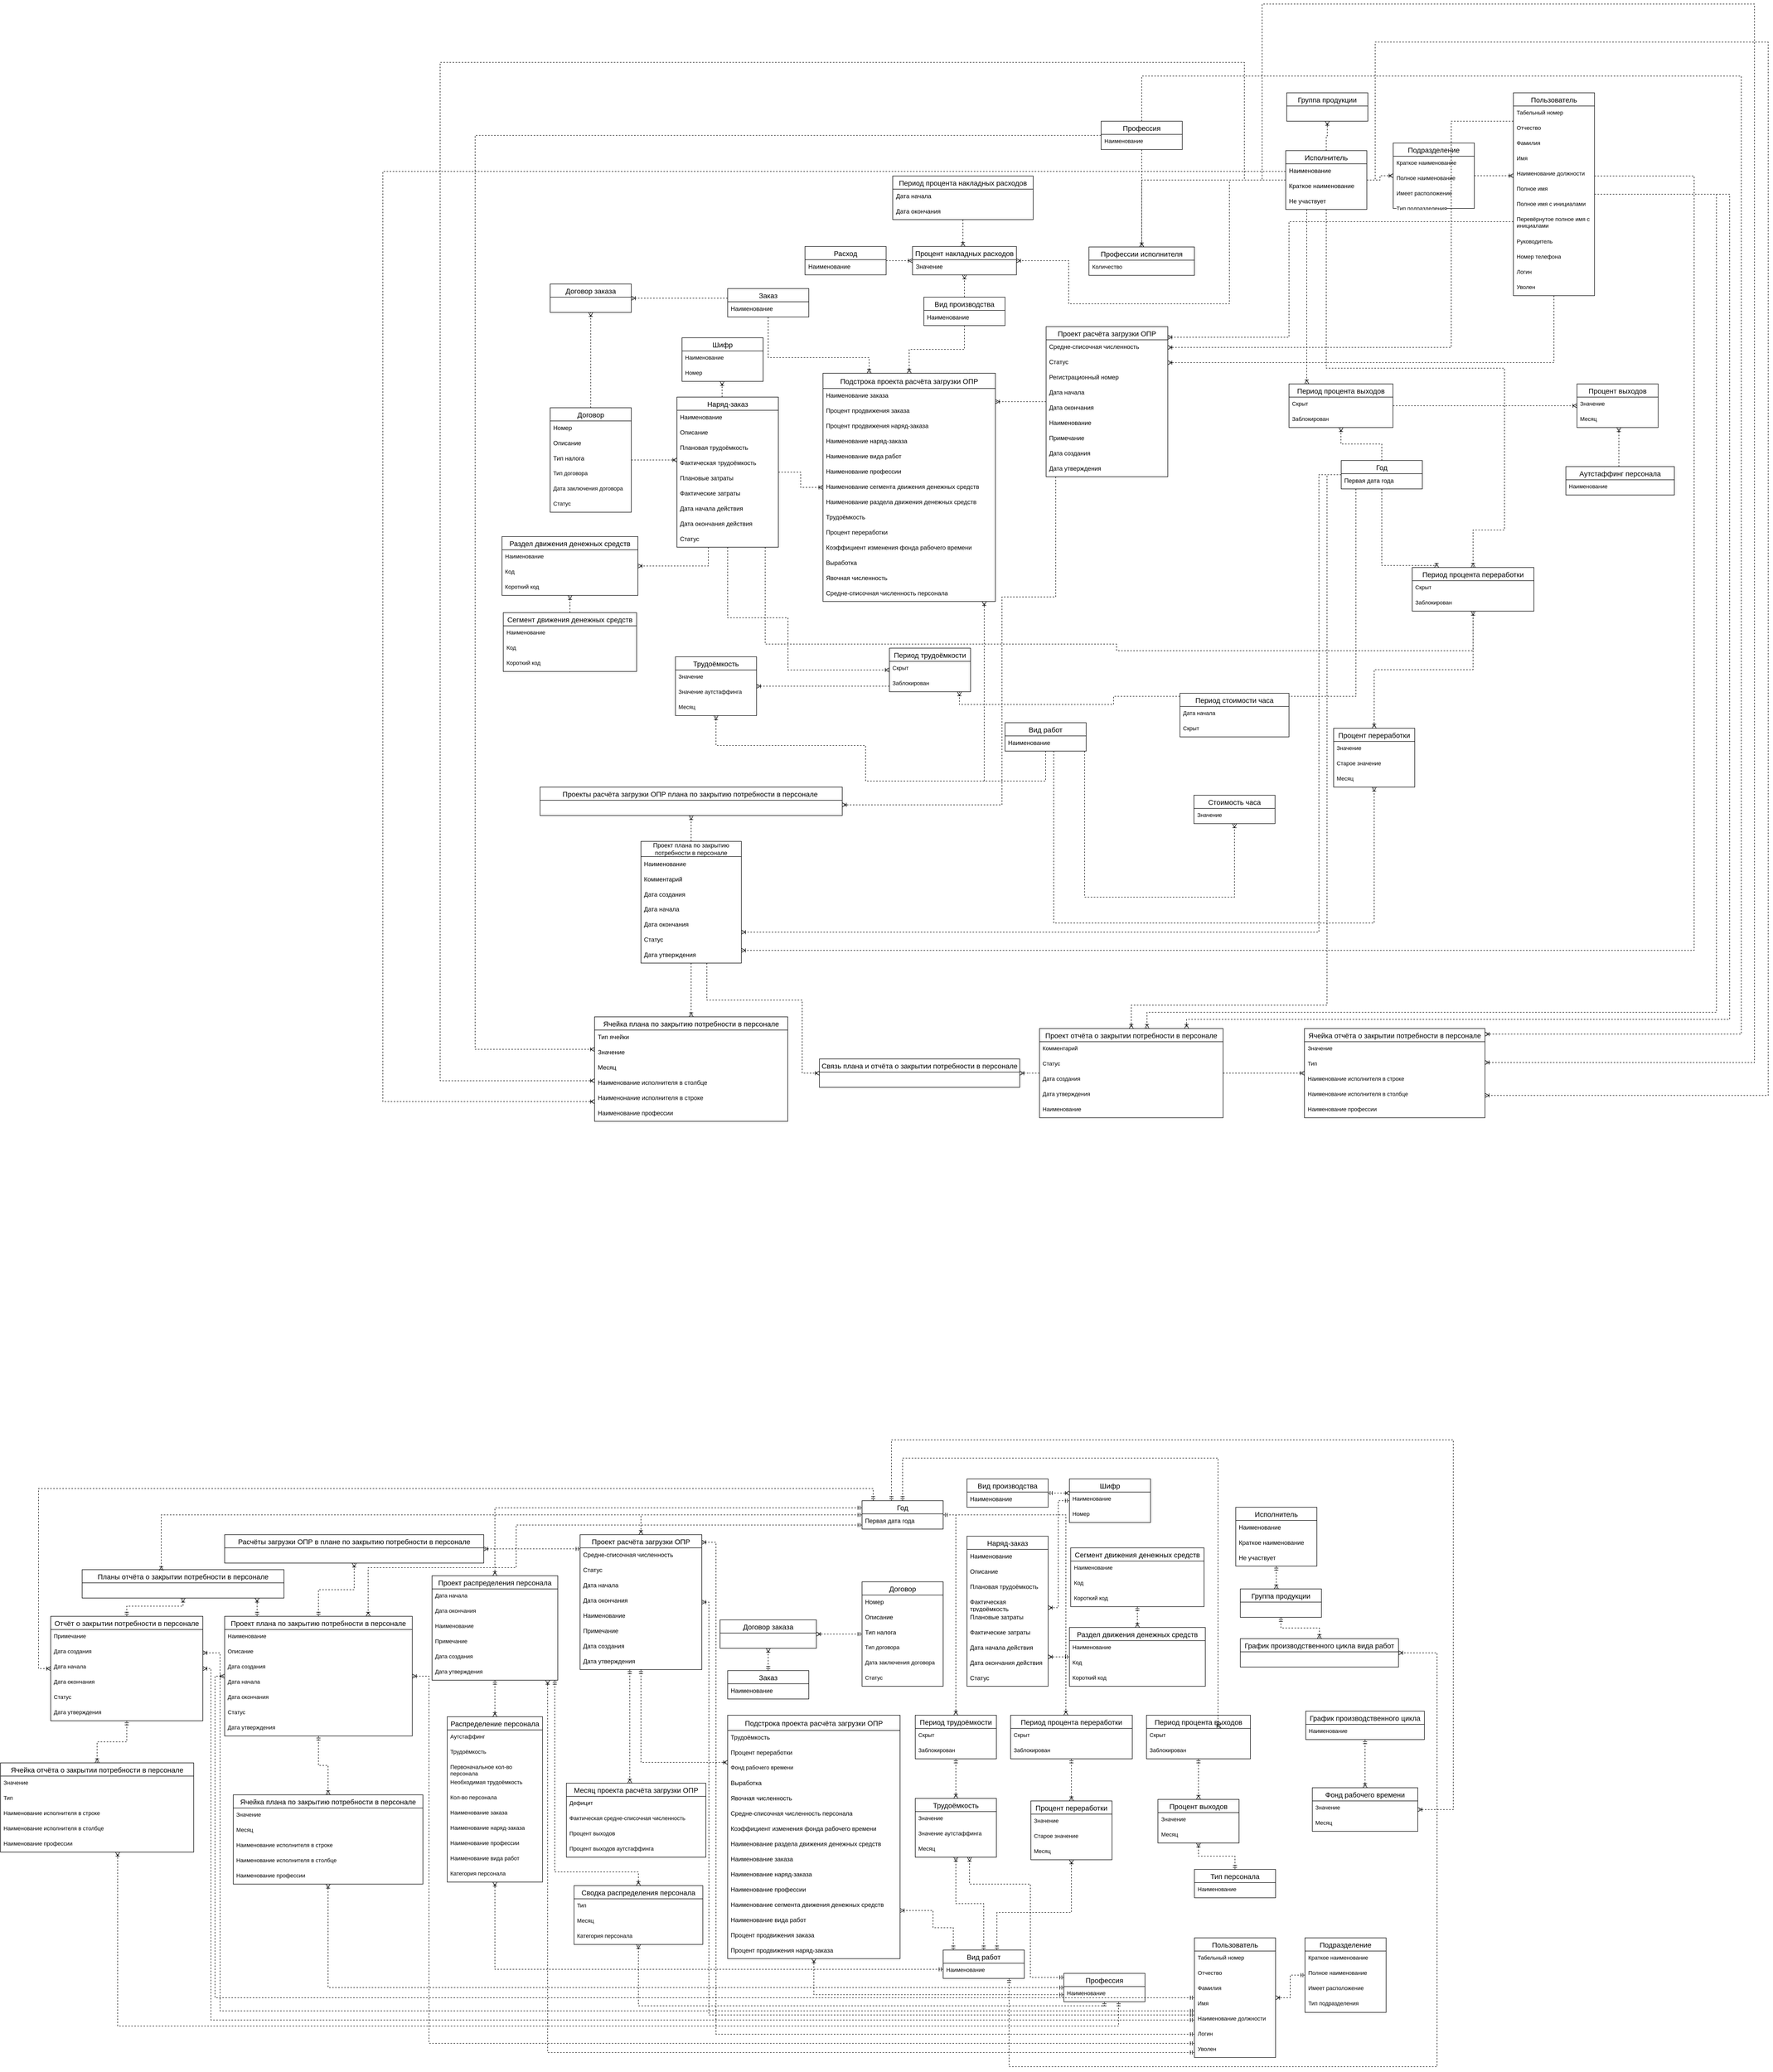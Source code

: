 <mxfile version="24.2.1" type="github">
  <diagram name="Страница 1" id="hVIG6fZbSnTpJ2coA_qM">
    <mxGraphModel dx="5212" dy="1762" grid="0" gridSize="10" guides="1" tooltips="1" connect="1" arrows="1" fold="1" page="0" pageScale="1" pageWidth="827" pageHeight="1169" math="0" shadow="0">
      <root>
        <mxCell id="0" />
        <mxCell id="1" parent="0" />
        <mxCell id="F5EBHadNRmTIwF_CADEw-1" value="Подстрока проекта расчёта загрузки ОПР" style="swimlane;fontStyle=0;childLayout=stackLayout;horizontal=1;startSize=30;horizontalStack=0;resizeParent=1;resizeParentMax=0;resizeLast=0;collapsible=1;marginBottom=0;align=center;fontSize=14;" parent="1" vertex="1">
          <mxGeometry x="-721" y="503" width="340" height="450" as="geometry" />
        </mxCell>
        <mxCell id="F5EBHadNRmTIwF_CADEw-2" value="Наименование заказа" style="text;strokeColor=none;fillColor=none;spacingLeft=4;spacingRight=4;overflow=hidden;rotatable=0;points=[[0,0.5],[1,0.5]];portConstraint=eastwest;fontSize=12;whiteSpace=wrap;html=1;" parent="F5EBHadNRmTIwF_CADEw-1" vertex="1">
          <mxGeometry y="30" width="340" height="30" as="geometry" />
        </mxCell>
        <mxCell id="F5EBHadNRmTIwF_CADEw-3" value="Процент продвижения заказа" style="text;strokeColor=none;fillColor=none;spacingLeft=4;spacingRight=4;overflow=hidden;rotatable=0;points=[[0,0.5],[1,0.5]];portConstraint=eastwest;fontSize=12;whiteSpace=wrap;html=1;" parent="F5EBHadNRmTIwF_CADEw-1" vertex="1">
          <mxGeometry y="60" width="340" height="30" as="geometry" />
        </mxCell>
        <mxCell id="F5EBHadNRmTIwF_CADEw-4" value="Процент продвижения наряд-заказа" style="text;strokeColor=none;fillColor=none;spacingLeft=4;spacingRight=4;overflow=hidden;rotatable=0;points=[[0,0.5],[1,0.5]];portConstraint=eastwest;fontSize=12;whiteSpace=wrap;html=1;" parent="F5EBHadNRmTIwF_CADEw-1" vertex="1">
          <mxGeometry y="90" width="340" height="30" as="geometry" />
        </mxCell>
        <mxCell id="F5EBHadNRmTIwF_CADEw-7" value="Наименование наряд-заказа" style="text;strokeColor=none;fillColor=none;spacingLeft=4;spacingRight=4;overflow=hidden;rotatable=0;points=[[0,0.5],[1,0.5]];portConstraint=eastwest;fontSize=12;whiteSpace=wrap;html=1;" parent="F5EBHadNRmTIwF_CADEw-1" vertex="1">
          <mxGeometry y="120" width="340" height="30" as="geometry" />
        </mxCell>
        <mxCell id="F5EBHadNRmTIwF_CADEw-8" value="Наименование вида работ" style="text;strokeColor=none;fillColor=none;spacingLeft=4;spacingRight=4;overflow=hidden;rotatable=0;points=[[0,0.5],[1,0.5]];portConstraint=eastwest;fontSize=12;whiteSpace=wrap;html=1;" parent="F5EBHadNRmTIwF_CADEw-1" vertex="1">
          <mxGeometry y="150" width="340" height="30" as="geometry" />
        </mxCell>
        <mxCell id="F5EBHadNRmTIwF_CADEw-9" value="Наименование профессии" style="text;strokeColor=none;fillColor=none;spacingLeft=4;spacingRight=4;overflow=hidden;rotatable=0;points=[[0,0.5],[1,0.5]];portConstraint=eastwest;fontSize=12;whiteSpace=wrap;html=1;" parent="F5EBHadNRmTIwF_CADEw-1" vertex="1">
          <mxGeometry y="180" width="340" height="30" as="geometry" />
        </mxCell>
        <mxCell id="F5EBHadNRmTIwF_CADEw-10" value="Наименование сегмента движения денежных средств" style="text;strokeColor=none;fillColor=none;spacingLeft=4;spacingRight=4;overflow=hidden;rotatable=0;points=[[0,0.5],[1,0.5]];portConstraint=eastwest;fontSize=12;whiteSpace=wrap;html=1;" parent="F5EBHadNRmTIwF_CADEw-1" vertex="1">
          <mxGeometry y="210" width="340" height="30" as="geometry" />
        </mxCell>
        <mxCell id="F5EBHadNRmTIwF_CADEw-11" value="Наименование раздела движения денежных средств" style="text;strokeColor=none;fillColor=none;spacingLeft=4;spacingRight=4;overflow=hidden;rotatable=0;points=[[0,0.5],[1,0.5]];portConstraint=eastwest;fontSize=12;whiteSpace=wrap;html=1;" parent="F5EBHadNRmTIwF_CADEw-1" vertex="1">
          <mxGeometry y="240" width="340" height="30" as="geometry" />
        </mxCell>
        <mxCell id="F5EBHadNRmTIwF_CADEw-12" value="Трудоёмкость" style="text;strokeColor=none;fillColor=none;spacingLeft=4;spacingRight=4;overflow=hidden;rotatable=0;points=[[0,0.5],[1,0.5]];portConstraint=eastwest;fontSize=12;whiteSpace=wrap;html=1;" parent="F5EBHadNRmTIwF_CADEw-1" vertex="1">
          <mxGeometry y="270" width="340" height="30" as="geometry" />
        </mxCell>
        <mxCell id="F5EBHadNRmTIwF_CADEw-13" value="Процент переработки" style="text;strokeColor=none;fillColor=none;spacingLeft=4;spacingRight=4;overflow=hidden;rotatable=0;points=[[0,0.5],[1,0.5]];portConstraint=eastwest;fontSize=12;whiteSpace=wrap;html=1;" parent="F5EBHadNRmTIwF_CADEw-1" vertex="1">
          <mxGeometry y="300" width="340" height="30" as="geometry" />
        </mxCell>
        <mxCell id="F5EBHadNRmTIwF_CADEw-14" value="Коэффициент изменения фонда рабочего времени" style="text;strokeColor=none;fillColor=none;spacingLeft=4;spacingRight=4;overflow=hidden;rotatable=0;points=[[0,0.5],[1,0.5]];portConstraint=eastwest;fontSize=12;whiteSpace=wrap;html=1;" parent="F5EBHadNRmTIwF_CADEw-1" vertex="1">
          <mxGeometry y="330" width="340" height="30" as="geometry" />
        </mxCell>
        <mxCell id="F5EBHadNRmTIwF_CADEw-15" value="Выработка" style="text;strokeColor=none;fillColor=none;spacingLeft=4;spacingRight=4;overflow=hidden;rotatable=0;points=[[0,0.5],[1,0.5]];portConstraint=eastwest;fontSize=12;whiteSpace=wrap;html=1;" parent="F5EBHadNRmTIwF_CADEw-1" vertex="1">
          <mxGeometry y="360" width="340" height="30" as="geometry" />
        </mxCell>
        <mxCell id="F5EBHadNRmTIwF_CADEw-16" value="Явочная численность" style="text;strokeColor=none;fillColor=none;spacingLeft=4;spacingRight=4;overflow=hidden;rotatable=0;points=[[0,0.5],[1,0.5]];portConstraint=eastwest;fontSize=12;whiteSpace=wrap;html=1;" parent="F5EBHadNRmTIwF_CADEw-1" vertex="1">
          <mxGeometry y="390" width="340" height="30" as="geometry" />
        </mxCell>
        <mxCell id="F5EBHadNRmTIwF_CADEw-17" value="Средне-списочная численность персонала" style="text;strokeColor=none;fillColor=none;spacingLeft=4;spacingRight=4;overflow=hidden;rotatable=0;points=[[0,0.5],[1,0.5]];portConstraint=eastwest;fontSize=12;whiteSpace=wrap;html=1;" parent="F5EBHadNRmTIwF_CADEw-1" vertex="1">
          <mxGeometry y="420" width="340" height="30" as="geometry" />
        </mxCell>
        <mxCell id="aHR9_frTfQv7lHE0gGob-188" style="edgeStyle=orthogonalEdgeStyle;rounded=0;orthogonalLoop=1;jettySize=auto;html=1;dashed=1;strokeColor=default;align=center;verticalAlign=middle;fontFamily=Helvetica;fontSize=11;fontColor=default;labelBackgroundColor=default;endArrow=ERoneToMany;endFill=0;" parent="1" source="F5EBHadNRmTIwF_CADEw-18" target="F5EBHadNRmTIwF_CADEw-1" edge="1">
          <mxGeometry relative="1" as="geometry">
            <Array as="points">
              <mxPoint x="-275" y="542" />
              <mxPoint x="-275" y="542" />
            </Array>
          </mxGeometry>
        </mxCell>
        <mxCell id="Yj78SkhW8qt73Ed7FJdV-42" style="edgeStyle=orthogonalEdgeStyle;rounded=0;orthogonalLoop=1;jettySize=auto;html=1;dashed=1;endArrow=ERoneToMany;endFill=0;" parent="1" source="F5EBHadNRmTIwF_CADEw-18" target="Yj78SkhW8qt73Ed7FJdV-37" edge="1">
          <mxGeometry relative="1" as="geometry">
            <Array as="points">
              <mxPoint x="-262" y="944" />
              <mxPoint x="-368" y="944" />
              <mxPoint x="-368" y="1354" />
              <mxPoint x="-977" y="1354" />
            </Array>
          </mxGeometry>
        </mxCell>
        <mxCell id="F5EBHadNRmTIwF_CADEw-18" value="Проект расчёта загрузки ОПР" style="swimlane;fontStyle=0;childLayout=stackLayout;horizontal=1;startSize=26;horizontalStack=0;resizeParent=1;resizeParentMax=0;resizeLast=0;collapsible=1;marginBottom=0;align=center;fontSize=14;" parent="1" vertex="1">
          <mxGeometry x="-281" y="411" width="240" height="296" as="geometry" />
        </mxCell>
        <mxCell id="F5EBHadNRmTIwF_CADEw-19" value="Средне-списочная численность" style="text;strokeColor=none;fillColor=none;spacingLeft=4;spacingRight=4;overflow=hidden;rotatable=0;points=[[0,0.5],[1,0.5]];portConstraint=eastwest;fontSize=12;whiteSpace=wrap;html=1;" parent="F5EBHadNRmTIwF_CADEw-18" vertex="1">
          <mxGeometry y="26" width="240" height="30" as="geometry" />
        </mxCell>
        <mxCell id="F5EBHadNRmTIwF_CADEw-20" value="Статус" style="text;strokeColor=none;fillColor=none;spacingLeft=4;spacingRight=4;overflow=hidden;rotatable=0;points=[[0,0.5],[1,0.5]];portConstraint=eastwest;fontSize=12;whiteSpace=wrap;html=1;" parent="F5EBHadNRmTIwF_CADEw-18" vertex="1">
          <mxGeometry y="56" width="240" height="30" as="geometry" />
        </mxCell>
        <mxCell id="F5EBHadNRmTIwF_CADEw-21" value="Регистрационный номер" style="text;strokeColor=none;fillColor=none;spacingLeft=4;spacingRight=4;overflow=hidden;rotatable=0;points=[[0,0.5],[1,0.5]];portConstraint=eastwest;fontSize=12;whiteSpace=wrap;html=1;" parent="F5EBHadNRmTIwF_CADEw-18" vertex="1">
          <mxGeometry y="86" width="240" height="30" as="geometry" />
        </mxCell>
        <mxCell id="F5EBHadNRmTIwF_CADEw-22" value="Дата начала" style="text;strokeColor=none;fillColor=none;spacingLeft=4;spacingRight=4;overflow=hidden;rotatable=0;points=[[0,0.5],[1,0.5]];portConstraint=eastwest;fontSize=12;whiteSpace=wrap;html=1;" parent="F5EBHadNRmTIwF_CADEw-18" vertex="1">
          <mxGeometry y="116" width="240" height="30" as="geometry" />
        </mxCell>
        <mxCell id="F5EBHadNRmTIwF_CADEw-23" value="Дата окончания" style="text;strokeColor=none;fillColor=none;spacingLeft=4;spacingRight=4;overflow=hidden;rotatable=0;points=[[0,0.5],[1,0.5]];portConstraint=eastwest;fontSize=12;whiteSpace=wrap;html=1;" parent="F5EBHadNRmTIwF_CADEw-18" vertex="1">
          <mxGeometry y="146" width="240" height="30" as="geometry" />
        </mxCell>
        <mxCell id="F5EBHadNRmTIwF_CADEw-24" value="Наименование" style="text;strokeColor=none;fillColor=none;spacingLeft=4;spacingRight=4;overflow=hidden;rotatable=0;points=[[0,0.5],[1,0.5]];portConstraint=eastwest;fontSize=12;whiteSpace=wrap;html=1;" parent="F5EBHadNRmTIwF_CADEw-18" vertex="1">
          <mxGeometry y="176" width="240" height="30" as="geometry" />
        </mxCell>
        <mxCell id="F5EBHadNRmTIwF_CADEw-25" value="Примечание" style="text;strokeColor=none;fillColor=none;spacingLeft=4;spacingRight=4;overflow=hidden;rotatable=0;points=[[0,0.5],[1,0.5]];portConstraint=eastwest;fontSize=12;whiteSpace=wrap;html=1;" parent="F5EBHadNRmTIwF_CADEw-18" vertex="1">
          <mxGeometry y="206" width="240" height="30" as="geometry" />
        </mxCell>
        <mxCell id="F5EBHadNRmTIwF_CADEw-26" value="Дата создания" style="text;strokeColor=none;fillColor=none;spacingLeft=4;spacingRight=4;overflow=hidden;rotatable=0;points=[[0,0.5],[1,0.5]];portConstraint=eastwest;fontSize=12;whiteSpace=wrap;html=1;" parent="F5EBHadNRmTIwF_CADEw-18" vertex="1">
          <mxGeometry y="236" width="240" height="30" as="geometry" />
        </mxCell>
        <mxCell id="F5EBHadNRmTIwF_CADEw-27" value="Дата утверждения" style="text;strokeColor=none;fillColor=none;spacingLeft=4;spacingRight=4;overflow=hidden;rotatable=0;points=[[0,0.5],[1,0.5]];portConstraint=eastwest;fontSize=12;whiteSpace=wrap;html=1;" parent="F5EBHadNRmTIwF_CADEw-18" vertex="1">
          <mxGeometry y="266" width="240" height="30" as="geometry" />
        </mxCell>
        <mxCell id="F5EBHadNRmTIwF_CADEw-79" style="edgeStyle=orthogonalEdgeStyle;rounded=0;orthogonalLoop=1;jettySize=auto;html=1;dashed=1;endArrow=ERoneToMany;endFill=0;" parent="1" source="F5EBHadNRmTIwF_CADEw-50" target="F5EBHadNRmTIwF_CADEw-1" edge="1">
          <mxGeometry relative="1" as="geometry">
            <Array as="points">
              <mxPoint x="-403" y="1307" />
            </Array>
          </mxGeometry>
        </mxCell>
        <mxCell id="aHR9_frTfQv7lHE0gGob-163" style="edgeStyle=orthogonalEdgeStyle;rounded=0;orthogonalLoop=1;jettySize=auto;html=1;dashed=1;strokeColor=default;align=center;verticalAlign=middle;fontFamily=Helvetica;fontSize=11;fontColor=default;labelBackgroundColor=default;endArrow=ERoneToMany;endFill=0;" parent="1" source="F5EBHadNRmTIwF_CADEw-50" target="aHR9_frTfQv7lHE0gGob-151" edge="1">
          <mxGeometry relative="1" as="geometry">
            <Array as="points">
              <mxPoint x="-266" y="1587" />
              <mxPoint x="366" y="1587" />
            </Array>
          </mxGeometry>
        </mxCell>
        <mxCell id="aHR9_frTfQv7lHE0gGob-184" style="edgeStyle=orthogonalEdgeStyle;rounded=0;orthogonalLoop=1;jettySize=auto;html=1;dashed=1;strokeColor=default;align=center;verticalAlign=middle;fontFamily=Helvetica;fontSize=11;fontColor=default;labelBackgroundColor=default;endArrow=ERoneToMany;endFill=0;" parent="1" source="F5EBHadNRmTIwF_CADEw-50" target="aHR9_frTfQv7lHE0gGob-79" edge="1">
          <mxGeometry relative="1" as="geometry">
            <Array as="points">
              <mxPoint x="-637" y="1307" />
              <mxPoint x="-637" y="1237" />
            </Array>
          </mxGeometry>
        </mxCell>
        <mxCell id="aHR9_frTfQv7lHE0gGob-190" style="edgeStyle=orthogonalEdgeStyle;rounded=0;orthogonalLoop=1;jettySize=auto;html=1;dashed=1;strokeColor=default;align=center;verticalAlign=middle;fontFamily=Helvetica;fontSize=11;fontColor=default;labelBackgroundColor=default;endArrow=ERoneToMany;endFill=0;" parent="1" source="F5EBHadNRmTIwF_CADEw-50" target="aHR9_frTfQv7lHE0gGob-106" edge="1">
          <mxGeometry relative="1" as="geometry">
            <Array as="points">
              <mxPoint x="-205" y="1536" />
            </Array>
          </mxGeometry>
        </mxCell>
        <mxCell id="F5EBHadNRmTIwF_CADEw-50" value="Вид работ" style="swimlane;fontStyle=0;childLayout=stackLayout;horizontal=1;startSize=26;horizontalStack=0;resizeParent=1;resizeParentMax=0;resizeLast=0;collapsible=1;marginBottom=0;align=center;fontSize=14;" parent="1" vertex="1">
          <mxGeometry x="-362" y="1192" width="160" height="56" as="geometry" />
        </mxCell>
        <mxCell id="F5EBHadNRmTIwF_CADEw-51" value="Наименование" style="text;strokeColor=none;fillColor=none;spacingLeft=4;spacingRight=4;overflow=hidden;rotatable=0;points=[[0,0.5],[1,0.5]];portConstraint=eastwest;fontSize=12;whiteSpace=wrap;html=1;" parent="F5EBHadNRmTIwF_CADEw-50" vertex="1">
          <mxGeometry y="26" width="160" height="30" as="geometry" />
        </mxCell>
        <mxCell id="F5EBHadNRmTIwF_CADEw-78" style="edgeStyle=orthogonalEdgeStyle;rounded=0;orthogonalLoop=1;jettySize=auto;html=1;dashed=1;endArrow=ERoneToMany;endFill=0;" parent="1" source="F5EBHadNRmTIwF_CADEw-65" target="F5EBHadNRmTIwF_CADEw-1" edge="1">
          <mxGeometry relative="1" as="geometry" />
        </mxCell>
        <mxCell id="aHR9_frTfQv7lHE0gGob-42" style="edgeStyle=orthogonalEdgeStyle;rounded=0;orthogonalLoop=1;jettySize=auto;html=1;dashed=1;strokeColor=default;align=center;verticalAlign=middle;fontFamily=Helvetica;fontSize=11;fontColor=default;labelBackgroundColor=default;endArrow=ERoneToMany;endFill=0;" parent="1" source="F5EBHadNRmTIwF_CADEw-65" target="aHR9_frTfQv7lHE0gGob-35" edge="1">
          <mxGeometry relative="1" as="geometry">
            <Array as="points">
              <mxPoint x="-920" y="533" />
              <mxPoint x="-920" y="533" />
            </Array>
          </mxGeometry>
        </mxCell>
        <mxCell id="aHR9_frTfQv7lHE0gGob-55" style="edgeStyle=orthogonalEdgeStyle;rounded=0;orthogonalLoop=1;jettySize=auto;html=1;dashed=1;strokeColor=default;align=center;verticalAlign=middle;fontFamily=Helvetica;fontSize=11;fontColor=default;labelBackgroundColor=default;endArrow=ERoneToMany;endFill=0;" parent="1" source="F5EBHadNRmTIwF_CADEw-65" target="aHR9_frTfQv7lHE0gGob-50" edge="1">
          <mxGeometry relative="1" as="geometry">
            <Array as="points">
              <mxPoint x="-947" y="883" />
            </Array>
          </mxGeometry>
        </mxCell>
        <mxCell id="aHR9_frTfQv7lHE0gGob-164" style="edgeStyle=orthogonalEdgeStyle;rounded=0;orthogonalLoop=1;jettySize=auto;html=1;dashed=1;strokeColor=default;align=center;verticalAlign=middle;fontFamily=Helvetica;fontSize=11;fontColor=default;labelBackgroundColor=default;endArrow=ERoneToMany;endFill=0;" parent="1" source="F5EBHadNRmTIwF_CADEw-65" target="aHR9_frTfQv7lHE0gGob-142" edge="1">
          <mxGeometry relative="1" as="geometry">
            <Array as="points">
              <mxPoint x="-835" y="1037" />
              <mxPoint x="-142" y="1037" />
              <mxPoint x="-142" y="1050" />
            </Array>
          </mxGeometry>
        </mxCell>
        <mxCell id="aHR9_frTfQv7lHE0gGob-179" style="edgeStyle=orthogonalEdgeStyle;rounded=0;orthogonalLoop=1;jettySize=auto;html=1;dashed=1;strokeColor=default;align=center;verticalAlign=middle;fontFamily=Helvetica;fontSize=11;fontColor=default;labelBackgroundColor=default;endArrow=ERoneToMany;endFill=0;" parent="1" source="F5EBHadNRmTIwF_CADEw-65" target="aHR9_frTfQv7lHE0gGob-90" edge="1">
          <mxGeometry relative="1" as="geometry">
            <Array as="points">
              <mxPoint x="-909" y="985" />
              <mxPoint x="-790" y="985" />
              <mxPoint x="-790" y="1088" />
            </Array>
          </mxGeometry>
        </mxCell>
        <mxCell id="F5EBHadNRmTIwF_CADEw-65" value="Наряд-заказ" style="swimlane;fontStyle=0;childLayout=stackLayout;horizontal=1;startSize=26;horizontalStack=0;resizeParent=1;resizeParentMax=0;resizeLast=0;collapsible=1;marginBottom=0;align=center;fontSize=14;" parent="1" vertex="1">
          <mxGeometry x="-1009" y="550" width="200" height="296" as="geometry" />
        </mxCell>
        <mxCell id="F5EBHadNRmTIwF_CADEw-66" value="Наименование" style="text;strokeColor=none;fillColor=none;spacingLeft=4;spacingRight=4;overflow=hidden;rotatable=0;points=[[0,0.5],[1,0.5]];portConstraint=eastwest;fontSize=12;whiteSpace=wrap;html=1;" parent="F5EBHadNRmTIwF_CADEw-65" vertex="1">
          <mxGeometry y="26" width="200" height="30" as="geometry" />
        </mxCell>
        <mxCell id="F5EBHadNRmTIwF_CADEw-67" value="Описание" style="text;strokeColor=none;fillColor=none;spacingLeft=4;spacingRight=4;overflow=hidden;rotatable=0;points=[[0,0.5],[1,0.5]];portConstraint=eastwest;fontSize=12;whiteSpace=wrap;html=1;" parent="F5EBHadNRmTIwF_CADEw-65" vertex="1">
          <mxGeometry y="56" width="200" height="30" as="geometry" />
        </mxCell>
        <mxCell id="F5EBHadNRmTIwF_CADEw-72" value="Плановая трудоёмкость" style="text;strokeColor=none;fillColor=none;spacingLeft=4;spacingRight=4;overflow=hidden;rotatable=0;points=[[0,0.5],[1,0.5]];portConstraint=eastwest;fontSize=12;whiteSpace=wrap;html=1;" parent="F5EBHadNRmTIwF_CADEw-65" vertex="1">
          <mxGeometry y="86" width="200" height="30" as="geometry" />
        </mxCell>
        <mxCell id="F5EBHadNRmTIwF_CADEw-73" value="Фактическая трудоёмкость" style="text;strokeColor=none;fillColor=none;spacingLeft=4;spacingRight=4;overflow=hidden;rotatable=0;points=[[0,0.5],[1,0.5]];portConstraint=eastwest;fontSize=12;whiteSpace=wrap;html=1;" parent="F5EBHadNRmTIwF_CADEw-65" vertex="1">
          <mxGeometry y="116" width="200" height="30" as="geometry" />
        </mxCell>
        <mxCell id="F5EBHadNRmTIwF_CADEw-74" value="Плановые затраты" style="text;strokeColor=none;fillColor=none;spacingLeft=4;spacingRight=4;overflow=hidden;rotatable=0;points=[[0,0.5],[1,0.5]];portConstraint=eastwest;fontSize=12;whiteSpace=wrap;html=1;" parent="F5EBHadNRmTIwF_CADEw-65" vertex="1">
          <mxGeometry y="146" width="200" height="30" as="geometry" />
        </mxCell>
        <mxCell id="F5EBHadNRmTIwF_CADEw-75" value="Фактические затраты" style="text;strokeColor=none;fillColor=none;spacingLeft=4;spacingRight=4;overflow=hidden;rotatable=0;points=[[0,0.5],[1,0.5]];portConstraint=eastwest;fontSize=12;whiteSpace=wrap;html=1;" parent="F5EBHadNRmTIwF_CADEw-65" vertex="1">
          <mxGeometry y="176" width="200" height="30" as="geometry" />
        </mxCell>
        <mxCell id="F5EBHadNRmTIwF_CADEw-76" value="Дата начала действия" style="text;strokeColor=none;fillColor=none;spacingLeft=4;spacingRight=4;overflow=hidden;rotatable=0;points=[[0,0.5],[1,0.5]];portConstraint=eastwest;fontSize=12;whiteSpace=wrap;html=1;" parent="F5EBHadNRmTIwF_CADEw-65" vertex="1">
          <mxGeometry y="206" width="200" height="30" as="geometry" />
        </mxCell>
        <mxCell id="F5EBHadNRmTIwF_CADEw-77" value="Дата окончания действия" style="text;strokeColor=none;fillColor=none;spacingLeft=4;spacingRight=4;overflow=hidden;rotatable=0;points=[[0,0.5],[1,0.5]];portConstraint=eastwest;fontSize=12;whiteSpace=wrap;html=1;" parent="F5EBHadNRmTIwF_CADEw-65" vertex="1">
          <mxGeometry y="236" width="200" height="30" as="geometry" />
        </mxCell>
        <mxCell id="F5EBHadNRmTIwF_CADEw-68" value="Статус" style="text;strokeColor=none;fillColor=none;spacingLeft=4;spacingRight=4;overflow=hidden;rotatable=0;points=[[0,0.5],[1,0.5]];portConstraint=eastwest;fontSize=12;whiteSpace=wrap;html=1;" parent="F5EBHadNRmTIwF_CADEw-65" vertex="1">
          <mxGeometry y="266" width="200" height="30" as="geometry" />
        </mxCell>
        <mxCell id="F5EBHadNRmTIwF_CADEw-96" style="edgeStyle=orthogonalEdgeStyle;rounded=0;orthogonalLoop=1;jettySize=auto;html=1;dashed=1;endArrow=ERoneToMany;endFill=0;" parent="1" source="F5EBHadNRmTIwF_CADEw-90" target="aHR9_frTfQv7lHE0gGob-130" edge="1">
          <mxGeometry relative="1" as="geometry">
            <mxPoint x="229" y="464" as="targetPoint" />
          </mxGeometry>
        </mxCell>
        <mxCell id="aHR9_frTfQv7lHE0gGob-150" style="edgeStyle=orthogonalEdgeStyle;rounded=0;orthogonalLoop=1;jettySize=auto;html=1;dashed=1;strokeColor=default;align=center;verticalAlign=middle;fontFamily=Helvetica;fontSize=11;fontColor=default;labelBackgroundColor=default;endArrow=ERoneToMany;endFill=0;" parent="1" source="F5EBHadNRmTIwF_CADEw-90" target="aHR9_frTfQv7lHE0gGob-142" edge="1">
          <mxGeometry relative="1" as="geometry">
            <Array as="points">
              <mxPoint x="381" y="882" />
              <mxPoint x="489" y="882" />
            </Array>
          </mxGeometry>
        </mxCell>
        <mxCell id="aHR9_frTfQv7lHE0gGob-168" style="edgeStyle=orthogonalEdgeStyle;rounded=0;orthogonalLoop=1;jettySize=auto;html=1;dashed=1;strokeColor=default;align=center;verticalAlign=middle;fontFamily=Helvetica;fontSize=11;fontColor=default;labelBackgroundColor=default;endArrow=ERoneToMany;endFill=0;" parent="1" source="F5EBHadNRmTIwF_CADEw-90" target="aHR9_frTfQv7lHE0gGob-90" edge="1">
          <mxGeometry relative="1" as="geometry">
            <Array as="points">
              <mxPoint x="330" y="1140" />
              <mxPoint x="-148" y="1140" />
              <mxPoint x="-148" y="1156" />
              <mxPoint x="-452" y="1156" />
            </Array>
          </mxGeometry>
        </mxCell>
        <mxCell id="-1_lXtkrRVPUCVHb9YS8-15" style="edgeStyle=orthogonalEdgeStyle;rounded=0;orthogonalLoop=1;jettySize=auto;html=1;dashed=1;strokeColor=default;align=center;verticalAlign=middle;fontFamily=Helvetica;fontSize=11;fontColor=default;labelBackgroundColor=default;endArrow=ERoneToMany;endFill=0;" edge="1" parent="1" source="F5EBHadNRmTIwF_CADEw-90" target="-1_lXtkrRVPUCVHb9YS8-6">
          <mxGeometry relative="1" as="geometry">
            <Array as="points">
              <mxPoint x="273" y="703" />
              <mxPoint x="273" y="1749" />
              <mxPoint x="-113" y="1749" />
            </Array>
          </mxGeometry>
        </mxCell>
        <mxCell id="F5EBHadNRmTIwF_CADEw-90" value="Год" style="swimlane;fontStyle=0;childLayout=stackLayout;horizontal=1;startSize=26;horizontalStack=0;resizeParent=1;resizeParentMax=0;resizeLast=0;collapsible=1;marginBottom=0;align=center;fontSize=14;" parent="1" vertex="1">
          <mxGeometry x="301" y="675" width="160" height="56" as="geometry" />
        </mxCell>
        <mxCell id="F5EBHadNRmTIwF_CADEw-91" value="Первая дата года" style="text;strokeColor=none;fillColor=none;spacingLeft=4;spacingRight=4;overflow=hidden;rotatable=0;points=[[0,0.5],[1,0.5]];portConstraint=eastwest;fontSize=12;whiteSpace=wrap;html=1;" parent="F5EBHadNRmTIwF_CADEw-90" vertex="1">
          <mxGeometry y="26" width="160" height="30" as="geometry" />
        </mxCell>
        <mxCell id="F5EBHadNRmTIwF_CADEw-101" style="edgeStyle=orthogonalEdgeStyle;rounded=0;orthogonalLoop=1;jettySize=auto;html=1;dashed=1;endArrow=ERoneToMany;endFill=0;" parent="1" source="F5EBHadNRmTIwF_CADEw-97" target="F5EBHadNRmTIwF_CADEw-65" edge="1">
          <mxGeometry relative="1" as="geometry">
            <Array as="points">
              <mxPoint x="-1077" y="674" />
              <mxPoint x="-1077" y="674" />
            </Array>
          </mxGeometry>
        </mxCell>
        <mxCell id="H3pRQUt7AqnJN_t-nY-7-10" style="edgeStyle=orthogonalEdgeStyle;rounded=0;orthogonalLoop=1;jettySize=auto;html=1;endArrow=ERoneToMany;endFill=0;dashed=1;" parent="1" source="F5EBHadNRmTIwF_CADEw-97" target="H3pRQUt7AqnJN_t-nY-7-2" edge="1">
          <mxGeometry relative="1" as="geometry" />
        </mxCell>
        <mxCell id="F5EBHadNRmTIwF_CADEw-97" value="Договор" style="swimlane;fontStyle=0;childLayout=stackLayout;horizontal=1;startSize=26;horizontalStack=0;resizeParent=1;resizeParentMax=0;resizeLast=0;collapsible=1;marginBottom=0;align=center;fontSize=14;" parent="1" vertex="1">
          <mxGeometry x="-1259" y="571" width="160" height="206" as="geometry" />
        </mxCell>
        <mxCell id="F5EBHadNRmTIwF_CADEw-98" value="Номер" style="text;strokeColor=none;fillColor=none;spacingLeft=4;spacingRight=4;overflow=hidden;rotatable=0;points=[[0,0.5],[1,0.5]];portConstraint=eastwest;fontSize=12;whiteSpace=wrap;html=1;" parent="F5EBHadNRmTIwF_CADEw-97" vertex="1">
          <mxGeometry y="26" width="160" height="30" as="geometry" />
        </mxCell>
        <mxCell id="F5EBHadNRmTIwF_CADEw-99" value="Описание" style="text;strokeColor=none;fillColor=none;spacingLeft=4;spacingRight=4;overflow=hidden;rotatable=0;points=[[0,0.5],[1,0.5]];portConstraint=eastwest;fontSize=12;whiteSpace=wrap;html=1;" parent="F5EBHadNRmTIwF_CADEw-97" vertex="1">
          <mxGeometry y="56" width="160" height="30" as="geometry" />
        </mxCell>
        <mxCell id="F5EBHadNRmTIwF_CADEw-100" value="Тип налога" style="text;strokeColor=none;fillColor=none;spacingLeft=4;spacingRight=4;overflow=hidden;rotatable=0;points=[[0,0.5],[1,0.5]];portConstraint=eastwest;fontSize=12;whiteSpace=wrap;html=1;" parent="F5EBHadNRmTIwF_CADEw-97" vertex="1">
          <mxGeometry y="86" width="160" height="30" as="geometry" />
        </mxCell>
        <mxCell id="aHR9_frTfQv7lHE0gGob-43" value="Тип договора" style="text;strokeColor=none;fillColor=none;spacingLeft=4;spacingRight=4;overflow=hidden;rotatable=0;points=[[0,0.5],[1,0.5]];portConstraint=eastwest;fontSize=11;whiteSpace=wrap;html=1;fontFamily=Helvetica;fontColor=default;labelBackgroundColor=default;" parent="F5EBHadNRmTIwF_CADEw-97" vertex="1">
          <mxGeometry y="116" width="160" height="30" as="geometry" />
        </mxCell>
        <mxCell id="aHR9_frTfQv7lHE0gGob-44" value="Дата заключения договора" style="text;strokeColor=none;fillColor=none;spacingLeft=4;spacingRight=4;overflow=hidden;rotatable=0;points=[[0,0.5],[1,0.5]];portConstraint=eastwest;fontSize=11;whiteSpace=wrap;html=1;fontFamily=Helvetica;fontColor=default;labelBackgroundColor=default;" parent="F5EBHadNRmTIwF_CADEw-97" vertex="1">
          <mxGeometry y="146" width="160" height="30" as="geometry" />
        </mxCell>
        <mxCell id="aHR9_frTfQv7lHE0gGob-45" value="Статус" style="text;strokeColor=none;fillColor=none;spacingLeft=4;spacingRight=4;overflow=hidden;rotatable=0;points=[[0,0.5],[1,0.5]];portConstraint=eastwest;fontSize=11;whiteSpace=wrap;html=1;fontFamily=Helvetica;fontColor=default;labelBackgroundColor=default;" parent="F5EBHadNRmTIwF_CADEw-97" vertex="1">
          <mxGeometry y="176" width="160" height="30" as="geometry" />
        </mxCell>
        <mxCell id="F5EBHadNRmTIwF_CADEw-110" style="edgeStyle=orthogonalEdgeStyle;rounded=0;orthogonalLoop=1;jettySize=auto;html=1;dashed=1;endArrow=ERoneToMany;endFill=0;" parent="1" source="F5EBHadNRmTIwF_CADEw-103" target="F5EBHadNRmTIwF_CADEw-1" edge="1">
          <mxGeometry relative="1" as="geometry">
            <Array as="points">
              <mxPoint x="-829" y="472" />
              <mxPoint x="-630" y="472" />
            </Array>
          </mxGeometry>
        </mxCell>
        <mxCell id="H3pRQUt7AqnJN_t-nY-7-9" style="edgeStyle=orthogonalEdgeStyle;rounded=0;orthogonalLoop=1;jettySize=auto;html=1;dashed=1;endArrow=ERoneToMany;endFill=0;" parent="1" source="F5EBHadNRmTIwF_CADEw-103" target="H3pRQUt7AqnJN_t-nY-7-2" edge="1">
          <mxGeometry relative="1" as="geometry">
            <Array as="points">
              <mxPoint x="-1005" y="355" />
              <mxPoint x="-1005" y="355" />
            </Array>
          </mxGeometry>
        </mxCell>
        <mxCell id="F5EBHadNRmTIwF_CADEw-103" value="Заказ" style="swimlane;fontStyle=0;childLayout=stackLayout;horizontal=1;startSize=26;horizontalStack=0;resizeParent=1;resizeParentMax=0;resizeLast=0;collapsible=1;marginBottom=0;align=center;fontSize=14;" parent="1" vertex="1">
          <mxGeometry x="-909" y="336" width="160" height="56" as="geometry" />
        </mxCell>
        <mxCell id="F5EBHadNRmTIwF_CADEw-104" value="Наименование" style="text;strokeColor=none;fillColor=none;spacingLeft=4;spacingRight=4;overflow=hidden;rotatable=0;points=[[0,0.5],[1,0.5]];portConstraint=eastwest;fontSize=12;whiteSpace=wrap;html=1;" parent="F5EBHadNRmTIwF_CADEw-103" vertex="1">
          <mxGeometry y="26" width="160" height="30" as="geometry" />
        </mxCell>
        <mxCell id="aHR9_frTfQv7lHE0gGob-1" value="Группа продукции" style="swimlane;fontStyle=0;childLayout=stackLayout;horizontal=1;startSize=26;horizontalStack=0;resizeParent=1;resizeParentMax=0;resizeLast=0;collapsible=1;marginBottom=0;align=center;fontSize=14;" parent="1" vertex="1">
          <mxGeometry x="193.5" y="-50" width="160" height="56" as="geometry" />
        </mxCell>
        <mxCell id="aHR9_frTfQv7lHE0gGob-9" style="edgeStyle=orthogonalEdgeStyle;rounded=0;orthogonalLoop=1;jettySize=auto;html=1;dashed=1;endArrow=ERoneToMany;endFill=0;" parent="1" source="aHR9_frTfQv7lHE0gGob-5" target="aHR9_frTfQv7lHE0gGob-1" edge="1">
          <mxGeometry relative="1" as="geometry" />
        </mxCell>
        <mxCell id="aHR9_frTfQv7lHE0gGob-33" style="edgeStyle=orthogonalEdgeStyle;rounded=0;orthogonalLoop=1;jettySize=auto;html=1;dashed=1;strokeColor=default;align=center;verticalAlign=middle;fontFamily=Helvetica;fontSize=11;fontColor=default;labelBackgroundColor=default;endArrow=ERoneToMany;endFill=0;" parent="1" source="aHR9_frTfQv7lHE0gGob-5" target="aHR9_frTfQv7lHE0gGob-22" edge="1">
          <mxGeometry relative="1" as="geometry">
            <Array as="points">
              <mxPoint x="80.5" y="366" />
              <mxPoint x="-236.5" y="366" />
              <mxPoint x="-236.5" y="281" />
            </Array>
          </mxGeometry>
        </mxCell>
        <mxCell id="aHR9_frTfQv7lHE0gGob-124" style="edgeStyle=orthogonalEdgeStyle;rounded=0;orthogonalLoop=1;jettySize=auto;html=1;dashed=1;strokeColor=default;align=center;verticalAlign=middle;fontFamily=Helvetica;fontSize=11;fontColor=default;labelBackgroundColor=default;endArrow=ERoneToMany;endFill=0;" parent="1" source="aHR9_frTfQv7lHE0gGob-5" target="aHR9_frTfQv7lHE0gGob-114" edge="1">
          <mxGeometry relative="1" as="geometry" />
        </mxCell>
        <mxCell id="aHR9_frTfQv7lHE0gGob-165" style="edgeStyle=orthogonalEdgeStyle;rounded=0;orthogonalLoop=1;jettySize=auto;html=1;dashed=1;strokeColor=default;align=center;verticalAlign=middle;fontFamily=Helvetica;fontSize=11;fontColor=default;labelBackgroundColor=default;endArrow=ERoneToMany;endFill=0;" parent="1" source="aHR9_frTfQv7lHE0gGob-5" target="aHR9_frTfQv7lHE0gGob-142" edge="1">
          <mxGeometry relative="1" as="geometry">
            <Array as="points">
              <mxPoint x="271" y="493" />
              <mxPoint x="623" y="493" />
              <mxPoint x="623" y="812" />
              <mxPoint x="561" y="812" />
            </Array>
          </mxGeometry>
        </mxCell>
        <mxCell id="aHR9_frTfQv7lHE0gGob-180" style="edgeStyle=orthogonalEdgeStyle;rounded=0;orthogonalLoop=1;jettySize=auto;html=1;dashed=1;strokeColor=default;align=center;verticalAlign=middle;fontFamily=Helvetica;fontSize=11;fontColor=default;labelBackgroundColor=default;endArrow=ERoneToMany;endFill=0;" parent="1" source="aHR9_frTfQv7lHE0gGob-5" target="aHR9_frTfQv7lHE0gGob-56" edge="1">
          <mxGeometry relative="1" as="geometry" />
        </mxCell>
        <mxCell id="aHR9_frTfQv7lHE0gGob-193" style="edgeStyle=orthogonalEdgeStyle;rounded=0;orthogonalLoop=1;jettySize=auto;html=1;dashed=1;strokeColor=default;align=center;verticalAlign=middle;fontFamily=Helvetica;fontSize=11;fontColor=default;labelBackgroundColor=default;endArrow=ERoneToMany;endFill=0;" parent="1" source="aHR9_frTfQv7lHE0gGob-5" target="aHR9_frTfQv7lHE0gGob-130" edge="1">
          <mxGeometry relative="1" as="geometry">
            <Array as="points">
              <mxPoint x="233" y="410" />
              <mxPoint x="233" y="410" />
            </Array>
          </mxGeometry>
        </mxCell>
        <mxCell id="-1_lXtkrRVPUCVHb9YS8-1" style="edgeStyle=orthogonalEdgeStyle;rounded=0;orthogonalLoop=1;jettySize=auto;html=1;dashed=1;strokeColor=default;align=center;verticalAlign=middle;fontFamily=Helvetica;fontSize=11;fontColor=default;labelBackgroundColor=default;endArrow=ERoneToMany;endFill=0;" edge="1" parent="1" source="aHR9_frTfQv7lHE0gGob-5" target="Yj78SkhW8qt73Ed7FJdV-18">
          <mxGeometry relative="1" as="geometry">
            <Array as="points">
              <mxPoint x="110" y="122" />
              <mxPoint x="110" y="-110" />
              <mxPoint x="-1476" y="-110" />
              <mxPoint x="-1476" y="1898" />
            </Array>
          </mxGeometry>
        </mxCell>
        <mxCell id="-1_lXtkrRVPUCVHb9YS8-31" style="edgeStyle=orthogonalEdgeStyle;rounded=0;orthogonalLoop=1;jettySize=auto;html=1;dashed=1;strokeColor=default;align=center;verticalAlign=middle;fontFamily=Helvetica;fontSize=11;fontColor=default;labelBackgroundColor=default;endArrow=ERoneToMany;endFill=0;" edge="1" parent="1" source="aHR9_frTfQv7lHE0gGob-5" target="-1_lXtkrRVPUCVHb9YS8-18">
          <mxGeometry relative="1" as="geometry">
            <Array as="points">
              <mxPoint x="145" y="122" />
              <mxPoint x="145" y="-225" />
              <mxPoint x="1116" y="-225" />
              <mxPoint x="1116" y="1862" />
            </Array>
          </mxGeometry>
        </mxCell>
        <mxCell id="-1_lXtkrRVPUCVHb9YS8-32" style="edgeStyle=orthogonalEdgeStyle;rounded=0;orthogonalLoop=1;jettySize=auto;html=1;dashed=1;strokeColor=default;align=center;verticalAlign=middle;fontFamily=Helvetica;fontSize=11;fontColor=default;labelBackgroundColor=default;endArrow=ERoneToMany;endFill=0;" edge="1" parent="1" source="aHR9_frTfQv7lHE0gGob-5" target="-1_lXtkrRVPUCVHb9YS8-18">
          <mxGeometry relative="1" as="geometry">
            <Array as="points">
              <mxPoint x="368" y="122" />
              <mxPoint x="368" y="-150" />
              <mxPoint x="1143" y="-150" />
              <mxPoint x="1143" y="1927" />
            </Array>
          </mxGeometry>
        </mxCell>
        <mxCell id="aHR9_frTfQv7lHE0gGob-5" value="Исполнитель" style="swimlane;fontStyle=0;childLayout=stackLayout;horizontal=1;startSize=26;horizontalStack=0;resizeParent=1;resizeParentMax=0;resizeLast=0;collapsible=1;marginBottom=0;align=center;fontSize=14;" parent="1" vertex="1">
          <mxGeometry x="191.5" y="64" width="160" height="116" as="geometry" />
        </mxCell>
        <mxCell id="aHR9_frTfQv7lHE0gGob-6" value="Наименование" style="text;strokeColor=none;fillColor=none;spacingLeft=4;spacingRight=4;overflow=hidden;rotatable=0;points=[[0,0.5],[1,0.5]];portConstraint=eastwest;fontSize=12;whiteSpace=wrap;html=1;" parent="aHR9_frTfQv7lHE0gGob-5" vertex="1">
          <mxGeometry y="26" width="160" height="30" as="geometry" />
        </mxCell>
        <mxCell id="aHR9_frTfQv7lHE0gGob-7" value="Краткое наименование" style="text;strokeColor=none;fillColor=none;spacingLeft=4;spacingRight=4;overflow=hidden;rotatable=0;points=[[0,0.5],[1,0.5]];portConstraint=eastwest;fontSize=12;whiteSpace=wrap;html=1;" parent="aHR9_frTfQv7lHE0gGob-5" vertex="1">
          <mxGeometry y="56" width="160" height="30" as="geometry" />
        </mxCell>
        <mxCell id="aHR9_frTfQv7lHE0gGob-8" value="Не участвует" style="text;strokeColor=none;fillColor=none;spacingLeft=4;spacingRight=4;overflow=hidden;rotatable=0;points=[[0,0.5],[1,0.5]];portConstraint=eastwest;fontSize=12;whiteSpace=wrap;html=1;" parent="aHR9_frTfQv7lHE0gGob-5" vertex="1">
          <mxGeometry y="86" width="160" height="30" as="geometry" />
        </mxCell>
        <mxCell id="aHR9_frTfQv7lHE0gGob-32" style="edgeStyle=orthogonalEdgeStyle;rounded=0;orthogonalLoop=1;jettySize=auto;html=1;dashed=1;endArrow=ERoneToMany;endFill=0;strokeColor=default;" parent="1" source="aHR9_frTfQv7lHE0gGob-10" target="aHR9_frTfQv7lHE0gGob-22" edge="1">
          <mxGeometry relative="1" as="geometry" />
        </mxCell>
        <mxCell id="aHR9_frTfQv7lHE0gGob-141" style="edgeStyle=orthogonalEdgeStyle;rounded=0;orthogonalLoop=1;jettySize=auto;html=1;dashed=1;strokeColor=default;align=center;verticalAlign=middle;fontFamily=Helvetica;fontSize=11;fontColor=default;labelBackgroundColor=default;endArrow=ERoneToMany;endFill=0;" parent="1" source="aHR9_frTfQv7lHE0gGob-10" target="F5EBHadNRmTIwF_CADEw-1" edge="1">
          <mxGeometry relative="1" as="geometry">
            <mxPoint x="-889" y="412" as="targetPoint" />
          </mxGeometry>
        </mxCell>
        <mxCell id="aHR9_frTfQv7lHE0gGob-10" value="Вид производства" style="swimlane;fontStyle=0;childLayout=stackLayout;horizontal=1;startSize=26;horizontalStack=0;resizeParent=1;resizeParentMax=0;resizeLast=0;collapsible=1;marginBottom=0;align=center;fontSize=14;" parent="1" vertex="1">
          <mxGeometry x="-522" y="353" width="160" height="56" as="geometry" />
        </mxCell>
        <mxCell id="aHR9_frTfQv7lHE0gGob-11" value="Наименование" style="text;strokeColor=none;fillColor=none;spacingLeft=4;spacingRight=4;overflow=hidden;rotatable=0;points=[[0,0.5],[1,0.5]];portConstraint=eastwest;fontSize=12;whiteSpace=wrap;html=1;" parent="aHR9_frTfQv7lHE0gGob-10" vertex="1">
          <mxGeometry y="26" width="160" height="30" as="geometry" />
        </mxCell>
        <mxCell id="aHR9_frTfQv7lHE0gGob-31" style="edgeStyle=orthogonalEdgeStyle;rounded=0;orthogonalLoop=1;jettySize=auto;html=1;dashed=1;endArrow=ERoneToMany;endFill=0;" parent="1" source="aHR9_frTfQv7lHE0gGob-14" target="aHR9_frTfQv7lHE0gGob-22" edge="1">
          <mxGeometry relative="1" as="geometry" />
        </mxCell>
        <mxCell id="aHR9_frTfQv7lHE0gGob-14" value="Расход" style="swimlane;fontStyle=0;childLayout=stackLayout;horizontal=1;startSize=26;horizontalStack=0;resizeParent=1;resizeParentMax=0;resizeLast=0;collapsible=1;marginBottom=0;align=center;fontSize=14;" parent="1" vertex="1">
          <mxGeometry x="-756.5" y="253" width="160" height="56" as="geometry" />
        </mxCell>
        <mxCell id="aHR9_frTfQv7lHE0gGob-17" value="Наименование" style="text;strokeColor=none;fillColor=none;spacingLeft=4;spacingRight=4;overflow=hidden;rotatable=0;points=[[0,0.5],[1,0.5]];portConstraint=eastwest;fontSize=12;whiteSpace=wrap;html=1;" parent="aHR9_frTfQv7lHE0gGob-14" vertex="1">
          <mxGeometry y="26" width="160" height="30" as="geometry" />
        </mxCell>
        <mxCell id="aHR9_frTfQv7lHE0gGob-27" style="edgeStyle=orthogonalEdgeStyle;rounded=0;orthogonalLoop=1;jettySize=auto;html=1;dashed=1;endArrow=ERoneToMany;endFill=0;" parent="1" source="aHR9_frTfQv7lHE0gGob-18" target="aHR9_frTfQv7lHE0gGob-22" edge="1">
          <mxGeometry relative="1" as="geometry">
            <Array as="points">
              <mxPoint x="-348.5" y="275" />
              <mxPoint x="-348.5" y="275" />
            </Array>
          </mxGeometry>
        </mxCell>
        <mxCell id="aHR9_frTfQv7lHE0gGob-18" value="Период процента накладных расходов" style="swimlane;fontStyle=0;childLayout=stackLayout;horizontal=1;startSize=26;horizontalStack=0;resizeParent=1;resizeParentMax=0;resizeLast=0;collapsible=1;marginBottom=0;align=center;fontSize=14;" parent="1" vertex="1">
          <mxGeometry x="-583.5" y="114" width="277" height="86" as="geometry" />
        </mxCell>
        <mxCell id="aHR9_frTfQv7lHE0gGob-19" value="Дата начала" style="text;strokeColor=none;fillColor=none;spacingLeft=4;spacingRight=4;overflow=hidden;rotatable=0;points=[[0,0.5],[1,0.5]];portConstraint=eastwest;fontSize=12;whiteSpace=wrap;html=1;" parent="aHR9_frTfQv7lHE0gGob-18" vertex="1">
          <mxGeometry y="26" width="277" height="30" as="geometry" />
        </mxCell>
        <mxCell id="aHR9_frTfQv7lHE0gGob-20" value="Дата окончания" style="text;strokeColor=none;fillColor=none;spacingLeft=4;spacingRight=4;overflow=hidden;rotatable=0;points=[[0,0.5],[1,0.5]];portConstraint=eastwest;fontSize=12;whiteSpace=wrap;html=1;" parent="aHR9_frTfQv7lHE0gGob-18" vertex="1">
          <mxGeometry y="56" width="277" height="30" as="geometry" />
        </mxCell>
        <mxCell id="aHR9_frTfQv7lHE0gGob-22" value="Процент накладных расходов" style="swimlane;fontStyle=0;childLayout=stackLayout;horizontal=1;startSize=26;horizontalStack=0;resizeParent=1;resizeParentMax=0;resizeLast=0;collapsible=1;marginBottom=0;align=center;fontSize=14;" parent="1" vertex="1">
          <mxGeometry x="-544.5" y="253" width="205" height="56" as="geometry" />
        </mxCell>
        <mxCell id="aHR9_frTfQv7lHE0gGob-23" value="Значение" style="text;strokeColor=none;fillColor=none;spacingLeft=4;spacingRight=4;overflow=hidden;rotatable=0;points=[[0,0.5],[1,0.5]];portConstraint=eastwest;fontSize=12;whiteSpace=wrap;html=1;" parent="aHR9_frTfQv7lHE0gGob-22" vertex="1">
          <mxGeometry y="26" width="205" height="30" as="geometry" />
        </mxCell>
        <mxCell id="aHR9_frTfQv7lHE0gGob-35" value="Шифр" style="swimlane;fontStyle=0;childLayout=stackLayout;horizontal=1;startSize=26;horizontalStack=0;resizeParent=1;resizeParentMax=0;resizeLast=0;collapsible=1;marginBottom=0;align=center;fontSize=14;fontFamily=Helvetica;fontColor=default;labelBackgroundColor=default;" parent="1" vertex="1">
          <mxGeometry x="-999" y="433" width="160" height="86" as="geometry" />
        </mxCell>
        <mxCell id="aHR9_frTfQv7lHE0gGob-39" value="Наименование" style="text;strokeColor=none;fillColor=none;spacingLeft=4;spacingRight=4;overflow=hidden;rotatable=0;points=[[0,0.5],[1,0.5]];portConstraint=eastwest;fontSize=11;whiteSpace=wrap;html=1;fontFamily=Helvetica;fontColor=default;labelBackgroundColor=default;" parent="aHR9_frTfQv7lHE0gGob-35" vertex="1">
          <mxGeometry y="26" width="160" height="30" as="geometry" />
        </mxCell>
        <mxCell id="aHR9_frTfQv7lHE0gGob-40" value="Номер" style="text;strokeColor=none;fillColor=none;spacingLeft=4;spacingRight=4;overflow=hidden;rotatable=0;points=[[0,0.5],[1,0.5]];portConstraint=eastwest;fontSize=11;whiteSpace=wrap;html=1;fontFamily=Helvetica;fontColor=default;labelBackgroundColor=default;" parent="aHR9_frTfQv7lHE0gGob-35" vertex="1">
          <mxGeometry y="56" width="160" height="30" as="geometry" />
        </mxCell>
        <mxCell id="aHR9_frTfQv7lHE0gGob-54" style="edgeStyle=orthogonalEdgeStyle;rounded=0;orthogonalLoop=1;jettySize=auto;html=1;dashed=1;strokeColor=default;align=center;verticalAlign=middle;fontFamily=Helvetica;fontSize=11;fontColor=default;labelBackgroundColor=default;endArrow=ERoneToMany;endFill=0;" parent="1" source="aHR9_frTfQv7lHE0gGob-46" target="aHR9_frTfQv7lHE0gGob-50" edge="1">
          <mxGeometry relative="1" as="geometry" />
        </mxCell>
        <mxCell id="aHR9_frTfQv7lHE0gGob-46" value="Сегмент движения денежных средств" style="swimlane;fontStyle=0;childLayout=stackLayout;horizontal=1;startSize=26;horizontalStack=0;resizeParent=1;resizeParentMax=0;resizeLast=0;collapsible=1;marginBottom=0;align=center;fontSize=14;fontFamily=Helvetica;fontColor=default;labelBackgroundColor=default;" parent="1" vertex="1">
          <mxGeometry x="-1351.5" y="975" width="263" height="116" as="geometry" />
        </mxCell>
        <mxCell id="aHR9_frTfQv7lHE0gGob-47" value="Наименование" style="text;strokeColor=none;fillColor=none;spacingLeft=4;spacingRight=4;overflow=hidden;rotatable=0;points=[[0,0.5],[1,0.5]];portConstraint=eastwest;fontSize=11;whiteSpace=wrap;html=1;fontFamily=Helvetica;fontColor=default;labelBackgroundColor=default;" parent="aHR9_frTfQv7lHE0gGob-46" vertex="1">
          <mxGeometry y="26" width="263" height="30" as="geometry" />
        </mxCell>
        <mxCell id="aHR9_frTfQv7lHE0gGob-48" value="Код" style="text;strokeColor=none;fillColor=none;spacingLeft=4;spacingRight=4;overflow=hidden;rotatable=0;points=[[0,0.5],[1,0.5]];portConstraint=eastwest;fontSize=11;whiteSpace=wrap;html=1;fontFamily=Helvetica;fontColor=default;labelBackgroundColor=default;" parent="aHR9_frTfQv7lHE0gGob-46" vertex="1">
          <mxGeometry y="56" width="263" height="30" as="geometry" />
        </mxCell>
        <mxCell id="aHR9_frTfQv7lHE0gGob-49" value="Короткий код" style="text;strokeColor=none;fillColor=none;spacingLeft=4;spacingRight=4;overflow=hidden;rotatable=0;points=[[0,0.5],[1,0.5]];portConstraint=eastwest;fontSize=11;whiteSpace=wrap;html=1;fontFamily=Helvetica;fontColor=default;labelBackgroundColor=default;" parent="aHR9_frTfQv7lHE0gGob-46" vertex="1">
          <mxGeometry y="86" width="263" height="30" as="geometry" />
        </mxCell>
        <mxCell id="aHR9_frTfQv7lHE0gGob-50" value="Раздел движения денежных средств" style="swimlane;fontStyle=0;childLayout=stackLayout;horizontal=1;startSize=26;horizontalStack=0;resizeParent=1;resizeParentMax=0;resizeLast=0;collapsible=1;marginBottom=0;align=center;fontSize=14;fontFamily=Helvetica;fontColor=default;labelBackgroundColor=default;" parent="1" vertex="1">
          <mxGeometry x="-1354" y="825" width="268" height="116" as="geometry" />
        </mxCell>
        <mxCell id="aHR9_frTfQv7lHE0gGob-51" value="Наименование" style="text;strokeColor=none;fillColor=none;spacingLeft=4;spacingRight=4;overflow=hidden;rotatable=0;points=[[0,0.5],[1,0.5]];portConstraint=eastwest;fontSize=11;whiteSpace=wrap;html=1;fontFamily=Helvetica;fontColor=default;labelBackgroundColor=default;" parent="aHR9_frTfQv7lHE0gGob-50" vertex="1">
          <mxGeometry y="26" width="268" height="30" as="geometry" />
        </mxCell>
        <mxCell id="aHR9_frTfQv7lHE0gGob-52" value="Код" style="text;strokeColor=none;fillColor=none;spacingLeft=4;spacingRight=4;overflow=hidden;rotatable=0;points=[[0,0.5],[1,0.5]];portConstraint=eastwest;fontSize=11;whiteSpace=wrap;html=1;fontFamily=Helvetica;fontColor=default;labelBackgroundColor=default;" parent="aHR9_frTfQv7lHE0gGob-50" vertex="1">
          <mxGeometry y="56" width="268" height="30" as="geometry" />
        </mxCell>
        <mxCell id="aHR9_frTfQv7lHE0gGob-53" value="Короткий код" style="text;strokeColor=none;fillColor=none;spacingLeft=4;spacingRight=4;overflow=hidden;rotatable=0;points=[[0,0.5],[1,0.5]];portConstraint=eastwest;fontSize=11;whiteSpace=wrap;html=1;fontFamily=Helvetica;fontColor=default;labelBackgroundColor=default;" parent="aHR9_frTfQv7lHE0gGob-50" vertex="1">
          <mxGeometry y="86" width="268" height="30" as="geometry" />
        </mxCell>
        <mxCell id="aHR9_frTfQv7lHE0gGob-74" style="edgeStyle=orthogonalEdgeStyle;rounded=0;orthogonalLoop=1;jettySize=auto;html=1;dashed=1;strokeColor=default;align=center;verticalAlign=middle;fontFamily=Helvetica;fontSize=11;fontColor=default;labelBackgroundColor=default;endArrow=ERoneToMany;endFill=0;" parent="1" source="aHR9_frTfQv7lHE0gGob-56" target="aHR9_frTfQv7lHE0gGob-61" edge="1">
          <mxGeometry relative="1" as="geometry">
            <Array as="points">
              <mxPoint x="655.5" y="136" />
              <mxPoint x="655.5" y="136" />
            </Array>
          </mxGeometry>
        </mxCell>
        <mxCell id="aHR9_frTfQv7lHE0gGob-56" value="Подразделение" style="swimlane;fontStyle=0;childLayout=stackLayout;horizontal=1;startSize=26;horizontalStack=0;resizeParent=1;resizeParentMax=0;resizeLast=0;collapsible=1;marginBottom=0;align=center;fontSize=14;fontFamily=Helvetica;fontColor=default;labelBackgroundColor=default;" parent="1" vertex="1">
          <mxGeometry x="403.5" y="49" width="160" height="129" as="geometry" />
        </mxCell>
        <mxCell id="aHR9_frTfQv7lHE0gGob-57" value="Краткое наименование" style="text;strokeColor=none;fillColor=none;spacingLeft=4;spacingRight=4;overflow=hidden;rotatable=0;points=[[0,0.5],[1,0.5]];portConstraint=eastwest;fontSize=11;whiteSpace=wrap;html=1;fontFamily=Helvetica;fontColor=default;labelBackgroundColor=default;" parent="aHR9_frTfQv7lHE0gGob-56" vertex="1">
          <mxGeometry y="26" width="160" height="30" as="geometry" />
        </mxCell>
        <mxCell id="aHR9_frTfQv7lHE0gGob-58" value="Полное наименование" style="text;strokeColor=none;fillColor=none;spacingLeft=4;spacingRight=4;overflow=hidden;rotatable=0;points=[[0,0.5],[1,0.5]];portConstraint=eastwest;fontSize=11;whiteSpace=wrap;html=1;fontFamily=Helvetica;fontColor=default;labelBackgroundColor=default;" parent="aHR9_frTfQv7lHE0gGob-56" vertex="1">
          <mxGeometry y="56" width="160" height="30" as="geometry" />
        </mxCell>
        <mxCell id="aHR9_frTfQv7lHE0gGob-59" value="Имеет расположение" style="text;strokeColor=none;fillColor=none;spacingLeft=4;spacingRight=4;overflow=hidden;rotatable=0;points=[[0,0.5],[1,0.5]];portConstraint=eastwest;fontSize=11;whiteSpace=wrap;html=1;fontFamily=Helvetica;fontColor=default;labelBackgroundColor=default;" parent="aHR9_frTfQv7lHE0gGob-56" vertex="1">
          <mxGeometry y="86" width="160" height="30" as="geometry" />
        </mxCell>
        <mxCell id="aHR9_frTfQv7lHE0gGob-60" value="Тип подразделения" style="text;strokeColor=none;fillColor=none;spacingLeft=4;spacingRight=4;overflow=hidden;rotatable=0;points=[[0,0.5],[1,0.5]];portConstraint=eastwest;fontSize=11;whiteSpace=wrap;html=1;fontFamily=Helvetica;fontColor=default;labelBackgroundColor=default;" parent="aHR9_frTfQv7lHE0gGob-56" vertex="1">
          <mxGeometry y="116" width="160" height="13" as="geometry" />
        </mxCell>
        <mxCell id="aHR9_frTfQv7lHE0gGob-170" style="edgeStyle=orthogonalEdgeStyle;rounded=0;orthogonalLoop=1;jettySize=auto;html=1;dashed=1;strokeColor=default;align=center;verticalAlign=middle;fontFamily=Helvetica;fontSize=11;fontColor=default;labelBackgroundColor=default;endArrow=ERoneToMany;endFill=0;" parent="1" source="aHR9_frTfQv7lHE0gGob-61" target="F5EBHadNRmTIwF_CADEw-18" edge="1">
          <mxGeometry relative="1" as="geometry">
            <Array as="points">
              <mxPoint x="198" y="204" />
              <mxPoint x="198" y="432" />
            </Array>
          </mxGeometry>
        </mxCell>
        <mxCell id="aHR9_frTfQv7lHE0gGob-171" style="edgeStyle=orthogonalEdgeStyle;rounded=0;orthogonalLoop=1;jettySize=auto;html=1;dashed=1;strokeColor=default;align=center;verticalAlign=middle;fontFamily=Helvetica;fontSize=11;fontColor=default;labelBackgroundColor=default;endArrow=ERoneToMany;endFill=0;" parent="1" source="aHR9_frTfQv7lHE0gGob-61" target="F5EBHadNRmTIwF_CADEw-18" edge="1">
          <mxGeometry relative="1" as="geometry">
            <Array as="points">
              <mxPoint x="518" y="6" />
              <mxPoint x="518" y="452" />
            </Array>
          </mxGeometry>
        </mxCell>
        <mxCell id="-1_lXtkrRVPUCVHb9YS8-4" style="edgeStyle=orthogonalEdgeStyle;rounded=0;orthogonalLoop=1;jettySize=auto;html=1;dashed=1;strokeColor=default;align=center;verticalAlign=middle;fontFamily=Helvetica;fontSize=11;fontColor=default;labelBackgroundColor=default;endArrow=ERoneToMany;endFill=0;" edge="1" parent="1" target="Yj78SkhW8qt73Ed7FJdV-1">
          <mxGeometry relative="1" as="geometry">
            <mxPoint x="800.5" y="114" as="sourcePoint" />
            <mxPoint x="-981.0" y="1630" as="targetPoint" />
            <Array as="points">
              <mxPoint x="997" y="114" />
              <mxPoint x="997" y="1641" />
            </Array>
          </mxGeometry>
        </mxCell>
        <mxCell id="-1_lXtkrRVPUCVHb9YS8-16" style="edgeStyle=orthogonalEdgeStyle;rounded=0;orthogonalLoop=1;jettySize=auto;html=1;dashed=1;strokeColor=default;align=center;verticalAlign=middle;fontFamily=Helvetica;fontSize=11;fontColor=default;labelBackgroundColor=default;endArrow=ERoneToMany;endFill=0;" edge="1" parent="1" source="aHR9_frTfQv7lHE0gGob-61" target="-1_lXtkrRVPUCVHb9YS8-6">
          <mxGeometry relative="1" as="geometry">
            <Array as="points">
              <mxPoint x="1041" y="150" />
              <mxPoint x="1041" y="1763" />
              <mxPoint x="-82" y="1763" />
            </Array>
          </mxGeometry>
        </mxCell>
        <mxCell id="-1_lXtkrRVPUCVHb9YS8-17" style="edgeStyle=orthogonalEdgeStyle;rounded=0;orthogonalLoop=1;jettySize=auto;html=1;dashed=1;strokeColor=default;align=center;verticalAlign=middle;fontFamily=Helvetica;fontSize=11;fontColor=default;labelBackgroundColor=default;endArrow=ERoneToMany;endFill=0;" edge="1" parent="1" source="aHR9_frTfQv7lHE0gGob-61" target="-1_lXtkrRVPUCVHb9YS8-6">
          <mxGeometry relative="1" as="geometry">
            <Array as="points">
              <mxPoint x="1067" y="150" />
              <mxPoint x="1067" y="1777" />
              <mxPoint x="-4" y="1777" />
            </Array>
          </mxGeometry>
        </mxCell>
        <mxCell id="-1_lXtkrRVPUCVHb9YS8-44" style="edgeStyle=orthogonalEdgeStyle;rounded=0;orthogonalLoop=1;jettySize=auto;html=1;dashed=1;strokeColor=default;align=center;verticalAlign=middle;fontFamily=Helvetica;fontSize=11;fontColor=default;labelBackgroundColor=default;endArrow=ERoneToMany;endFill=0;" edge="1" parent="1" source="aHR9_frTfQv7lHE0gGob-61" target="F5EBHadNRmTIwF_CADEw-18">
          <mxGeometry relative="1" as="geometry">
            <Array as="points">
              <mxPoint x="721" y="482" />
            </Array>
          </mxGeometry>
        </mxCell>
        <mxCell id="aHR9_frTfQv7lHE0gGob-61" value="Пользователь" style="swimlane;fontStyle=0;childLayout=stackLayout;horizontal=1;startSize=26;horizontalStack=0;resizeParent=1;resizeParentMax=0;resizeLast=0;collapsible=1;marginBottom=0;align=center;fontSize=14;fontFamily=Helvetica;fontColor=default;labelBackgroundColor=default;" parent="1" vertex="1">
          <mxGeometry x="640.5" y="-50" width="160" height="400" as="geometry" />
        </mxCell>
        <mxCell id="aHR9_frTfQv7lHE0gGob-62" value="Табельный номер" style="text;strokeColor=none;fillColor=none;spacingLeft=4;spacingRight=4;overflow=hidden;rotatable=0;points=[[0,0.5],[1,0.5]];portConstraint=eastwest;fontSize=11;whiteSpace=wrap;html=1;fontFamily=Helvetica;fontColor=default;labelBackgroundColor=default;" parent="aHR9_frTfQv7lHE0gGob-61" vertex="1">
          <mxGeometry y="26" width="160" height="30" as="geometry" />
        </mxCell>
        <mxCell id="aHR9_frTfQv7lHE0gGob-63" value="Отчество" style="text;strokeColor=none;fillColor=none;spacingLeft=4;spacingRight=4;overflow=hidden;rotatable=0;points=[[0,0.5],[1,0.5]];portConstraint=eastwest;fontSize=11;whiteSpace=wrap;html=1;fontFamily=Helvetica;fontColor=default;labelBackgroundColor=default;" parent="aHR9_frTfQv7lHE0gGob-61" vertex="1">
          <mxGeometry y="56" width="160" height="30" as="geometry" />
        </mxCell>
        <mxCell id="aHR9_frTfQv7lHE0gGob-64" value="Фамилия" style="text;strokeColor=none;fillColor=none;spacingLeft=4;spacingRight=4;overflow=hidden;rotatable=0;points=[[0,0.5],[1,0.5]];portConstraint=eastwest;fontSize=11;whiteSpace=wrap;html=1;fontFamily=Helvetica;fontColor=default;labelBackgroundColor=default;" parent="aHR9_frTfQv7lHE0gGob-61" vertex="1">
          <mxGeometry y="86" width="160" height="30" as="geometry" />
        </mxCell>
        <mxCell id="aHR9_frTfQv7lHE0gGob-65" value="Имя" style="text;strokeColor=none;fillColor=none;spacingLeft=4;spacingRight=4;overflow=hidden;rotatable=0;points=[[0,0.5],[1,0.5]];portConstraint=eastwest;fontSize=11;whiteSpace=wrap;html=1;fontFamily=Helvetica;fontColor=default;labelBackgroundColor=default;" parent="aHR9_frTfQv7lHE0gGob-61" vertex="1">
          <mxGeometry y="116" width="160" height="30" as="geometry" />
        </mxCell>
        <mxCell id="aHR9_frTfQv7lHE0gGob-66" value="Наименование должности" style="text;strokeColor=none;fillColor=none;spacingLeft=4;spacingRight=4;overflow=hidden;rotatable=0;points=[[0,0.5],[1,0.5]];portConstraint=eastwest;fontSize=11;whiteSpace=wrap;html=1;fontFamily=Helvetica;fontColor=default;labelBackgroundColor=default;" parent="aHR9_frTfQv7lHE0gGob-61" vertex="1">
          <mxGeometry y="146" width="160" height="30" as="geometry" />
        </mxCell>
        <mxCell id="aHR9_frTfQv7lHE0gGob-67" value="Полное имя" style="text;strokeColor=none;fillColor=none;spacingLeft=4;spacingRight=4;overflow=hidden;rotatable=0;points=[[0,0.5],[1,0.5]];portConstraint=eastwest;fontSize=11;whiteSpace=wrap;html=1;fontFamily=Helvetica;fontColor=default;labelBackgroundColor=default;" parent="aHR9_frTfQv7lHE0gGob-61" vertex="1">
          <mxGeometry y="176" width="160" height="30" as="geometry" />
        </mxCell>
        <mxCell id="aHR9_frTfQv7lHE0gGob-68" value="Полное имя с инициалами" style="text;strokeColor=none;fillColor=none;spacingLeft=4;spacingRight=4;overflow=hidden;rotatable=0;points=[[0,0.5],[1,0.5]];portConstraint=eastwest;fontSize=11;whiteSpace=wrap;html=1;fontFamily=Helvetica;fontColor=default;labelBackgroundColor=default;" parent="aHR9_frTfQv7lHE0gGob-61" vertex="1">
          <mxGeometry y="206" width="160" height="30" as="geometry" />
        </mxCell>
        <mxCell id="aHR9_frTfQv7lHE0gGob-69" value="Перевёрнутое полное имя с инициалами" style="text;strokeColor=none;fillColor=none;spacingLeft=4;spacingRight=4;overflow=hidden;rotatable=0;points=[[0,0.5],[1,0.5]];portConstraint=eastwest;fontSize=11;whiteSpace=wrap;html=1;fontFamily=Helvetica;fontColor=default;labelBackgroundColor=default;" parent="aHR9_frTfQv7lHE0gGob-61" vertex="1">
          <mxGeometry y="236" width="160" height="44" as="geometry" />
        </mxCell>
        <mxCell id="aHR9_frTfQv7lHE0gGob-70" value="Руководитель" style="text;strokeColor=none;fillColor=none;spacingLeft=4;spacingRight=4;overflow=hidden;rotatable=0;points=[[0,0.5],[1,0.5]];portConstraint=eastwest;fontSize=11;whiteSpace=wrap;html=1;fontFamily=Helvetica;fontColor=default;labelBackgroundColor=default;" parent="aHR9_frTfQv7lHE0gGob-61" vertex="1">
          <mxGeometry y="280" width="160" height="30" as="geometry" />
        </mxCell>
        <mxCell id="aHR9_frTfQv7lHE0gGob-71" value="Номер телефона" style="text;strokeColor=none;fillColor=none;spacingLeft=4;spacingRight=4;overflow=hidden;rotatable=0;points=[[0,0.5],[1,0.5]];portConstraint=eastwest;fontSize=11;whiteSpace=wrap;html=1;fontFamily=Helvetica;fontColor=default;labelBackgroundColor=default;" parent="aHR9_frTfQv7lHE0gGob-61" vertex="1">
          <mxGeometry y="310" width="160" height="30" as="geometry" />
        </mxCell>
        <mxCell id="aHR9_frTfQv7lHE0gGob-72" value="Логин" style="text;strokeColor=none;fillColor=none;spacingLeft=4;spacingRight=4;overflow=hidden;rotatable=0;points=[[0,0.5],[1,0.5]];portConstraint=eastwest;fontSize=11;whiteSpace=wrap;html=1;fontFamily=Helvetica;fontColor=default;labelBackgroundColor=default;" parent="aHR9_frTfQv7lHE0gGob-61" vertex="1">
          <mxGeometry y="340" width="160" height="30" as="geometry" />
        </mxCell>
        <mxCell id="aHR9_frTfQv7lHE0gGob-73" value="Уволен" style="text;strokeColor=none;fillColor=none;spacingLeft=4;spacingRight=4;overflow=hidden;rotatable=0;points=[[0,0.5],[1,0.5]];portConstraint=eastwest;fontSize=11;whiteSpace=wrap;html=1;fontFamily=Helvetica;fontColor=default;labelBackgroundColor=default;" parent="aHR9_frTfQv7lHE0gGob-61" vertex="1">
          <mxGeometry y="370" width="160" height="30" as="geometry" />
        </mxCell>
        <mxCell id="aHR9_frTfQv7lHE0gGob-79" value="Трудоёмкость" style="swimlane;fontStyle=0;childLayout=stackLayout;horizontal=1;startSize=26;horizontalStack=0;resizeParent=1;resizeParentMax=0;resizeLast=0;collapsible=1;marginBottom=0;align=center;fontSize=14;fontFamily=Helvetica;fontColor=default;labelBackgroundColor=default;" parent="1" vertex="1">
          <mxGeometry x="-1012" y="1062" width="160" height="116" as="geometry" />
        </mxCell>
        <mxCell id="aHR9_frTfQv7lHE0gGob-83" value="Значение" style="text;strokeColor=none;fillColor=none;spacingLeft=4;spacingRight=4;overflow=hidden;rotatable=0;points=[[0,0.5],[1,0.5]];portConstraint=eastwest;fontSize=11;whiteSpace=wrap;html=1;fontFamily=Helvetica;fontColor=default;labelBackgroundColor=default;" parent="aHR9_frTfQv7lHE0gGob-79" vertex="1">
          <mxGeometry y="26" width="160" height="30" as="geometry" />
        </mxCell>
        <mxCell id="aHR9_frTfQv7lHE0gGob-89" value="Значение аутстаффинга" style="text;strokeColor=none;fillColor=none;spacingLeft=4;spacingRight=4;overflow=hidden;rotatable=0;points=[[0,0.5],[1,0.5]];portConstraint=eastwest;fontSize=11;whiteSpace=wrap;html=1;fontFamily=Helvetica;fontColor=default;labelBackgroundColor=default;" parent="aHR9_frTfQv7lHE0gGob-79" vertex="1">
          <mxGeometry y="56" width="160" height="30" as="geometry" />
        </mxCell>
        <mxCell id="aHR9_frTfQv7lHE0gGob-84" value="Месяц" style="text;strokeColor=none;fillColor=none;spacingLeft=4;spacingRight=4;overflow=hidden;rotatable=0;points=[[0,0.5],[1,0.5]];portConstraint=eastwest;fontSize=11;whiteSpace=wrap;html=1;fontFamily=Helvetica;fontColor=default;labelBackgroundColor=default;" parent="aHR9_frTfQv7lHE0gGob-79" vertex="1">
          <mxGeometry y="86" width="160" height="30" as="geometry" />
        </mxCell>
        <mxCell id="aHR9_frTfQv7lHE0gGob-98" style="edgeStyle=orthogonalEdgeStyle;rounded=0;orthogonalLoop=1;jettySize=auto;html=1;dashed=1;strokeColor=default;align=center;verticalAlign=middle;fontFamily=Helvetica;fontSize=11;fontColor=default;labelBackgroundColor=default;endArrow=ERoneToMany;endFill=0;" parent="1" source="aHR9_frTfQv7lHE0gGob-90" target="aHR9_frTfQv7lHE0gGob-79" edge="1">
          <mxGeometry relative="1" as="geometry">
            <Array as="points">
              <mxPoint x="-624" y="1120" />
              <mxPoint x="-624" y="1120" />
            </Array>
          </mxGeometry>
        </mxCell>
        <mxCell id="aHR9_frTfQv7lHE0gGob-90" value="Период трудоёмкости" style="swimlane;fontStyle=0;childLayout=stackLayout;horizontal=1;startSize=26;horizontalStack=0;resizeParent=1;resizeParentMax=0;resizeLast=0;collapsible=1;marginBottom=0;align=center;fontSize=14;fontFamily=Helvetica;fontColor=default;labelBackgroundColor=default;" parent="1" vertex="1">
          <mxGeometry x="-590" y="1045" width="160" height="86" as="geometry" />
        </mxCell>
        <mxCell id="aHR9_frTfQv7lHE0gGob-91" value="Скрыт" style="text;strokeColor=none;fillColor=none;spacingLeft=4;spacingRight=4;overflow=hidden;rotatable=0;points=[[0,0.5],[1,0.5]];portConstraint=eastwest;fontSize=11;whiteSpace=wrap;html=1;fontFamily=Helvetica;fontColor=default;labelBackgroundColor=default;" parent="aHR9_frTfQv7lHE0gGob-90" vertex="1">
          <mxGeometry y="26" width="160" height="30" as="geometry" />
        </mxCell>
        <mxCell id="aHR9_frTfQv7lHE0gGob-92" value="Заблокирован" style="text;strokeColor=none;fillColor=none;spacingLeft=4;spacingRight=4;overflow=hidden;rotatable=0;points=[[0,0.5],[1,0.5]];portConstraint=eastwest;fontSize=11;whiteSpace=wrap;html=1;fontFamily=Helvetica;fontColor=default;labelBackgroundColor=default;" parent="aHR9_frTfQv7lHE0gGob-90" vertex="1">
          <mxGeometry y="56" width="160" height="30" as="geometry" />
        </mxCell>
        <mxCell id="aHR9_frTfQv7lHE0gGob-102" value="Период стоимости часа" style="swimlane;fontStyle=0;childLayout=stackLayout;horizontal=1;startSize=26;horizontalStack=0;resizeParent=1;resizeParentMax=0;resizeLast=0;collapsible=1;marginBottom=0;align=center;fontSize=14;fontFamily=Helvetica;fontColor=default;labelBackgroundColor=default;" parent="1" vertex="1">
          <mxGeometry x="-17" y="1134" width="215" height="86" as="geometry" />
        </mxCell>
        <mxCell id="aHR9_frTfQv7lHE0gGob-104" value="Дата начала" style="text;strokeColor=none;fillColor=none;spacingLeft=4;spacingRight=4;overflow=hidden;rotatable=0;points=[[0,0.5],[1,0.5]];portConstraint=eastwest;fontSize=11;whiteSpace=wrap;html=1;fontFamily=Helvetica;fontColor=default;labelBackgroundColor=default;" parent="aHR9_frTfQv7lHE0gGob-102" vertex="1">
          <mxGeometry y="26" width="215" height="30" as="geometry" />
        </mxCell>
        <mxCell id="aHR9_frTfQv7lHE0gGob-105" value="Скрыт" style="text;strokeColor=none;fillColor=none;spacingLeft=4;spacingRight=4;overflow=hidden;rotatable=0;points=[[0,0.5],[1,0.5]];portConstraint=eastwest;fontSize=11;whiteSpace=wrap;html=1;fontFamily=Helvetica;fontColor=default;labelBackgroundColor=default;" parent="aHR9_frTfQv7lHE0gGob-102" vertex="1">
          <mxGeometry y="56" width="215" height="30" as="geometry" />
        </mxCell>
        <mxCell id="aHR9_frTfQv7lHE0gGob-106" value="Стоимость часа" style="swimlane;fontStyle=0;childLayout=stackLayout;horizontal=1;startSize=26;horizontalStack=0;resizeParent=1;resizeParentMax=0;resizeLast=0;collapsible=1;marginBottom=0;align=center;fontSize=14;fontFamily=Helvetica;fontColor=default;labelBackgroundColor=default;" parent="1" vertex="1">
          <mxGeometry x="10.5" y="1335" width="160" height="56" as="geometry" />
        </mxCell>
        <mxCell id="aHR9_frTfQv7lHE0gGob-107" value="Значение" style="text;strokeColor=none;fillColor=none;spacingLeft=4;spacingRight=4;overflow=hidden;rotatable=0;points=[[0,0.5],[1,0.5]];portConstraint=eastwest;fontSize=11;whiteSpace=wrap;html=1;fontFamily=Helvetica;fontColor=default;labelBackgroundColor=default;" parent="aHR9_frTfQv7lHE0gGob-106" vertex="1">
          <mxGeometry y="26" width="160" height="30" as="geometry" />
        </mxCell>
        <mxCell id="aHR9_frTfQv7lHE0gGob-114" value="Профессии исполнителя" style="swimlane;fontStyle=0;childLayout=stackLayout;horizontal=1;startSize=26;horizontalStack=0;resizeParent=1;resizeParentMax=0;resizeLast=0;collapsible=1;marginBottom=0;align=center;fontSize=14;fontFamily=Helvetica;fontColor=default;labelBackgroundColor=default;" parent="1" vertex="1">
          <mxGeometry x="-196.5" y="254" width="208" height="56" as="geometry" />
        </mxCell>
        <mxCell id="aHR9_frTfQv7lHE0gGob-115" value="Количество" style="text;strokeColor=none;fillColor=none;spacingLeft=4;spacingRight=4;overflow=hidden;rotatable=0;points=[[0,0.5],[1,0.5]];portConstraint=eastwest;fontSize=11;whiteSpace=wrap;html=1;fontFamily=Helvetica;fontColor=default;labelBackgroundColor=default;" parent="aHR9_frTfQv7lHE0gGob-114" vertex="1">
          <mxGeometry y="26" width="208" height="30" as="geometry" />
        </mxCell>
        <mxCell id="aHR9_frTfQv7lHE0gGob-122" style="edgeStyle=orthogonalEdgeStyle;rounded=0;orthogonalLoop=1;jettySize=auto;html=1;dashed=1;strokeColor=default;align=center;verticalAlign=middle;fontFamily=Helvetica;fontSize=11;fontColor=default;labelBackgroundColor=default;endArrow=ERoneToMany;endFill=0;" parent="1" source="aHR9_frTfQv7lHE0gGob-118" target="aHR9_frTfQv7lHE0gGob-114" edge="1">
          <mxGeometry relative="1" as="geometry" />
        </mxCell>
        <mxCell id="Yj78SkhW8qt73Ed7FJdV-43" style="edgeStyle=orthogonalEdgeStyle;rounded=0;orthogonalLoop=1;jettySize=auto;html=1;dashed=1;strokeColor=default;align=center;verticalAlign=middle;fontFamily=Helvetica;fontSize=11;fontColor=default;labelBackgroundColor=default;endArrow=ERoneToMany;endFill=0;" parent="1" source="aHR9_frTfQv7lHE0gGob-118" target="Yj78SkhW8qt73Ed7FJdV-18" edge="1">
          <mxGeometry relative="1" as="geometry">
            <Array as="points">
              <mxPoint x="-1407" y="34" />
              <mxPoint x="-1407" y="1836" />
            </Array>
          </mxGeometry>
        </mxCell>
        <mxCell id="-1_lXtkrRVPUCVHb9YS8-28" style="edgeStyle=orthogonalEdgeStyle;rounded=0;orthogonalLoop=1;jettySize=auto;html=1;dashed=1;strokeColor=default;align=center;verticalAlign=middle;fontFamily=Helvetica;fontSize=11;fontColor=default;labelBackgroundColor=default;endArrow=ERoneToMany;endFill=0;" edge="1" parent="1" source="aHR9_frTfQv7lHE0gGob-118" target="-1_lXtkrRVPUCVHb9YS8-18">
          <mxGeometry relative="1" as="geometry">
            <Array as="points">
              <mxPoint x="-92" y="-83" />
              <mxPoint x="1090" y="-83" />
              <mxPoint x="1090" y="1806" />
            </Array>
          </mxGeometry>
        </mxCell>
        <mxCell id="aHR9_frTfQv7lHE0gGob-118" value="Профессия" style="swimlane;fontStyle=0;childLayout=stackLayout;horizontal=1;startSize=26;horizontalStack=0;resizeParent=1;resizeParentMax=0;resizeLast=0;collapsible=1;marginBottom=0;align=center;fontSize=14;fontFamily=Helvetica;fontColor=default;labelBackgroundColor=default;" parent="1" vertex="1">
          <mxGeometry x="-172.5" y="6" width="160" height="56" as="geometry" />
        </mxCell>
        <mxCell id="aHR9_frTfQv7lHE0gGob-123" value="Наименование" style="text;strokeColor=none;fillColor=none;spacingLeft=4;spacingRight=4;overflow=hidden;rotatable=0;points=[[0,0.5],[1,0.5]];portConstraint=eastwest;fontSize=11;whiteSpace=wrap;html=1;fontFamily=Helvetica;fontColor=default;labelBackgroundColor=default;" parent="aHR9_frTfQv7lHE0gGob-118" vertex="1">
          <mxGeometry y="26" width="160" height="30" as="geometry" />
        </mxCell>
        <mxCell id="aHR9_frTfQv7lHE0gGob-140" style="edgeStyle=orthogonalEdgeStyle;rounded=0;orthogonalLoop=1;jettySize=auto;html=1;dashed=1;strokeColor=default;align=center;verticalAlign=middle;fontFamily=Helvetica;fontSize=11;fontColor=default;labelBackgroundColor=default;endArrow=ERoneToMany;endFill=0;" parent="1" source="aHR9_frTfQv7lHE0gGob-125" target="aHR9_frTfQv7lHE0gGob-135" edge="1">
          <mxGeometry relative="1" as="geometry">
            <Array as="points">
              <mxPoint x="848.5" y="663" />
              <mxPoint x="848.5" y="663" />
            </Array>
          </mxGeometry>
        </mxCell>
        <mxCell id="aHR9_frTfQv7lHE0gGob-125" value="Аутстаффинг персонала" style="swimlane;fontStyle=0;childLayout=stackLayout;horizontal=1;startSize=26;horizontalStack=0;resizeParent=1;resizeParentMax=0;resizeLast=0;collapsible=1;marginBottom=0;align=center;fontSize=14;fontFamily=Helvetica;fontColor=default;labelBackgroundColor=default;" parent="1" vertex="1">
          <mxGeometry x="744" y="687" width="214" height="56" as="geometry" />
        </mxCell>
        <mxCell id="aHR9_frTfQv7lHE0gGob-129" value="Наименование" style="text;strokeColor=none;fillColor=none;spacingLeft=4;spacingRight=4;overflow=hidden;rotatable=0;points=[[0,0.5],[1,0.5]];portConstraint=eastwest;fontSize=11;whiteSpace=wrap;html=1;fontFamily=Helvetica;fontColor=default;labelBackgroundColor=default;" parent="aHR9_frTfQv7lHE0gGob-125" vertex="1">
          <mxGeometry y="26" width="214" height="30" as="geometry" />
        </mxCell>
        <mxCell id="aHR9_frTfQv7lHE0gGob-139" style="edgeStyle=orthogonalEdgeStyle;rounded=0;orthogonalLoop=1;jettySize=auto;html=1;dashed=1;strokeColor=default;align=center;verticalAlign=middle;fontFamily=Helvetica;fontSize=11;fontColor=default;labelBackgroundColor=default;endArrow=ERoneToMany;endFill=0;" parent="1" source="aHR9_frTfQv7lHE0gGob-130" target="aHR9_frTfQv7lHE0gGob-135" edge="1">
          <mxGeometry relative="1" as="geometry">
            <mxPoint x="848" y="470" as="sourcePoint" />
          </mxGeometry>
        </mxCell>
        <mxCell id="aHR9_frTfQv7lHE0gGob-130" value="Период процента выходов" style="swimlane;fontStyle=0;childLayout=stackLayout;horizontal=1;startSize=26;horizontalStack=0;resizeParent=1;resizeParentMax=0;resizeLast=0;collapsible=1;marginBottom=0;align=center;fontSize=14;fontFamily=Helvetica;fontColor=default;labelBackgroundColor=default;" parent="1" vertex="1">
          <mxGeometry x="198" y="524" width="205" height="86" as="geometry" />
        </mxCell>
        <mxCell id="aHR9_frTfQv7lHE0gGob-133" value="Скрыт" style="text;strokeColor=none;fillColor=none;spacingLeft=4;spacingRight=4;overflow=hidden;rotatable=0;points=[[0,0.5],[1,0.5]];portConstraint=eastwest;fontSize=11;whiteSpace=wrap;html=1;fontFamily=Helvetica;fontColor=default;labelBackgroundColor=default;" parent="aHR9_frTfQv7lHE0gGob-130" vertex="1">
          <mxGeometry y="26" width="205" height="30" as="geometry" />
        </mxCell>
        <mxCell id="aHR9_frTfQv7lHE0gGob-134" value="Заблокирован" style="text;strokeColor=none;fillColor=none;spacingLeft=4;spacingRight=4;overflow=hidden;rotatable=0;points=[[0,0.5],[1,0.5]];portConstraint=eastwest;fontSize=11;whiteSpace=wrap;html=1;fontFamily=Helvetica;fontColor=default;labelBackgroundColor=default;" parent="aHR9_frTfQv7lHE0gGob-130" vertex="1">
          <mxGeometry y="56" width="205" height="30" as="geometry" />
        </mxCell>
        <mxCell id="aHR9_frTfQv7lHE0gGob-135" value="Процент выходов" style="swimlane;fontStyle=0;childLayout=stackLayout;horizontal=1;startSize=26;horizontalStack=0;resizeParent=1;resizeParentMax=0;resizeLast=0;collapsible=1;marginBottom=0;align=center;fontSize=14;fontFamily=Helvetica;fontColor=default;labelBackgroundColor=default;" parent="1" vertex="1">
          <mxGeometry x="766" y="524" width="160" height="86" as="geometry" />
        </mxCell>
        <mxCell id="aHR9_frTfQv7lHE0gGob-136" value="Значение" style="text;strokeColor=none;fillColor=none;spacingLeft=4;spacingRight=4;overflow=hidden;rotatable=0;points=[[0,0.5],[1,0.5]];portConstraint=eastwest;fontSize=11;whiteSpace=wrap;html=1;fontFamily=Helvetica;fontColor=default;labelBackgroundColor=default;" parent="aHR9_frTfQv7lHE0gGob-135" vertex="1">
          <mxGeometry y="26" width="160" height="30" as="geometry" />
        </mxCell>
        <mxCell id="aHR9_frTfQv7lHE0gGob-137" value="Месяц" style="text;strokeColor=none;fillColor=none;spacingLeft=4;spacingRight=4;overflow=hidden;rotatable=0;points=[[0,0.5],[1,0.5]];portConstraint=eastwest;fontSize=11;whiteSpace=wrap;html=1;fontFamily=Helvetica;fontColor=default;labelBackgroundColor=default;" parent="aHR9_frTfQv7lHE0gGob-135" vertex="1">
          <mxGeometry y="56" width="160" height="30" as="geometry" />
        </mxCell>
        <mxCell id="aHR9_frTfQv7lHE0gGob-162" style="edgeStyle=orthogonalEdgeStyle;rounded=0;orthogonalLoop=1;jettySize=auto;html=1;dashed=1;strokeColor=default;align=center;verticalAlign=middle;fontFamily=Helvetica;fontSize=11;fontColor=default;labelBackgroundColor=default;endArrow=ERoneToMany;endFill=0;" parent="1" source="aHR9_frTfQv7lHE0gGob-142" target="aHR9_frTfQv7lHE0gGob-151" edge="1">
          <mxGeometry relative="1" as="geometry" />
        </mxCell>
        <mxCell id="aHR9_frTfQv7lHE0gGob-142" value="Период процента переработки" style="swimlane;fontStyle=0;childLayout=stackLayout;horizontal=1;startSize=26;horizontalStack=0;resizeParent=1;resizeParentMax=0;resizeLast=0;collapsible=1;marginBottom=0;align=center;fontSize=14;fontFamily=Helvetica;fontColor=default;labelBackgroundColor=default;" parent="1" vertex="1">
          <mxGeometry x="441" y="886" width="240" height="86" as="geometry" />
        </mxCell>
        <mxCell id="aHR9_frTfQv7lHE0gGob-143" value="Скрыт" style="text;strokeColor=none;fillColor=none;spacingLeft=4;spacingRight=4;overflow=hidden;rotatable=0;points=[[0,0.5],[1,0.5]];portConstraint=eastwest;fontSize=11;whiteSpace=wrap;html=1;fontFamily=Helvetica;fontColor=default;labelBackgroundColor=default;" parent="aHR9_frTfQv7lHE0gGob-142" vertex="1">
          <mxGeometry y="26" width="240" height="30" as="geometry" />
        </mxCell>
        <mxCell id="aHR9_frTfQv7lHE0gGob-144" value="Заблокирован" style="text;strokeColor=none;fillColor=none;spacingLeft=4;spacingRight=4;overflow=hidden;rotatable=0;points=[[0,0.5],[1,0.5]];portConstraint=eastwest;fontSize=11;whiteSpace=wrap;html=1;fontFamily=Helvetica;fontColor=default;labelBackgroundColor=default;" parent="aHR9_frTfQv7lHE0gGob-142" vertex="1">
          <mxGeometry y="56" width="240" height="30" as="geometry" />
        </mxCell>
        <mxCell id="aHR9_frTfQv7lHE0gGob-151" value="Процент переработки" style="swimlane;fontStyle=0;childLayout=stackLayout;horizontal=1;startSize=26;horizontalStack=0;resizeParent=1;resizeParentMax=0;resizeLast=0;collapsible=1;marginBottom=0;align=center;fontSize=14;fontFamily=Helvetica;fontColor=default;labelBackgroundColor=default;" parent="1" vertex="1">
          <mxGeometry x="286" y="1203" width="160" height="116" as="geometry" />
        </mxCell>
        <mxCell id="aHR9_frTfQv7lHE0gGob-155" value="Значение" style="text;strokeColor=none;fillColor=none;spacingLeft=4;spacingRight=4;overflow=hidden;rotatable=0;points=[[0,0.5],[1,0.5]];portConstraint=eastwest;fontSize=11;whiteSpace=wrap;html=1;fontFamily=Helvetica;fontColor=default;labelBackgroundColor=default;" parent="aHR9_frTfQv7lHE0gGob-151" vertex="1">
          <mxGeometry y="26" width="160" height="30" as="geometry" />
        </mxCell>
        <mxCell id="aHR9_frTfQv7lHE0gGob-156" value="Старое значение" style="text;strokeColor=none;fillColor=none;spacingLeft=4;spacingRight=4;overflow=hidden;rotatable=0;points=[[0,0.5],[1,0.5]];portConstraint=eastwest;fontSize=11;whiteSpace=wrap;html=1;fontFamily=Helvetica;fontColor=default;labelBackgroundColor=default;" parent="aHR9_frTfQv7lHE0gGob-151" vertex="1">
          <mxGeometry y="56" width="160" height="30" as="geometry" />
        </mxCell>
        <mxCell id="aHR9_frTfQv7lHE0gGob-157" value="Месяц" style="text;strokeColor=none;fillColor=none;spacingLeft=4;spacingRight=4;overflow=hidden;rotatable=0;points=[[0,0.5],[1,0.5]];portConstraint=eastwest;fontSize=11;whiteSpace=wrap;html=1;fontFamily=Helvetica;fontColor=default;labelBackgroundColor=default;" parent="aHR9_frTfQv7lHE0gGob-151" vertex="1">
          <mxGeometry y="86" width="160" height="30" as="geometry" />
        </mxCell>
        <mxCell id="H3pRQUt7AqnJN_t-nY-7-2" value="Договор заказа" style="swimlane;fontStyle=0;childLayout=stackLayout;horizontal=1;startSize=26;horizontalStack=0;resizeParent=1;resizeParentMax=0;resizeLast=0;collapsible=1;marginBottom=0;align=center;fontSize=14;" parent="1" vertex="1">
          <mxGeometry x="-1259" y="327" width="160" height="56" as="geometry" />
        </mxCell>
        <mxCell id="Yj78SkhW8qt73Ed7FJdV-41" style="edgeStyle=orthogonalEdgeStyle;rounded=0;orthogonalLoop=1;jettySize=auto;html=1;dashed=1;endArrow=ERoneToMany;endFill=0;" parent="1" source="Yj78SkhW8qt73Ed7FJdV-1" target="Yj78SkhW8qt73Ed7FJdV-37" edge="1">
          <mxGeometry relative="1" as="geometry" />
        </mxCell>
        <mxCell id="-1_lXtkrRVPUCVHb9YS8-37" style="edgeStyle=orthogonalEdgeStyle;rounded=0;orthogonalLoop=1;jettySize=auto;html=1;dashed=1;strokeColor=default;align=center;verticalAlign=middle;fontFamily=Helvetica;fontSize=11;fontColor=default;labelBackgroundColor=default;endArrow=ERoneToMany;endFill=0;" edge="1" parent="1" source="Yj78SkhW8qt73Ed7FJdV-1" target="-1_lXtkrRVPUCVHb9YS8-33">
          <mxGeometry relative="1" as="geometry">
            <Array as="points">
              <mxPoint x="-950" y="1739" />
              <mxPoint x="-762" y="1739" />
              <mxPoint x="-762" y="1883" />
            </Array>
          </mxGeometry>
        </mxCell>
        <mxCell id="Yj78SkhW8qt73Ed7FJdV-1" value="Проект плана по закрытию потребности в персонале" style="swimlane;fontStyle=0;childLayout=stackLayout;horizontal=1;startSize=30;horizontalStack=0;resizeParent=1;resizeParentMax=0;resizeLast=0;collapsible=1;marginBottom=0;whiteSpace=wrap;html=1;" parent="1" vertex="1">
          <mxGeometry x="-1080" y="1426" width="198" height="240" as="geometry" />
        </mxCell>
        <mxCell id="Yj78SkhW8qt73Ed7FJdV-2" value="Наименование" style="text;strokeColor=none;fillColor=none;align=left;verticalAlign=middle;spacingLeft=4;spacingRight=4;overflow=hidden;points=[[0,0.5],[1,0.5]];portConstraint=eastwest;rotatable=0;whiteSpace=wrap;html=1;" parent="Yj78SkhW8qt73Ed7FJdV-1" vertex="1">
          <mxGeometry y="30" width="198" height="30" as="geometry" />
        </mxCell>
        <mxCell id="Yj78SkhW8qt73Ed7FJdV-3" value="Комментарий" style="text;strokeColor=none;fillColor=none;align=left;verticalAlign=middle;spacingLeft=4;spacingRight=4;overflow=hidden;points=[[0,0.5],[1,0.5]];portConstraint=eastwest;rotatable=0;whiteSpace=wrap;html=1;" parent="Yj78SkhW8qt73Ed7FJdV-1" vertex="1">
          <mxGeometry y="60" width="198" height="30" as="geometry" />
        </mxCell>
        <mxCell id="Yj78SkhW8qt73Ed7FJdV-4" value="Дата создания" style="text;strokeColor=none;fillColor=none;align=left;verticalAlign=middle;spacingLeft=4;spacingRight=4;overflow=hidden;points=[[0,0.5],[1,0.5]];portConstraint=eastwest;rotatable=0;whiteSpace=wrap;html=1;" parent="Yj78SkhW8qt73Ed7FJdV-1" vertex="1">
          <mxGeometry y="90" width="198" height="30" as="geometry" />
        </mxCell>
        <mxCell id="Yj78SkhW8qt73Ed7FJdV-6" value="Дата начала" style="text;strokeColor=none;fillColor=none;spacingLeft=4;spacingRight=4;overflow=hidden;rotatable=0;points=[[0,0.5],[1,0.5]];portConstraint=eastwest;fontSize=12;whiteSpace=wrap;html=1;" parent="Yj78SkhW8qt73Ed7FJdV-1" vertex="1">
          <mxGeometry y="120" width="198" height="30" as="geometry" />
        </mxCell>
        <mxCell id="Yj78SkhW8qt73Ed7FJdV-7" value="Дата окончания" style="text;strokeColor=none;fillColor=none;spacingLeft=4;spacingRight=4;overflow=hidden;rotatable=0;points=[[0,0.5],[1,0.5]];portConstraint=eastwest;fontSize=12;whiteSpace=wrap;html=1;" parent="Yj78SkhW8qt73Ed7FJdV-1" vertex="1">
          <mxGeometry y="150" width="198" height="30" as="geometry" />
        </mxCell>
        <mxCell id="Yj78SkhW8qt73Ed7FJdV-8" value="Статус" style="text;strokeColor=none;fillColor=none;spacingLeft=4;spacingRight=4;overflow=hidden;rotatable=0;points=[[0,0.5],[1,0.5]];portConstraint=eastwest;fontSize=12;whiteSpace=wrap;html=1;" parent="Yj78SkhW8qt73Ed7FJdV-1" vertex="1">
          <mxGeometry y="180" width="198" height="30" as="geometry" />
        </mxCell>
        <mxCell id="Yj78SkhW8qt73Ed7FJdV-9" value="Дата утверждения" style="text;strokeColor=none;fillColor=none;spacingLeft=4;spacingRight=4;overflow=hidden;rotatable=0;points=[[0,0.5],[1,0.5]];portConstraint=eastwest;fontSize=12;whiteSpace=wrap;html=1;" parent="Yj78SkhW8qt73Ed7FJdV-1" vertex="1">
          <mxGeometry y="210" width="198" height="30" as="geometry" />
        </mxCell>
        <mxCell id="Yj78SkhW8qt73Ed7FJdV-18" value="Ячейка плана по закрытию потребности в персонале" style="swimlane;fontStyle=0;childLayout=stackLayout;horizontal=1;startSize=26;horizontalStack=0;resizeParent=1;resizeParentMax=0;resizeLast=0;collapsible=1;marginBottom=0;align=center;fontSize=14;" parent="1" vertex="1">
          <mxGeometry x="-1171.5" y="1772" width="381" height="206" as="geometry" />
        </mxCell>
        <mxCell id="Yj78SkhW8qt73Ed7FJdV-30" value="Тип ячейки" style="text;strokeColor=none;fillColor=none;spacingLeft=4;spacingRight=4;overflow=hidden;rotatable=0;points=[[0,0.5],[1,0.5]];portConstraint=eastwest;fontSize=12;whiteSpace=wrap;html=1;" parent="Yj78SkhW8qt73Ed7FJdV-18" vertex="1">
          <mxGeometry y="26" width="381" height="30" as="geometry" />
        </mxCell>
        <mxCell id="Yj78SkhW8qt73Ed7FJdV-31" value="Значение" style="text;strokeColor=none;fillColor=none;spacingLeft=4;spacingRight=4;overflow=hidden;rotatable=0;points=[[0,0.5],[1,0.5]];portConstraint=eastwest;fontSize=12;whiteSpace=wrap;html=1;" parent="Yj78SkhW8qt73Ed7FJdV-18" vertex="1">
          <mxGeometry y="56" width="381" height="30" as="geometry" />
        </mxCell>
        <mxCell id="Yj78SkhW8qt73Ed7FJdV-32" value="Месяц" style="text;strokeColor=none;fillColor=none;spacingLeft=4;spacingRight=4;overflow=hidden;rotatable=0;points=[[0,0.5],[1,0.5]];portConstraint=eastwest;fontSize=12;whiteSpace=wrap;html=1;" parent="Yj78SkhW8qt73Ed7FJdV-18" vertex="1">
          <mxGeometry y="86" width="381" height="30" as="geometry" />
        </mxCell>
        <mxCell id="Yj78SkhW8qt73Ed7FJdV-33" value="Наименование исполнителя в столбце" style="text;strokeColor=none;fillColor=none;spacingLeft=4;spacingRight=4;overflow=hidden;rotatable=0;points=[[0,0.5],[1,0.5]];portConstraint=eastwest;fontSize=12;whiteSpace=wrap;html=1;" parent="Yj78SkhW8qt73Ed7FJdV-18" vertex="1">
          <mxGeometry y="116" width="381" height="30" as="geometry" />
        </mxCell>
        <mxCell id="Yj78SkhW8qt73Ed7FJdV-34" value="Наименонание исполнителя в строке" style="text;strokeColor=none;fillColor=none;spacingLeft=4;spacingRight=4;overflow=hidden;rotatable=0;points=[[0,0.5],[1,0.5]];portConstraint=eastwest;fontSize=12;whiteSpace=wrap;html=1;" parent="Yj78SkhW8qt73Ed7FJdV-18" vertex="1">
          <mxGeometry y="146" width="381" height="30" as="geometry" />
        </mxCell>
        <mxCell id="Yj78SkhW8qt73Ed7FJdV-35" value="Наименование профессии" style="text;strokeColor=none;fillColor=none;spacingLeft=4;spacingRight=4;overflow=hidden;rotatable=0;points=[[0,0.5],[1,0.5]];portConstraint=eastwest;fontSize=12;whiteSpace=wrap;html=1;" parent="Yj78SkhW8qt73Ed7FJdV-18" vertex="1">
          <mxGeometry y="176" width="381" height="30" as="geometry" />
        </mxCell>
        <mxCell id="Yj78SkhW8qt73Ed7FJdV-36" style="edgeStyle=orthogonalEdgeStyle;rounded=0;orthogonalLoop=1;jettySize=auto;html=1;endArrow=ERoneToMany;endFill=0;dashed=1;" parent="1" source="Yj78SkhW8qt73Ed7FJdV-1" target="Yj78SkhW8qt73Ed7FJdV-18" edge="1">
          <mxGeometry relative="1" as="geometry" />
        </mxCell>
        <mxCell id="Yj78SkhW8qt73Ed7FJdV-37" value="Проекты расчёта загрузки ОПР плана по закрытию потребности в персонале " style="swimlane;fontStyle=0;childLayout=stackLayout;horizontal=1;startSize=26;horizontalStack=0;resizeParent=1;resizeParentMax=0;resizeLast=0;collapsible=1;marginBottom=0;align=center;fontSize=14;" parent="1" vertex="1">
          <mxGeometry x="-1279" y="1319" width="596" height="56" as="geometry" />
        </mxCell>
        <mxCell id="-1_lXtkrRVPUCVHb9YS8-2" style="edgeStyle=orthogonalEdgeStyle;rounded=0;orthogonalLoop=1;jettySize=auto;html=1;dashed=1;strokeColor=default;align=center;verticalAlign=middle;fontFamily=Helvetica;fontSize=11;fontColor=default;labelBackgroundColor=default;endArrow=ERoneToMany;endFill=0;" edge="1" parent="1" source="aHR9_frTfQv7lHE0gGob-6" target="Yj78SkhW8qt73Ed7FJdV-18">
          <mxGeometry relative="1" as="geometry">
            <Array as="points">
              <mxPoint x="-1589" y="105" />
              <mxPoint x="-1589" y="1939" />
            </Array>
          </mxGeometry>
        </mxCell>
        <mxCell id="-1_lXtkrRVPUCVHb9YS8-3" style="edgeStyle=orthogonalEdgeStyle;rounded=0;orthogonalLoop=1;jettySize=auto;html=1;dashed=1;strokeColor=default;align=center;verticalAlign=middle;fontFamily=Helvetica;fontSize=11;fontColor=default;labelBackgroundColor=default;endArrow=ERoneToMany;endFill=0;" edge="1" parent="1" source="F5EBHadNRmTIwF_CADEw-90" target="Yj78SkhW8qt73Ed7FJdV-1">
          <mxGeometry relative="1" as="geometry">
            <Array as="points">
              <mxPoint x="257" y="703" />
              <mxPoint x="257" y="1605" />
            </Array>
          </mxGeometry>
        </mxCell>
        <mxCell id="-1_lXtkrRVPUCVHb9YS8-27" style="edgeStyle=orthogonalEdgeStyle;rounded=0;orthogonalLoop=1;jettySize=auto;html=1;dashed=1;strokeColor=default;align=center;verticalAlign=middle;fontFamily=Helvetica;fontSize=11;fontColor=default;labelBackgroundColor=default;endArrow=ERoneToMany;endFill=0;" edge="1" parent="1" source="-1_lXtkrRVPUCVHb9YS8-6" target="-1_lXtkrRVPUCVHb9YS8-18">
          <mxGeometry relative="1" as="geometry" />
        </mxCell>
        <mxCell id="-1_lXtkrRVPUCVHb9YS8-38" style="edgeStyle=orthogonalEdgeStyle;rounded=0;orthogonalLoop=1;jettySize=auto;html=1;dashed=1;strokeColor=default;align=center;verticalAlign=middle;fontFamily=Helvetica;fontSize=11;fontColor=default;labelBackgroundColor=default;endArrow=ERoneToMany;endFill=0;" edge="1" parent="1" source="-1_lXtkrRVPUCVHb9YS8-6" target="-1_lXtkrRVPUCVHb9YS8-33">
          <mxGeometry relative="1" as="geometry" />
        </mxCell>
        <mxCell id="-1_lXtkrRVPUCVHb9YS8-6" value="Проект отчёта о закрытии потребности в персонале" style="swimlane;fontStyle=0;childLayout=stackLayout;horizontal=1;startSize=26;horizontalStack=0;resizeParent=1;resizeParentMax=0;resizeLast=0;collapsible=1;marginBottom=0;align=center;fontSize=14;fontFamily=Helvetica;fontColor=default;labelBackgroundColor=default;" vertex="1" parent="1">
          <mxGeometry x="-294" y="1795" width="362" height="176" as="geometry" />
        </mxCell>
        <mxCell id="-1_lXtkrRVPUCVHb9YS8-10" value="Комментарий" style="text;strokeColor=none;fillColor=none;spacingLeft=4;spacingRight=4;overflow=hidden;rotatable=0;points=[[0,0.5],[1,0.5]];portConstraint=eastwest;fontSize=11;whiteSpace=wrap;html=1;fontFamily=Helvetica;fontColor=default;labelBackgroundColor=default;" vertex="1" parent="-1_lXtkrRVPUCVHb9YS8-6">
          <mxGeometry y="26" width="362" height="30" as="geometry" />
        </mxCell>
        <mxCell id="-1_lXtkrRVPUCVHb9YS8-11" value="Статус" style="text;strokeColor=none;fillColor=none;spacingLeft=4;spacingRight=4;overflow=hidden;rotatable=0;points=[[0,0.5],[1,0.5]];portConstraint=eastwest;fontSize=11;whiteSpace=wrap;html=1;fontFamily=Helvetica;fontColor=default;labelBackgroundColor=default;" vertex="1" parent="-1_lXtkrRVPUCVHb9YS8-6">
          <mxGeometry y="56" width="362" height="30" as="geometry" />
        </mxCell>
        <mxCell id="-1_lXtkrRVPUCVHb9YS8-12" value="Дата создания" style="text;strokeColor=none;fillColor=none;spacingLeft=4;spacingRight=4;overflow=hidden;rotatable=0;points=[[0,0.5],[1,0.5]];portConstraint=eastwest;fontSize=11;whiteSpace=wrap;html=1;fontFamily=Helvetica;fontColor=default;labelBackgroundColor=default;" vertex="1" parent="-1_lXtkrRVPUCVHb9YS8-6">
          <mxGeometry y="86" width="362" height="30" as="geometry" />
        </mxCell>
        <mxCell id="-1_lXtkrRVPUCVHb9YS8-14" value="Дата утверждения" style="text;strokeColor=none;fillColor=none;spacingLeft=4;spacingRight=4;overflow=hidden;rotatable=0;points=[[0,0.5],[1,0.5]];portConstraint=eastwest;fontSize=11;whiteSpace=wrap;html=1;fontFamily=Helvetica;fontColor=default;labelBackgroundColor=default;" vertex="1" parent="-1_lXtkrRVPUCVHb9YS8-6">
          <mxGeometry y="116" width="362" height="30" as="geometry" />
        </mxCell>
        <mxCell id="-1_lXtkrRVPUCVHb9YS8-13" value="Наименование" style="text;strokeColor=none;fillColor=none;spacingLeft=4;spacingRight=4;overflow=hidden;rotatable=0;points=[[0,0.5],[1,0.5]];portConstraint=eastwest;fontSize=11;whiteSpace=wrap;html=1;fontFamily=Helvetica;fontColor=default;labelBackgroundColor=default;" vertex="1" parent="-1_lXtkrRVPUCVHb9YS8-6">
          <mxGeometry y="146" width="362" height="30" as="geometry" />
        </mxCell>
        <mxCell id="-1_lXtkrRVPUCVHb9YS8-18" value="Ячейка отчёта о закрытии потребности в персонале" style="swimlane;fontStyle=0;childLayout=stackLayout;horizontal=1;startSize=26;horizontalStack=0;resizeParent=1;resizeParentMax=0;resizeLast=0;collapsible=1;marginBottom=0;align=center;fontSize=14;fontFamily=Helvetica;fontColor=default;labelBackgroundColor=default;" vertex="1" parent="1">
          <mxGeometry x="228.5" y="1795" width="356" height="176" as="geometry" />
        </mxCell>
        <mxCell id="-1_lXtkrRVPUCVHb9YS8-22" value="Значение" style="text;strokeColor=none;fillColor=none;spacingLeft=4;spacingRight=4;overflow=hidden;rotatable=0;points=[[0,0.5],[1,0.5]];portConstraint=eastwest;fontSize=11;whiteSpace=wrap;html=1;fontFamily=Helvetica;fontColor=default;labelBackgroundColor=default;" vertex="1" parent="-1_lXtkrRVPUCVHb9YS8-18">
          <mxGeometry y="26" width="356" height="30" as="geometry" />
        </mxCell>
        <mxCell id="-1_lXtkrRVPUCVHb9YS8-23" value="Тип" style="text;strokeColor=none;fillColor=none;spacingLeft=4;spacingRight=4;overflow=hidden;rotatable=0;points=[[0,0.5],[1,0.5]];portConstraint=eastwest;fontSize=11;whiteSpace=wrap;html=1;fontFamily=Helvetica;fontColor=default;labelBackgroundColor=default;" vertex="1" parent="-1_lXtkrRVPUCVHb9YS8-18">
          <mxGeometry y="56" width="356" height="30" as="geometry" />
        </mxCell>
        <mxCell id="-1_lXtkrRVPUCVHb9YS8-24" value="Наименование исполнителя в строке" style="text;strokeColor=none;fillColor=none;spacingLeft=4;spacingRight=4;overflow=hidden;rotatable=0;points=[[0,0.5],[1,0.5]];portConstraint=eastwest;fontSize=11;whiteSpace=wrap;html=1;fontFamily=Helvetica;fontColor=default;labelBackgroundColor=default;" vertex="1" parent="-1_lXtkrRVPUCVHb9YS8-18">
          <mxGeometry y="86" width="356" height="30" as="geometry" />
        </mxCell>
        <mxCell id="-1_lXtkrRVPUCVHb9YS8-25" value="Наименование исполнителя в столбце" style="text;strokeColor=none;fillColor=none;spacingLeft=4;spacingRight=4;overflow=hidden;rotatable=0;points=[[0,0.5],[1,0.5]];portConstraint=eastwest;fontSize=11;whiteSpace=wrap;html=1;fontFamily=Helvetica;fontColor=default;labelBackgroundColor=default;" vertex="1" parent="-1_lXtkrRVPUCVHb9YS8-18">
          <mxGeometry y="116" width="356" height="30" as="geometry" />
        </mxCell>
        <mxCell id="-1_lXtkrRVPUCVHb9YS8-26" value="Наименование профессии" style="text;strokeColor=none;fillColor=none;spacingLeft=4;spacingRight=4;overflow=hidden;rotatable=0;points=[[0,0.5],[1,0.5]];portConstraint=eastwest;fontSize=11;whiteSpace=wrap;html=1;fontFamily=Helvetica;fontColor=default;labelBackgroundColor=default;" vertex="1" parent="-1_lXtkrRVPUCVHb9YS8-18">
          <mxGeometry y="146" width="356" height="30" as="geometry" />
        </mxCell>
        <mxCell id="-1_lXtkrRVPUCVHb9YS8-33" value="Связь плана и отчёта о закрытии потребности в персонале" style="swimlane;fontStyle=0;childLayout=stackLayout;horizontal=1;startSize=26;horizontalStack=0;resizeParent=1;resizeParentMax=0;resizeLast=0;collapsible=1;marginBottom=0;align=center;fontSize=14;fontFamily=Helvetica;fontColor=default;labelBackgroundColor=default;" vertex="1" parent="1">
          <mxGeometry x="-728" y="1855" width="395" height="56" as="geometry" />
        </mxCell>
        <mxCell id="-1_lXtkrRVPUCVHb9YS8-78" style="edgeStyle=orthogonalEdgeStyle;rounded=0;orthogonalLoop=1;jettySize=auto;html=1;dashed=1;strokeColor=default;align=center;verticalAlign=middle;fontFamily=Helvetica;fontSize=11;fontColor=default;labelBackgroundColor=default;endArrow=ERoneToMany;endFill=0;startArrow=ERmandOne;startFill=0;" edge="1" parent="1" source="-1_lXtkrRVPUCVHb9YS8-47" target="-1_lXtkrRVPUCVHb9YS8-73">
          <mxGeometry relative="1" as="geometry">
            <Array as="points">
              <mxPoint x="-1102" y="3230" />
              <mxPoint x="-1102" y="3230" />
            </Array>
          </mxGeometry>
        </mxCell>
        <mxCell id="-1_lXtkrRVPUCVHb9YS8-79" style="edgeStyle=orthogonalEdgeStyle;rounded=0;orthogonalLoop=1;jettySize=auto;html=1;dashed=1;strokeColor=default;align=center;verticalAlign=middle;fontFamily=Helvetica;fontSize=11;fontColor=default;labelBackgroundColor=default;startArrow=ERmandOne;startFill=0;endArrow=ERoneToMany;endFill=0;" edge="1" parent="1" source="-1_lXtkrRVPUCVHb9YS8-47" target="-1_lXtkrRVPUCVHb9YS8-57">
          <mxGeometry relative="1" as="geometry">
            <Array as="points">
              <mxPoint x="-1080" y="3242" />
            </Array>
          </mxGeometry>
        </mxCell>
        <mxCell id="-1_lXtkrRVPUCVHb9YS8-262" style="edgeStyle=orthogonalEdgeStyle;rounded=0;orthogonalLoop=1;jettySize=auto;html=1;dashed=1;strokeColor=default;align=center;verticalAlign=middle;fontFamily=Helvetica;fontSize=11;fontColor=default;labelBackgroundColor=default;startArrow=ERmandOne;startFill=0;endArrow=ERoneToMany;endFill=0;" edge="1" parent="1" source="-1_lXtkrRVPUCVHb9YS8-47" target="-1_lXtkrRVPUCVHb9YS8-257">
          <mxGeometry relative="1" as="geometry">
            <Array as="points">
              <mxPoint x="-1232" y="2821" />
              <mxPoint x="-1232" y="2821" />
            </Array>
          </mxGeometry>
        </mxCell>
        <mxCell id="-1_lXtkrRVPUCVHb9YS8-47" value="Проект расчёта загрузки ОПР" style="swimlane;fontStyle=0;childLayout=stackLayout;horizontal=1;startSize=26;horizontalStack=0;resizeParent=1;resizeParentMax=0;resizeLast=0;collapsible=1;marginBottom=0;align=center;fontSize=14;" vertex="1" parent="1">
          <mxGeometry x="-1200" y="2793" width="240" height="266" as="geometry" />
        </mxCell>
        <mxCell id="-1_lXtkrRVPUCVHb9YS8-48" value="Средне-списочная численность" style="text;strokeColor=none;fillColor=none;spacingLeft=4;spacingRight=4;overflow=hidden;rotatable=0;points=[[0,0.5],[1,0.5]];portConstraint=eastwest;fontSize=12;whiteSpace=wrap;html=1;" vertex="1" parent="-1_lXtkrRVPUCVHb9YS8-47">
          <mxGeometry y="26" width="240" height="30" as="geometry" />
        </mxCell>
        <mxCell id="-1_lXtkrRVPUCVHb9YS8-49" value="Статус" style="text;strokeColor=none;fillColor=none;spacingLeft=4;spacingRight=4;overflow=hidden;rotatable=0;points=[[0,0.5],[1,0.5]];portConstraint=eastwest;fontSize=12;whiteSpace=wrap;html=1;" vertex="1" parent="-1_lXtkrRVPUCVHb9YS8-47">
          <mxGeometry y="56" width="240" height="30" as="geometry" />
        </mxCell>
        <mxCell id="-1_lXtkrRVPUCVHb9YS8-51" value="Дата начала" style="text;strokeColor=none;fillColor=none;spacingLeft=4;spacingRight=4;overflow=hidden;rotatable=0;points=[[0,0.5],[1,0.5]];portConstraint=eastwest;fontSize=12;whiteSpace=wrap;html=1;" vertex="1" parent="-1_lXtkrRVPUCVHb9YS8-47">
          <mxGeometry y="86" width="240" height="30" as="geometry" />
        </mxCell>
        <mxCell id="-1_lXtkrRVPUCVHb9YS8-52" value="Дата окончания" style="text;strokeColor=none;fillColor=none;spacingLeft=4;spacingRight=4;overflow=hidden;rotatable=0;points=[[0,0.5],[1,0.5]];portConstraint=eastwest;fontSize=12;whiteSpace=wrap;html=1;" vertex="1" parent="-1_lXtkrRVPUCVHb9YS8-47">
          <mxGeometry y="116" width="240" height="30" as="geometry" />
        </mxCell>
        <mxCell id="-1_lXtkrRVPUCVHb9YS8-53" value="Наименование" style="text;strokeColor=none;fillColor=none;spacingLeft=4;spacingRight=4;overflow=hidden;rotatable=0;points=[[0,0.5],[1,0.5]];portConstraint=eastwest;fontSize=12;whiteSpace=wrap;html=1;" vertex="1" parent="-1_lXtkrRVPUCVHb9YS8-47">
          <mxGeometry y="146" width="240" height="30" as="geometry" />
        </mxCell>
        <mxCell id="-1_lXtkrRVPUCVHb9YS8-54" value="Примечание" style="text;strokeColor=none;fillColor=none;spacingLeft=4;spacingRight=4;overflow=hidden;rotatable=0;points=[[0,0.5],[1,0.5]];portConstraint=eastwest;fontSize=12;whiteSpace=wrap;html=1;" vertex="1" parent="-1_lXtkrRVPUCVHb9YS8-47">
          <mxGeometry y="176" width="240" height="30" as="geometry" />
        </mxCell>
        <mxCell id="-1_lXtkrRVPUCVHb9YS8-55" value="Дата создания" style="text;strokeColor=none;fillColor=none;spacingLeft=4;spacingRight=4;overflow=hidden;rotatable=0;points=[[0,0.5],[1,0.5]];portConstraint=eastwest;fontSize=12;whiteSpace=wrap;html=1;" vertex="1" parent="-1_lXtkrRVPUCVHb9YS8-47">
          <mxGeometry y="206" width="240" height="30" as="geometry" />
        </mxCell>
        <mxCell id="-1_lXtkrRVPUCVHb9YS8-56" value="Дата утверждения" style="text;strokeColor=none;fillColor=none;spacingLeft=4;spacingRight=4;overflow=hidden;rotatable=0;points=[[0,0.5],[1,0.5]];portConstraint=eastwest;fontSize=12;whiteSpace=wrap;html=1;" vertex="1" parent="-1_lXtkrRVPUCVHb9YS8-47">
          <mxGeometry y="236" width="240" height="30" as="geometry" />
        </mxCell>
        <mxCell id="-1_lXtkrRVPUCVHb9YS8-57" value="Подстрока проекта расчёта загрузки ОПР" style="swimlane;fontStyle=0;childLayout=stackLayout;horizontal=1;startSize=30;horizontalStack=0;resizeParent=1;resizeParentMax=0;resizeLast=0;collapsible=1;marginBottom=0;align=center;fontSize=14;" vertex="1" parent="1">
          <mxGeometry x="-909" y="3149" width="340" height="480" as="geometry" />
        </mxCell>
        <mxCell id="-1_lXtkrRVPUCVHb9YS8-66" value="Трудоёмкость" style="text;strokeColor=none;fillColor=none;spacingLeft=4;spacingRight=4;overflow=hidden;rotatable=0;points=[[0,0.5],[1,0.5]];portConstraint=eastwest;fontSize=12;whiteSpace=wrap;html=1;" vertex="1" parent="-1_lXtkrRVPUCVHb9YS8-57">
          <mxGeometry y="30" width="340" height="30" as="geometry" />
        </mxCell>
        <mxCell id="-1_lXtkrRVPUCVHb9YS8-67" value="Процент переработки" style="text;strokeColor=none;fillColor=none;spacingLeft=4;spacingRight=4;overflow=hidden;rotatable=0;points=[[0,0.5],[1,0.5]];portConstraint=eastwest;fontSize=12;whiteSpace=wrap;html=1;" vertex="1" parent="-1_lXtkrRVPUCVHb9YS8-57">
          <mxGeometry y="60" width="340" height="30" as="geometry" />
        </mxCell>
        <mxCell id="-1_lXtkrRVPUCVHb9YS8-72" value="Фонд рабочего времени" style="text;strokeColor=none;fillColor=none;spacingLeft=4;spacingRight=4;overflow=hidden;rotatable=0;points=[[0,0.5],[1,0.5]];portConstraint=eastwest;fontSize=11;whiteSpace=wrap;html=1;fontFamily=Helvetica;fontColor=default;labelBackgroundColor=default;" vertex="1" parent="-1_lXtkrRVPUCVHb9YS8-57">
          <mxGeometry y="90" width="340" height="30" as="geometry" />
        </mxCell>
        <mxCell id="-1_lXtkrRVPUCVHb9YS8-69" value="Выработка" style="text;strokeColor=none;fillColor=none;spacingLeft=4;spacingRight=4;overflow=hidden;rotatable=0;points=[[0,0.5],[1,0.5]];portConstraint=eastwest;fontSize=12;whiteSpace=wrap;html=1;" vertex="1" parent="-1_lXtkrRVPUCVHb9YS8-57">
          <mxGeometry y="120" width="340" height="30" as="geometry" />
        </mxCell>
        <mxCell id="-1_lXtkrRVPUCVHb9YS8-70" value="Явочная численность" style="text;strokeColor=none;fillColor=none;spacingLeft=4;spacingRight=4;overflow=hidden;rotatable=0;points=[[0,0.5],[1,0.5]];portConstraint=eastwest;fontSize=12;whiteSpace=wrap;html=1;" vertex="1" parent="-1_lXtkrRVPUCVHb9YS8-57">
          <mxGeometry y="150" width="340" height="30" as="geometry" />
        </mxCell>
        <mxCell id="-1_lXtkrRVPUCVHb9YS8-71" value="Средне-списочная численность персонала" style="text;strokeColor=none;fillColor=none;spacingLeft=4;spacingRight=4;overflow=hidden;rotatable=0;points=[[0,0.5],[1,0.5]];portConstraint=eastwest;fontSize=12;whiteSpace=wrap;html=1;" vertex="1" parent="-1_lXtkrRVPUCVHb9YS8-57">
          <mxGeometry y="180" width="340" height="30" as="geometry" />
        </mxCell>
        <mxCell id="-1_lXtkrRVPUCVHb9YS8-68" value="Коэффициент изменения фонда рабочего времени" style="text;strokeColor=none;fillColor=none;spacingLeft=4;spacingRight=4;overflow=hidden;rotatable=0;points=[[0,0.5],[1,0.5]];portConstraint=eastwest;fontSize=12;whiteSpace=wrap;html=1;" vertex="1" parent="-1_lXtkrRVPUCVHb9YS8-57">
          <mxGeometry y="210" width="340" height="30" as="geometry" />
        </mxCell>
        <mxCell id="-1_lXtkrRVPUCVHb9YS8-65" value="Наименование раздела движения денежных средств" style="text;strokeColor=none;fillColor=none;spacingLeft=4;spacingRight=4;overflow=hidden;rotatable=0;points=[[0,0.5],[1,0.5]];portConstraint=eastwest;fontSize=12;whiteSpace=wrap;html=1;" vertex="1" parent="-1_lXtkrRVPUCVHb9YS8-57">
          <mxGeometry y="240" width="340" height="30" as="geometry" />
        </mxCell>
        <mxCell id="-1_lXtkrRVPUCVHb9YS8-58" value="Наименование заказа" style="text;strokeColor=none;fillColor=none;spacingLeft=4;spacingRight=4;overflow=hidden;rotatable=0;points=[[0,0.5],[1,0.5]];portConstraint=eastwest;fontSize=12;whiteSpace=wrap;html=1;" vertex="1" parent="-1_lXtkrRVPUCVHb9YS8-57">
          <mxGeometry y="270" width="340" height="30" as="geometry" />
        </mxCell>
        <mxCell id="-1_lXtkrRVPUCVHb9YS8-61" value="Наименование наряд-заказа" style="text;strokeColor=none;fillColor=none;spacingLeft=4;spacingRight=4;overflow=hidden;rotatable=0;points=[[0,0.5],[1,0.5]];portConstraint=eastwest;fontSize=12;whiteSpace=wrap;html=1;" vertex="1" parent="-1_lXtkrRVPUCVHb9YS8-57">
          <mxGeometry y="300" width="340" height="30" as="geometry" />
        </mxCell>
        <mxCell id="-1_lXtkrRVPUCVHb9YS8-63" value="Наименование профессии" style="text;strokeColor=none;fillColor=none;spacingLeft=4;spacingRight=4;overflow=hidden;rotatable=0;points=[[0,0.5],[1,0.5]];portConstraint=eastwest;fontSize=12;whiteSpace=wrap;html=1;" vertex="1" parent="-1_lXtkrRVPUCVHb9YS8-57">
          <mxGeometry y="330" width="340" height="30" as="geometry" />
        </mxCell>
        <mxCell id="-1_lXtkrRVPUCVHb9YS8-64" value="Наименование сегмента движения денежных средств" style="text;strokeColor=none;fillColor=none;spacingLeft=4;spacingRight=4;overflow=hidden;rotatable=0;points=[[0,0.5],[1,0.5]];portConstraint=eastwest;fontSize=12;whiteSpace=wrap;html=1;" vertex="1" parent="-1_lXtkrRVPUCVHb9YS8-57">
          <mxGeometry y="360" width="340" height="30" as="geometry" />
        </mxCell>
        <mxCell id="-1_lXtkrRVPUCVHb9YS8-62" value="Наименование вида работ" style="text;strokeColor=none;fillColor=none;spacingLeft=4;spacingRight=4;overflow=hidden;rotatable=0;points=[[0,0.5],[1,0.5]];portConstraint=eastwest;fontSize=12;whiteSpace=wrap;html=1;" vertex="1" parent="-1_lXtkrRVPUCVHb9YS8-57">
          <mxGeometry y="390" width="340" height="30" as="geometry" />
        </mxCell>
        <mxCell id="-1_lXtkrRVPUCVHb9YS8-59" value="Процент продвижения заказа" style="text;strokeColor=none;fillColor=none;spacingLeft=4;spacingRight=4;overflow=hidden;rotatable=0;points=[[0,0.5],[1,0.5]];portConstraint=eastwest;fontSize=12;whiteSpace=wrap;html=1;" vertex="1" parent="-1_lXtkrRVPUCVHb9YS8-57">
          <mxGeometry y="420" width="340" height="30" as="geometry" />
        </mxCell>
        <mxCell id="-1_lXtkrRVPUCVHb9YS8-60" value="Процент продвижения наряд-заказа" style="text;strokeColor=none;fillColor=none;spacingLeft=4;spacingRight=4;overflow=hidden;rotatable=0;points=[[0,0.5],[1,0.5]];portConstraint=eastwest;fontSize=12;whiteSpace=wrap;html=1;" vertex="1" parent="-1_lXtkrRVPUCVHb9YS8-57">
          <mxGeometry y="450" width="340" height="30" as="geometry" />
        </mxCell>
        <mxCell id="-1_lXtkrRVPUCVHb9YS8-73" value="Месяц проекта расчёта загрузки ОПР" style="swimlane;fontStyle=0;childLayout=stackLayout;horizontal=1;startSize=26;horizontalStack=0;resizeParent=1;resizeParentMax=0;resizeLast=0;collapsible=1;marginBottom=0;align=center;fontSize=14;fontFamily=Helvetica;fontColor=default;labelBackgroundColor=default;" vertex="1" parent="1">
          <mxGeometry x="-1227" y="3283" width="275" height="146" as="geometry" />
        </mxCell>
        <mxCell id="-1_lXtkrRVPUCVHb9YS8-74" value="Дефицит" style="text;strokeColor=none;fillColor=none;spacingLeft=4;spacingRight=4;overflow=hidden;rotatable=0;points=[[0,0.5],[1,0.5]];portConstraint=eastwest;fontSize=11;whiteSpace=wrap;html=1;fontFamily=Helvetica;fontColor=default;labelBackgroundColor=default;" vertex="1" parent="-1_lXtkrRVPUCVHb9YS8-73">
          <mxGeometry y="26" width="275" height="30" as="geometry" />
        </mxCell>
        <mxCell id="-1_lXtkrRVPUCVHb9YS8-75" value="Фактическая средне-списочная численность" style="text;strokeColor=none;fillColor=none;spacingLeft=4;spacingRight=4;overflow=hidden;rotatable=0;points=[[0,0.5],[1,0.5]];portConstraint=eastwest;fontSize=11;whiteSpace=wrap;html=1;fontFamily=Helvetica;fontColor=default;labelBackgroundColor=default;" vertex="1" parent="-1_lXtkrRVPUCVHb9YS8-73">
          <mxGeometry y="56" width="275" height="30" as="geometry" />
        </mxCell>
        <mxCell id="-1_lXtkrRVPUCVHb9YS8-76" value="Процент выходов" style="text;strokeColor=none;fillColor=none;spacingLeft=4;spacingRight=4;overflow=hidden;rotatable=0;points=[[0,0.5],[1,0.5]];portConstraint=eastwest;fontSize=11;whiteSpace=wrap;html=1;fontFamily=Helvetica;fontColor=default;labelBackgroundColor=default;" vertex="1" parent="-1_lXtkrRVPUCVHb9YS8-73">
          <mxGeometry y="86" width="275" height="30" as="geometry" />
        </mxCell>
        <mxCell id="-1_lXtkrRVPUCVHb9YS8-77" value="Процент выходов аутстаффинга" style="text;strokeColor=none;fillColor=none;spacingLeft=4;spacingRight=4;overflow=hidden;rotatable=0;points=[[0,0.5],[1,0.5]];portConstraint=eastwest;fontSize=11;whiteSpace=wrap;html=1;fontFamily=Helvetica;fontColor=default;labelBackgroundColor=default;" vertex="1" parent="-1_lXtkrRVPUCVHb9YS8-73">
          <mxGeometry y="116" width="275" height="30" as="geometry" />
        </mxCell>
        <mxCell id="-1_lXtkrRVPUCVHb9YS8-100" style="edgeStyle=orthogonalEdgeStyle;rounded=0;orthogonalLoop=1;jettySize=auto;html=1;dashed=1;strokeColor=default;align=center;verticalAlign=middle;fontFamily=Helvetica;fontSize=11;fontColor=default;labelBackgroundColor=default;startArrow=ERmandOne;startFill=0;endArrow=ERoneToMany;endFill=0;" edge="1" parent="1" source="-1_lXtkrRVPUCVHb9YS8-85" target="-1_lXtkrRVPUCVHb9YS8-87">
          <mxGeometry relative="1" as="geometry" />
        </mxCell>
        <mxCell id="-1_lXtkrRVPUCVHb9YS8-85" value="Заказ" style="swimlane;fontStyle=0;childLayout=stackLayout;horizontal=1;startSize=26;horizontalStack=0;resizeParent=1;resizeParentMax=0;resizeLast=0;collapsible=1;marginBottom=0;align=center;fontSize=14;" vertex="1" parent="1">
          <mxGeometry x="-909" y="3061" width="160" height="56" as="geometry" />
        </mxCell>
        <mxCell id="-1_lXtkrRVPUCVHb9YS8-86" value="Наименование" style="text;strokeColor=none;fillColor=none;spacingLeft=4;spacingRight=4;overflow=hidden;rotatable=0;points=[[0,0.5],[1,0.5]];portConstraint=eastwest;fontSize=12;whiteSpace=wrap;html=1;" vertex="1" parent="-1_lXtkrRVPUCVHb9YS8-85">
          <mxGeometry y="26" width="160" height="30" as="geometry" />
        </mxCell>
        <mxCell id="-1_lXtkrRVPUCVHb9YS8-87" value="Договор заказа" style="swimlane;fontStyle=0;childLayout=stackLayout;horizontal=1;startSize=26;horizontalStack=0;resizeParent=1;resizeParentMax=0;resizeLast=0;collapsible=1;marginBottom=0;align=center;fontSize=14;" vertex="1" parent="1">
          <mxGeometry x="-924" y="2961" width="190" height="56" as="geometry" />
        </mxCell>
        <mxCell id="-1_lXtkrRVPUCVHb9YS8-99" style="edgeStyle=orthogonalEdgeStyle;rounded=0;orthogonalLoop=1;jettySize=auto;html=1;dashed=1;strokeColor=default;align=center;verticalAlign=middle;fontFamily=Helvetica;fontSize=11;fontColor=default;labelBackgroundColor=default;startArrow=ERmandOne;startFill=0;endArrow=ERoneToMany;endFill=0;" edge="1" parent="1" source="-1_lXtkrRVPUCVHb9YS8-92" target="-1_lXtkrRVPUCVHb9YS8-87">
          <mxGeometry relative="1" as="geometry" />
        </mxCell>
        <mxCell id="-1_lXtkrRVPUCVHb9YS8-92" value="Договор" style="swimlane;fontStyle=0;childLayout=stackLayout;horizontal=1;startSize=26;horizontalStack=0;resizeParent=1;resizeParentMax=0;resizeLast=0;collapsible=1;marginBottom=0;align=center;fontSize=14;" vertex="1" parent="1">
          <mxGeometry x="-644" y="2886" width="160" height="206" as="geometry" />
        </mxCell>
        <mxCell id="-1_lXtkrRVPUCVHb9YS8-93" value="Номер" style="text;strokeColor=none;fillColor=none;spacingLeft=4;spacingRight=4;overflow=hidden;rotatable=0;points=[[0,0.5],[1,0.5]];portConstraint=eastwest;fontSize=12;whiteSpace=wrap;html=1;" vertex="1" parent="-1_lXtkrRVPUCVHb9YS8-92">
          <mxGeometry y="26" width="160" height="30" as="geometry" />
        </mxCell>
        <mxCell id="-1_lXtkrRVPUCVHb9YS8-94" value="Описание" style="text;strokeColor=none;fillColor=none;spacingLeft=4;spacingRight=4;overflow=hidden;rotatable=0;points=[[0,0.5],[1,0.5]];portConstraint=eastwest;fontSize=12;whiteSpace=wrap;html=1;" vertex="1" parent="-1_lXtkrRVPUCVHb9YS8-92">
          <mxGeometry y="56" width="160" height="30" as="geometry" />
        </mxCell>
        <mxCell id="-1_lXtkrRVPUCVHb9YS8-95" value="Тип налога" style="text;strokeColor=none;fillColor=none;spacingLeft=4;spacingRight=4;overflow=hidden;rotatable=0;points=[[0,0.5],[1,0.5]];portConstraint=eastwest;fontSize=12;whiteSpace=wrap;html=1;" vertex="1" parent="-1_lXtkrRVPUCVHb9YS8-92">
          <mxGeometry y="86" width="160" height="30" as="geometry" />
        </mxCell>
        <mxCell id="-1_lXtkrRVPUCVHb9YS8-96" value="Тип договора" style="text;strokeColor=none;fillColor=none;spacingLeft=4;spacingRight=4;overflow=hidden;rotatable=0;points=[[0,0.5],[1,0.5]];portConstraint=eastwest;fontSize=11;whiteSpace=wrap;html=1;fontFamily=Helvetica;fontColor=default;labelBackgroundColor=default;" vertex="1" parent="-1_lXtkrRVPUCVHb9YS8-92">
          <mxGeometry y="116" width="160" height="30" as="geometry" />
        </mxCell>
        <mxCell id="-1_lXtkrRVPUCVHb9YS8-97" value="Дата заключения договора" style="text;strokeColor=none;fillColor=none;spacingLeft=4;spacingRight=4;overflow=hidden;rotatable=0;points=[[0,0.5],[1,0.5]];portConstraint=eastwest;fontSize=11;whiteSpace=wrap;html=1;fontFamily=Helvetica;fontColor=default;labelBackgroundColor=default;" vertex="1" parent="-1_lXtkrRVPUCVHb9YS8-92">
          <mxGeometry y="146" width="160" height="30" as="geometry" />
        </mxCell>
        <mxCell id="-1_lXtkrRVPUCVHb9YS8-98" value="Статус" style="text;strokeColor=none;fillColor=none;spacingLeft=4;spacingRight=4;overflow=hidden;rotatable=0;points=[[0,0.5],[1,0.5]];portConstraint=eastwest;fontSize=11;whiteSpace=wrap;html=1;fontFamily=Helvetica;fontColor=default;labelBackgroundColor=default;" vertex="1" parent="-1_lXtkrRVPUCVHb9YS8-92">
          <mxGeometry y="176" width="160" height="30" as="geometry" />
        </mxCell>
        <mxCell id="-1_lXtkrRVPUCVHb9YS8-101" value="Наряд-заказ" style="swimlane;fontStyle=0;childLayout=stackLayout;horizontal=1;startSize=26;horizontalStack=0;resizeParent=1;resizeParentMax=0;resizeLast=0;collapsible=1;marginBottom=0;align=center;fontSize=14;" vertex="1" parent="1">
          <mxGeometry x="-437" y="2796" width="160" height="296" as="geometry" />
        </mxCell>
        <mxCell id="-1_lXtkrRVPUCVHb9YS8-102" value="Наименование" style="text;strokeColor=none;fillColor=none;spacingLeft=4;spacingRight=4;overflow=hidden;rotatable=0;points=[[0,0.5],[1,0.5]];portConstraint=eastwest;fontSize=12;whiteSpace=wrap;html=1;" vertex="1" parent="-1_lXtkrRVPUCVHb9YS8-101">
          <mxGeometry y="26" width="160" height="30" as="geometry" />
        </mxCell>
        <mxCell id="-1_lXtkrRVPUCVHb9YS8-103" value="Описание" style="text;strokeColor=none;fillColor=none;spacingLeft=4;spacingRight=4;overflow=hidden;rotatable=0;points=[[0,0.5],[1,0.5]];portConstraint=eastwest;fontSize=12;whiteSpace=wrap;html=1;" vertex="1" parent="-1_lXtkrRVPUCVHb9YS8-101">
          <mxGeometry y="56" width="160" height="30" as="geometry" />
        </mxCell>
        <mxCell id="-1_lXtkrRVPUCVHb9YS8-104" value="Плановая трудоёмкость" style="text;strokeColor=none;fillColor=none;spacingLeft=4;spacingRight=4;overflow=hidden;rotatable=0;points=[[0,0.5],[1,0.5]];portConstraint=eastwest;fontSize=12;whiteSpace=wrap;html=1;" vertex="1" parent="-1_lXtkrRVPUCVHb9YS8-101">
          <mxGeometry y="86" width="160" height="30" as="geometry" />
        </mxCell>
        <mxCell id="-1_lXtkrRVPUCVHb9YS8-105" value="Фактическая трудоёмкость" style="text;strokeColor=none;fillColor=none;spacingLeft=4;spacingRight=4;overflow=hidden;rotatable=0;points=[[0,0.5],[1,0.5]];portConstraint=eastwest;fontSize=12;whiteSpace=wrap;html=1;" vertex="1" parent="-1_lXtkrRVPUCVHb9YS8-101">
          <mxGeometry y="116" width="160" height="30" as="geometry" />
        </mxCell>
        <mxCell id="-1_lXtkrRVPUCVHb9YS8-106" value="Плановые затраты" style="text;strokeColor=none;fillColor=none;spacingLeft=4;spacingRight=4;overflow=hidden;rotatable=0;points=[[0,0.5],[1,0.5]];portConstraint=eastwest;fontSize=12;whiteSpace=wrap;html=1;" vertex="1" parent="-1_lXtkrRVPUCVHb9YS8-101">
          <mxGeometry y="146" width="160" height="30" as="geometry" />
        </mxCell>
        <mxCell id="-1_lXtkrRVPUCVHb9YS8-107" value="Фактические затраты" style="text;strokeColor=none;fillColor=none;spacingLeft=4;spacingRight=4;overflow=hidden;rotatable=0;points=[[0,0.5],[1,0.5]];portConstraint=eastwest;fontSize=12;whiteSpace=wrap;html=1;" vertex="1" parent="-1_lXtkrRVPUCVHb9YS8-101">
          <mxGeometry y="176" width="160" height="30" as="geometry" />
        </mxCell>
        <mxCell id="-1_lXtkrRVPUCVHb9YS8-108" value="Дата начала действия" style="text;strokeColor=none;fillColor=none;spacingLeft=4;spacingRight=4;overflow=hidden;rotatable=0;points=[[0,0.5],[1,0.5]];portConstraint=eastwest;fontSize=12;whiteSpace=wrap;html=1;" vertex="1" parent="-1_lXtkrRVPUCVHb9YS8-101">
          <mxGeometry y="206" width="160" height="30" as="geometry" />
        </mxCell>
        <mxCell id="-1_lXtkrRVPUCVHb9YS8-109" value="Дата окончания действия" style="text;strokeColor=none;fillColor=none;spacingLeft=4;spacingRight=4;overflow=hidden;rotatable=0;points=[[0,0.5],[1,0.5]];portConstraint=eastwest;fontSize=12;whiteSpace=wrap;html=1;" vertex="1" parent="-1_lXtkrRVPUCVHb9YS8-101">
          <mxGeometry y="236" width="160" height="30" as="geometry" />
        </mxCell>
        <mxCell id="-1_lXtkrRVPUCVHb9YS8-110" value="Статус" style="text;strokeColor=none;fillColor=none;spacingLeft=4;spacingRight=4;overflow=hidden;rotatable=0;points=[[0,0.5],[1,0.5]];portConstraint=eastwest;fontSize=12;whiteSpace=wrap;html=1;" vertex="1" parent="-1_lXtkrRVPUCVHb9YS8-101">
          <mxGeometry y="266" width="160" height="30" as="geometry" />
        </mxCell>
        <mxCell id="-1_lXtkrRVPUCVHb9YS8-129" style="edgeStyle=orthogonalEdgeStyle;rounded=0;orthogonalLoop=1;jettySize=auto;html=1;dashed=1;strokeColor=default;align=center;verticalAlign=middle;fontFamily=Helvetica;fontSize=11;fontColor=default;labelBackgroundColor=default;startArrow=ERmandOne;startFill=0;endArrow=ERoneToMany;endFill=0;" edge="1" parent="1" source="-1_lXtkrRVPUCVHb9YS8-111" target="-1_lXtkrRVPUCVHb9YS8-101">
          <mxGeometry relative="1" as="geometry">
            <Array as="points">
              <mxPoint x="-257" y="2726" />
              <mxPoint x="-257" y="2937" />
            </Array>
          </mxGeometry>
        </mxCell>
        <mxCell id="-1_lXtkrRVPUCVHb9YS8-111" value="Шифр" style="swimlane;fontStyle=0;childLayout=stackLayout;horizontal=1;startSize=26;horizontalStack=0;resizeParent=1;resizeParentMax=0;resizeLast=0;collapsible=1;marginBottom=0;align=center;fontSize=14;fontFamily=Helvetica;fontColor=default;labelBackgroundColor=default;" vertex="1" parent="1">
          <mxGeometry x="-235" y="2683" width="160" height="86" as="geometry" />
        </mxCell>
        <mxCell id="-1_lXtkrRVPUCVHb9YS8-112" value="Наименование" style="text;strokeColor=none;fillColor=none;spacingLeft=4;spacingRight=4;overflow=hidden;rotatable=0;points=[[0,0.5],[1,0.5]];portConstraint=eastwest;fontSize=11;whiteSpace=wrap;html=1;fontFamily=Helvetica;fontColor=default;labelBackgroundColor=default;" vertex="1" parent="-1_lXtkrRVPUCVHb9YS8-111">
          <mxGeometry y="26" width="160" height="30" as="geometry" />
        </mxCell>
        <mxCell id="-1_lXtkrRVPUCVHb9YS8-113" value="Номер" style="text;strokeColor=none;fillColor=none;spacingLeft=4;spacingRight=4;overflow=hidden;rotatable=0;points=[[0,0.5],[1,0.5]];portConstraint=eastwest;fontSize=11;whiteSpace=wrap;html=1;fontFamily=Helvetica;fontColor=default;labelBackgroundColor=default;" vertex="1" parent="-1_lXtkrRVPUCVHb9YS8-111">
          <mxGeometry y="56" width="160" height="30" as="geometry" />
        </mxCell>
        <mxCell id="-1_lXtkrRVPUCVHb9YS8-127" style="edgeStyle=orthogonalEdgeStyle;rounded=0;orthogonalLoop=1;jettySize=auto;html=1;dashed=1;strokeColor=default;align=center;verticalAlign=middle;fontFamily=Helvetica;fontSize=11;fontColor=default;labelBackgroundColor=default;startArrow=ERmandOne;startFill=0;endArrow=ERoneToMany;endFill=0;" edge="1" parent="1" source="-1_lXtkrRVPUCVHb9YS8-114" target="-1_lXtkrRVPUCVHb9YS8-118">
          <mxGeometry relative="1" as="geometry" />
        </mxCell>
        <mxCell id="-1_lXtkrRVPUCVHb9YS8-114" value="Сегмент движения денежных средств" style="swimlane;fontStyle=0;childLayout=stackLayout;horizontal=1;startSize=26;horizontalStack=0;resizeParent=1;resizeParentMax=0;resizeLast=0;collapsible=1;marginBottom=0;align=center;fontSize=14;fontFamily=Helvetica;fontColor=default;labelBackgroundColor=default;" vertex="1" parent="1">
          <mxGeometry x="-232.5" y="2819" width="263" height="116" as="geometry" />
        </mxCell>
        <mxCell id="-1_lXtkrRVPUCVHb9YS8-115" value="Наименование" style="text;strokeColor=none;fillColor=none;spacingLeft=4;spacingRight=4;overflow=hidden;rotatable=0;points=[[0,0.5],[1,0.5]];portConstraint=eastwest;fontSize=11;whiteSpace=wrap;html=1;fontFamily=Helvetica;fontColor=default;labelBackgroundColor=default;" vertex="1" parent="-1_lXtkrRVPUCVHb9YS8-114">
          <mxGeometry y="26" width="263" height="30" as="geometry" />
        </mxCell>
        <mxCell id="-1_lXtkrRVPUCVHb9YS8-116" value="Код" style="text;strokeColor=none;fillColor=none;spacingLeft=4;spacingRight=4;overflow=hidden;rotatable=0;points=[[0,0.5],[1,0.5]];portConstraint=eastwest;fontSize=11;whiteSpace=wrap;html=1;fontFamily=Helvetica;fontColor=default;labelBackgroundColor=default;" vertex="1" parent="-1_lXtkrRVPUCVHb9YS8-114">
          <mxGeometry y="56" width="263" height="30" as="geometry" />
        </mxCell>
        <mxCell id="-1_lXtkrRVPUCVHb9YS8-117" value="Короткий код" style="text;strokeColor=none;fillColor=none;spacingLeft=4;spacingRight=4;overflow=hidden;rotatable=0;points=[[0,0.5],[1,0.5]];portConstraint=eastwest;fontSize=11;whiteSpace=wrap;html=1;fontFamily=Helvetica;fontColor=default;labelBackgroundColor=default;" vertex="1" parent="-1_lXtkrRVPUCVHb9YS8-114">
          <mxGeometry y="86" width="263" height="30" as="geometry" />
        </mxCell>
        <mxCell id="-1_lXtkrRVPUCVHb9YS8-126" style="edgeStyle=orthogonalEdgeStyle;rounded=0;orthogonalLoop=1;jettySize=auto;html=1;dashed=1;strokeColor=default;align=center;verticalAlign=middle;fontFamily=Helvetica;fontSize=11;fontColor=default;labelBackgroundColor=default;startArrow=ERmandOne;startFill=0;endArrow=ERoneToMany;endFill=0;" edge="1" parent="1" source="-1_lXtkrRVPUCVHb9YS8-118" target="-1_lXtkrRVPUCVHb9YS8-101">
          <mxGeometry relative="1" as="geometry">
            <Array as="points">
              <mxPoint x="-256" y="3034" />
              <mxPoint x="-256" y="3034" />
            </Array>
          </mxGeometry>
        </mxCell>
        <mxCell id="-1_lXtkrRVPUCVHb9YS8-118" value="Раздел движения денежных средств" style="swimlane;fontStyle=0;childLayout=stackLayout;horizontal=1;startSize=26;horizontalStack=0;resizeParent=1;resizeParentMax=0;resizeLast=0;collapsible=1;marginBottom=0;align=center;fontSize=14;fontFamily=Helvetica;fontColor=default;labelBackgroundColor=default;" vertex="1" parent="1">
          <mxGeometry x="-235" y="2976" width="268" height="116" as="geometry" />
        </mxCell>
        <mxCell id="-1_lXtkrRVPUCVHb9YS8-119" value="Наименование" style="text;strokeColor=none;fillColor=none;spacingLeft=4;spacingRight=4;overflow=hidden;rotatable=0;points=[[0,0.5],[1,0.5]];portConstraint=eastwest;fontSize=11;whiteSpace=wrap;html=1;fontFamily=Helvetica;fontColor=default;labelBackgroundColor=default;" vertex="1" parent="-1_lXtkrRVPUCVHb9YS8-118">
          <mxGeometry y="26" width="268" height="30" as="geometry" />
        </mxCell>
        <mxCell id="-1_lXtkrRVPUCVHb9YS8-120" value="Код" style="text;strokeColor=none;fillColor=none;spacingLeft=4;spacingRight=4;overflow=hidden;rotatable=0;points=[[0,0.5],[1,0.5]];portConstraint=eastwest;fontSize=11;whiteSpace=wrap;html=1;fontFamily=Helvetica;fontColor=default;labelBackgroundColor=default;" vertex="1" parent="-1_lXtkrRVPUCVHb9YS8-118">
          <mxGeometry y="56" width="268" height="30" as="geometry" />
        </mxCell>
        <mxCell id="-1_lXtkrRVPUCVHb9YS8-121" value="Короткий код" style="text;strokeColor=none;fillColor=none;spacingLeft=4;spacingRight=4;overflow=hidden;rotatable=0;points=[[0,0.5],[1,0.5]];portConstraint=eastwest;fontSize=11;whiteSpace=wrap;html=1;fontFamily=Helvetica;fontColor=default;labelBackgroundColor=default;" vertex="1" parent="-1_lXtkrRVPUCVHb9YS8-118">
          <mxGeometry y="86" width="268" height="30" as="geometry" />
        </mxCell>
        <mxCell id="-1_lXtkrRVPUCVHb9YS8-132" style="edgeStyle=orthogonalEdgeStyle;rounded=0;orthogonalLoop=1;jettySize=auto;html=1;dashed=1;strokeColor=default;align=center;verticalAlign=middle;fontFamily=Helvetica;fontSize=11;fontColor=default;labelBackgroundColor=default;startArrow=ERmandOne;startFill=0;endArrow=ERoneToMany;endFill=0;" edge="1" parent="1" source="-1_lXtkrRVPUCVHb9YS8-130" target="-1_lXtkrRVPUCVHb9YS8-111">
          <mxGeometry relative="1" as="geometry">
            <Array as="points">
              <mxPoint x="-249" y="2711" />
              <mxPoint x="-249" y="2711" />
            </Array>
          </mxGeometry>
        </mxCell>
        <mxCell id="-1_lXtkrRVPUCVHb9YS8-130" value="Вид производства" style="swimlane;fontStyle=0;childLayout=stackLayout;horizontal=1;startSize=26;horizontalStack=0;resizeParent=1;resizeParentMax=0;resizeLast=0;collapsible=1;marginBottom=0;align=center;fontSize=14;" vertex="1" parent="1">
          <mxGeometry x="-437" y="2683" width="160" height="56" as="geometry" />
        </mxCell>
        <mxCell id="-1_lXtkrRVPUCVHb9YS8-131" value="Наименование" style="text;strokeColor=none;fillColor=none;spacingLeft=4;spacingRight=4;overflow=hidden;rotatable=0;points=[[0,0.5],[1,0.5]];portConstraint=eastwest;fontSize=12;whiteSpace=wrap;html=1;" vertex="1" parent="-1_lXtkrRVPUCVHb9YS8-130">
          <mxGeometry y="26" width="160" height="30" as="geometry" />
        </mxCell>
        <mxCell id="-1_lXtkrRVPUCVHb9YS8-319" style="edgeStyle=orthogonalEdgeStyle;rounded=0;orthogonalLoop=1;jettySize=auto;html=1;entryX=0.5;entryY=0;entryDx=0;entryDy=0;dashed=1;strokeColor=default;align=center;verticalAlign=middle;fontFamily=Helvetica;fontSize=11;fontColor=default;labelBackgroundColor=default;startArrow=ERmandOne;startFill=0;endArrow=ERoneToMany;endFill=0;" edge="1" parent="1" source="-1_lXtkrRVPUCVHb9YS8-133" target="-1_lXtkrRVPUCVHb9YS8-182">
          <mxGeometry relative="1" as="geometry">
            <Array as="points">
              <mxPoint x="-459" y="2754" />
            </Array>
          </mxGeometry>
        </mxCell>
        <mxCell id="-1_lXtkrRVPUCVHb9YS8-320" style="edgeStyle=orthogonalEdgeStyle;rounded=0;orthogonalLoop=1;jettySize=auto;html=1;dashed=1;strokeColor=default;align=center;verticalAlign=middle;fontFamily=Helvetica;fontSize=11;fontColor=default;labelBackgroundColor=default;startArrow=ERmandOne;startFill=0;endArrow=ERoneToMany;endFill=0;" edge="1" parent="1" source="-1_lXtkrRVPUCVHb9YS8-133" target="-1_lXtkrRVPUCVHb9YS8-47">
          <mxGeometry relative="1" as="geometry" />
        </mxCell>
        <mxCell id="-1_lXtkrRVPUCVHb9YS8-321" style="edgeStyle=orthogonalEdgeStyle;rounded=0;orthogonalLoop=1;jettySize=auto;html=1;dashed=1;strokeColor=default;align=center;verticalAlign=middle;fontFamily=Helvetica;fontSize=11;fontColor=default;labelBackgroundColor=default;startArrow=ERmandOne;startFill=0;endArrow=ERoneToMany;endFill=0;" edge="1" parent="1" source="-1_lXtkrRVPUCVHb9YS8-133" target="-1_lXtkrRVPUCVHb9YS8-222">
          <mxGeometry relative="1" as="geometry">
            <Array as="points">
              <mxPoint x="-1368" y="2740" />
            </Array>
          </mxGeometry>
        </mxCell>
        <mxCell id="-1_lXtkrRVPUCVHb9YS8-323" style="edgeStyle=orthogonalEdgeStyle;rounded=0;orthogonalLoop=1;jettySize=auto;html=1;dashed=1;strokeColor=default;align=center;verticalAlign=middle;fontFamily=Helvetica;fontSize=11;fontColor=default;labelBackgroundColor=default;startArrow=ERmandOne;startFill=0;endArrow=ERoneToMany;endFill=0;" edge="1" parent="1" source="-1_lXtkrRVPUCVHb9YS8-133" target="-1_lXtkrRVPUCVHb9YS8-267">
          <mxGeometry relative="1" as="geometry">
            <Array as="points">
              <mxPoint x="-622" y="2702" />
              <mxPoint x="-2268" y="2702" />
              <mxPoint x="-2268" y="3057" />
            </Array>
          </mxGeometry>
        </mxCell>
        <mxCell id="-1_lXtkrRVPUCVHb9YS8-324" style="edgeStyle=orthogonalEdgeStyle;rounded=0;orthogonalLoop=1;jettySize=auto;html=1;dashed=1;strokeColor=default;align=center;verticalAlign=middle;fontFamily=Helvetica;fontSize=11;fontColor=default;labelBackgroundColor=default;startArrow=ERmandOne;startFill=0;endArrow=ERoneToMany;endFill=0;" edge="1" parent="1" source="-1_lXtkrRVPUCVHb9YS8-133" target="-1_lXtkrRVPUCVHb9YS8-241">
          <mxGeometry relative="1" as="geometry">
            <Array as="points">
              <mxPoint x="-1326" y="2774" />
              <mxPoint x="-1326" y="2858" />
              <mxPoint x="-1618" y="2858" />
            </Array>
          </mxGeometry>
        </mxCell>
        <mxCell id="-1_lXtkrRVPUCVHb9YS8-325" style="edgeStyle=orthogonalEdgeStyle;rounded=0;orthogonalLoop=1;jettySize=auto;html=1;dashed=1;strokeColor=default;align=center;verticalAlign=middle;fontFamily=Helvetica;fontSize=11;fontColor=default;labelBackgroundColor=default;startArrow=ERmandOne;startFill=0;endArrow=ERoneToMany;endFill=0;" edge="1" parent="1" source="-1_lXtkrRVPUCVHb9YS8-133" target="-1_lXtkrRVPUCVHb9YS8-152">
          <mxGeometry relative="1" as="geometry">
            <Array as="points">
              <mxPoint x="-586" y="2606" />
              <mxPoint x="522" y="2606" />
              <mxPoint x="522" y="3335" />
            </Array>
          </mxGeometry>
        </mxCell>
        <mxCell id="-1_lXtkrRVPUCVHb9YS8-327" style="edgeStyle=orthogonalEdgeStyle;rounded=0;orthogonalLoop=1;jettySize=auto;html=1;dashed=1;strokeColor=default;align=center;verticalAlign=middle;fontFamily=Helvetica;fontSize=11;fontColor=default;labelBackgroundColor=default;startArrow=ERmandOne;startFill=0;endArrow=ERoneToMany;endFill=0;" edge="1" parent="1" source="-1_lXtkrRVPUCVHb9YS8-133" target="-1_lXtkrRVPUCVHb9YS8-168">
          <mxGeometry relative="1" as="geometry">
            <Array as="points">
              <mxPoint x="-242" y="2754" />
            </Array>
          </mxGeometry>
        </mxCell>
        <mxCell id="-1_lXtkrRVPUCVHb9YS8-133" value="Год" style="swimlane;fontStyle=0;childLayout=stackLayout;horizontal=1;startSize=26;horizontalStack=0;resizeParent=1;resizeParentMax=0;resizeLast=0;collapsible=1;marginBottom=0;align=center;fontSize=14;" vertex="1" parent="1">
          <mxGeometry x="-644" y="2726" width="160" height="56" as="geometry" />
        </mxCell>
        <mxCell id="-1_lXtkrRVPUCVHb9YS8-134" value="Первая дата года" style="text;strokeColor=none;fillColor=none;spacingLeft=4;spacingRight=4;overflow=hidden;rotatable=0;points=[[0,0.5],[1,0.5]];portConstraint=eastwest;fontSize=12;whiteSpace=wrap;html=1;" vertex="1" parent="-1_lXtkrRVPUCVHb9YS8-133">
          <mxGeometry y="26" width="160" height="30" as="geometry" />
        </mxCell>
        <mxCell id="-1_lXtkrRVPUCVHb9YS8-142" style="edgeStyle=orthogonalEdgeStyle;rounded=0;orthogonalLoop=1;jettySize=auto;html=1;dashed=1;strokeColor=default;align=center;verticalAlign=middle;fontFamily=Helvetica;fontSize=11;fontColor=default;labelBackgroundColor=default;startArrow=ERmandOne;startFill=0;endArrow=ERoneToMany;endFill=0;" edge="1" parent="1" source="-1_lXtkrRVPUCVHb9YS8-135" target="-1_lXtkrRVPUCVHb9YS8-140">
          <mxGeometry relative="1" as="geometry">
            <Array as="points">
              <mxPoint x="254" y="2912" />
              <mxPoint x="254" y="2912" />
            </Array>
          </mxGeometry>
        </mxCell>
        <mxCell id="-1_lXtkrRVPUCVHb9YS8-135" value="Исполнитель" style="swimlane;fontStyle=0;childLayout=stackLayout;horizontal=1;startSize=26;horizontalStack=0;resizeParent=1;resizeParentMax=0;resizeLast=0;collapsible=1;marginBottom=0;align=center;fontSize=14;" vertex="1" parent="1">
          <mxGeometry x="93" y="2739" width="160" height="116" as="geometry" />
        </mxCell>
        <mxCell id="-1_lXtkrRVPUCVHb9YS8-136" value="Наименование" style="text;strokeColor=none;fillColor=none;spacingLeft=4;spacingRight=4;overflow=hidden;rotatable=0;points=[[0,0.5],[1,0.5]];portConstraint=eastwest;fontSize=12;whiteSpace=wrap;html=1;" vertex="1" parent="-1_lXtkrRVPUCVHb9YS8-135">
          <mxGeometry y="26" width="160" height="30" as="geometry" />
        </mxCell>
        <mxCell id="-1_lXtkrRVPUCVHb9YS8-137" value="Краткое наименование" style="text;strokeColor=none;fillColor=none;spacingLeft=4;spacingRight=4;overflow=hidden;rotatable=0;points=[[0,0.5],[1,0.5]];portConstraint=eastwest;fontSize=12;whiteSpace=wrap;html=1;" vertex="1" parent="-1_lXtkrRVPUCVHb9YS8-135">
          <mxGeometry y="56" width="160" height="30" as="geometry" />
        </mxCell>
        <mxCell id="-1_lXtkrRVPUCVHb9YS8-138" value="Не участвует" style="text;strokeColor=none;fillColor=none;spacingLeft=4;spacingRight=4;overflow=hidden;rotatable=0;points=[[0,0.5],[1,0.5]];portConstraint=eastwest;fontSize=12;whiteSpace=wrap;html=1;" vertex="1" parent="-1_lXtkrRVPUCVHb9YS8-135">
          <mxGeometry y="86" width="160" height="30" as="geometry" />
        </mxCell>
        <mxCell id="-1_lXtkrRVPUCVHb9YS8-147" style="edgeStyle=orthogonalEdgeStyle;rounded=0;orthogonalLoop=1;jettySize=auto;html=1;dashed=1;strokeColor=default;align=center;verticalAlign=middle;fontFamily=Helvetica;fontSize=11;fontColor=default;labelBackgroundColor=default;startArrow=ERmandOne;startFill=0;endArrow=ERoneToMany;endFill=0;" edge="1" parent="1" source="-1_lXtkrRVPUCVHb9YS8-140" target="-1_lXtkrRVPUCVHb9YS8-143">
          <mxGeometry relative="1" as="geometry" />
        </mxCell>
        <mxCell id="-1_lXtkrRVPUCVHb9YS8-140" value="Группа продукции" style="swimlane;fontStyle=0;childLayout=stackLayout;horizontal=1;startSize=26;horizontalStack=0;resizeParent=1;resizeParentMax=0;resizeLast=0;collapsible=1;marginBottom=0;align=center;fontSize=14;" vertex="1" parent="1">
          <mxGeometry x="102" y="2900" width="160" height="56" as="geometry" />
        </mxCell>
        <mxCell id="-1_lXtkrRVPUCVHb9YS8-143" value="График производственного цикла вида работ" style="swimlane;fontStyle=0;childLayout=stackLayout;horizontal=1;startSize=26;horizontalStack=0;resizeParent=1;resizeParentMax=0;resizeLast=0;collapsible=1;marginBottom=0;align=center;fontSize=14;fontFamily=Helvetica;fontColor=default;labelBackgroundColor=default;" vertex="1" parent="1">
          <mxGeometry x="102" y="2998" width="312" height="56" as="geometry" />
        </mxCell>
        <mxCell id="-1_lXtkrRVPUCVHb9YS8-158" style="edgeStyle=orthogonalEdgeStyle;rounded=0;orthogonalLoop=1;jettySize=auto;html=1;dashed=1;strokeColor=default;align=center;verticalAlign=middle;fontFamily=Helvetica;fontSize=11;fontColor=default;labelBackgroundColor=default;startArrow=ERmandOne;startFill=0;endArrow=ERoneToMany;endFill=0;" edge="1" parent="1" source="-1_lXtkrRVPUCVHb9YS8-148" target="-1_lXtkrRVPUCVHb9YS8-152">
          <mxGeometry relative="1" as="geometry" />
        </mxCell>
        <mxCell id="-1_lXtkrRVPUCVHb9YS8-148" value="График производственного цикла" style="swimlane;fontStyle=0;childLayout=stackLayout;horizontal=1;startSize=26;horizontalStack=0;resizeParent=1;resizeParentMax=0;resizeLast=0;collapsible=1;marginBottom=0;align=center;fontSize=14;fontFamily=Helvetica;fontColor=default;labelBackgroundColor=default;" vertex="1" parent="1">
          <mxGeometry x="231" y="3141" width="234" height="56" as="geometry" />
        </mxCell>
        <mxCell id="-1_lXtkrRVPUCVHb9YS8-149" value="Наименование" style="text;strokeColor=none;fillColor=none;spacingLeft=4;spacingRight=4;overflow=hidden;rotatable=0;points=[[0,0.5],[1,0.5]];portConstraint=eastwest;fontSize=11;whiteSpace=wrap;html=1;fontFamily=Helvetica;fontColor=default;labelBackgroundColor=default;" vertex="1" parent="-1_lXtkrRVPUCVHb9YS8-148">
          <mxGeometry y="26" width="234" height="30" as="geometry" />
        </mxCell>
        <mxCell id="-1_lXtkrRVPUCVHb9YS8-152" value="Фонд рабочего времени" style="swimlane;fontStyle=0;childLayout=stackLayout;horizontal=1;startSize=26;horizontalStack=0;resizeParent=1;resizeParentMax=0;resizeLast=0;collapsible=1;marginBottom=0;align=center;fontSize=14;fontFamily=Helvetica;fontColor=default;labelBackgroundColor=default;" vertex="1" parent="1">
          <mxGeometry x="244" y="3292" width="208" height="86" as="geometry" />
        </mxCell>
        <mxCell id="-1_lXtkrRVPUCVHb9YS8-153" value="Значение" style="text;strokeColor=none;fillColor=none;spacingLeft=4;spacingRight=4;overflow=hidden;rotatable=0;points=[[0,0.5],[1,0.5]];portConstraint=eastwest;fontSize=11;whiteSpace=wrap;html=1;fontFamily=Helvetica;fontColor=default;labelBackgroundColor=default;" vertex="1" parent="-1_lXtkrRVPUCVHb9YS8-152">
          <mxGeometry y="26" width="208" height="30" as="geometry" />
        </mxCell>
        <mxCell id="-1_lXtkrRVPUCVHb9YS8-156" value="Месяц" style="text;strokeColor=none;fillColor=none;spacingLeft=4;spacingRight=4;overflow=hidden;rotatable=0;points=[[0,0.5],[1,0.5]];portConstraint=eastwest;fontSize=11;whiteSpace=wrap;html=1;fontFamily=Helvetica;fontColor=default;labelBackgroundColor=default;" vertex="1" parent="-1_lXtkrRVPUCVHb9YS8-152">
          <mxGeometry y="56" width="208" height="30" as="geometry" />
        </mxCell>
        <mxCell id="-1_lXtkrRVPUCVHb9YS8-167" style="edgeStyle=orthogonalEdgeStyle;rounded=0;orthogonalLoop=1;jettySize=auto;html=1;dashed=1;strokeColor=default;align=center;verticalAlign=middle;fontFamily=Helvetica;fontSize=11;fontColor=default;labelBackgroundColor=default;startArrow=ERmandOne;startFill=0;endArrow=ERoneToMany;endFill=0;" edge="1" parent="1" source="-1_lXtkrRVPUCVHb9YS8-160" target="-1_lXtkrRVPUCVHb9YS8-163">
          <mxGeometry relative="1" as="geometry" />
        </mxCell>
        <mxCell id="-1_lXtkrRVPUCVHb9YS8-160" value="Период процента выходов" style="swimlane;fontStyle=0;childLayout=stackLayout;horizontal=1;startSize=26;horizontalStack=0;resizeParent=1;resizeParentMax=0;resizeLast=0;collapsible=1;marginBottom=0;align=center;fontSize=14;fontFamily=Helvetica;fontColor=default;labelBackgroundColor=default;" vertex="1" parent="1">
          <mxGeometry x="-83" y="3149" width="205" height="86" as="geometry" />
        </mxCell>
        <mxCell id="-1_lXtkrRVPUCVHb9YS8-161" value="Скрыт" style="text;strokeColor=none;fillColor=none;spacingLeft=4;spacingRight=4;overflow=hidden;rotatable=0;points=[[0,0.5],[1,0.5]];portConstraint=eastwest;fontSize=11;whiteSpace=wrap;html=1;fontFamily=Helvetica;fontColor=default;labelBackgroundColor=default;" vertex="1" parent="-1_lXtkrRVPUCVHb9YS8-160">
          <mxGeometry y="26" width="205" height="30" as="geometry" />
        </mxCell>
        <mxCell id="-1_lXtkrRVPUCVHb9YS8-162" value="Заблокирован" style="text;strokeColor=none;fillColor=none;spacingLeft=4;spacingRight=4;overflow=hidden;rotatable=0;points=[[0,0.5],[1,0.5]];portConstraint=eastwest;fontSize=11;whiteSpace=wrap;html=1;fontFamily=Helvetica;fontColor=default;labelBackgroundColor=default;" vertex="1" parent="-1_lXtkrRVPUCVHb9YS8-160">
          <mxGeometry y="56" width="205" height="30" as="geometry" />
        </mxCell>
        <mxCell id="-1_lXtkrRVPUCVHb9YS8-163" value="Процент выходов" style="swimlane;fontStyle=0;childLayout=stackLayout;horizontal=1;startSize=26;horizontalStack=0;resizeParent=1;resizeParentMax=0;resizeLast=0;collapsible=1;marginBottom=0;align=center;fontSize=14;fontFamily=Helvetica;fontColor=default;labelBackgroundColor=default;" vertex="1" parent="1">
          <mxGeometry x="-60.5" y="3315" width="160" height="86" as="geometry" />
        </mxCell>
        <mxCell id="-1_lXtkrRVPUCVHb9YS8-164" value="Значение" style="text;strokeColor=none;fillColor=none;spacingLeft=4;spacingRight=4;overflow=hidden;rotatable=0;points=[[0,0.5],[1,0.5]];portConstraint=eastwest;fontSize=11;whiteSpace=wrap;html=1;fontFamily=Helvetica;fontColor=default;labelBackgroundColor=default;" vertex="1" parent="-1_lXtkrRVPUCVHb9YS8-163">
          <mxGeometry y="26" width="160" height="30" as="geometry" />
        </mxCell>
        <mxCell id="-1_lXtkrRVPUCVHb9YS8-165" value="Месяц" style="text;strokeColor=none;fillColor=none;spacingLeft=4;spacingRight=4;overflow=hidden;rotatable=0;points=[[0,0.5],[1,0.5]];portConstraint=eastwest;fontSize=11;whiteSpace=wrap;html=1;fontFamily=Helvetica;fontColor=default;labelBackgroundColor=default;" vertex="1" parent="-1_lXtkrRVPUCVHb9YS8-163">
          <mxGeometry y="56" width="160" height="30" as="geometry" />
        </mxCell>
        <mxCell id="-1_lXtkrRVPUCVHb9YS8-177" style="edgeStyle=orthogonalEdgeStyle;rounded=0;orthogonalLoop=1;jettySize=auto;html=1;dashed=1;strokeColor=default;align=center;verticalAlign=middle;fontFamily=Helvetica;fontSize=11;fontColor=default;labelBackgroundColor=default;startArrow=ERmandOne;startFill=0;endArrow=ERoneToMany;endFill=0;" edge="1" parent="1" source="-1_lXtkrRVPUCVHb9YS8-168" target="-1_lXtkrRVPUCVHb9YS8-171">
          <mxGeometry relative="1" as="geometry" />
        </mxCell>
        <mxCell id="-1_lXtkrRVPUCVHb9YS8-168" value="Период процента переработки" style="swimlane;fontStyle=0;childLayout=stackLayout;horizontal=1;startSize=26;horizontalStack=0;resizeParent=1;resizeParentMax=0;resizeLast=0;collapsible=1;marginBottom=0;align=center;fontSize=14;fontFamily=Helvetica;fontColor=default;labelBackgroundColor=default;" vertex="1" parent="1">
          <mxGeometry x="-351" y="3149" width="240" height="86" as="geometry" />
        </mxCell>
        <mxCell id="-1_lXtkrRVPUCVHb9YS8-169" value="Скрыт" style="text;strokeColor=none;fillColor=none;spacingLeft=4;spacingRight=4;overflow=hidden;rotatable=0;points=[[0,0.5],[1,0.5]];portConstraint=eastwest;fontSize=11;whiteSpace=wrap;html=1;fontFamily=Helvetica;fontColor=default;labelBackgroundColor=default;" vertex="1" parent="-1_lXtkrRVPUCVHb9YS8-168">
          <mxGeometry y="26" width="240" height="30" as="geometry" />
        </mxCell>
        <mxCell id="-1_lXtkrRVPUCVHb9YS8-170" value="Заблокирован" style="text;strokeColor=none;fillColor=none;spacingLeft=4;spacingRight=4;overflow=hidden;rotatable=0;points=[[0,0.5],[1,0.5]];portConstraint=eastwest;fontSize=11;whiteSpace=wrap;html=1;fontFamily=Helvetica;fontColor=default;labelBackgroundColor=default;" vertex="1" parent="-1_lXtkrRVPUCVHb9YS8-168">
          <mxGeometry y="56" width="240" height="30" as="geometry" />
        </mxCell>
        <mxCell id="-1_lXtkrRVPUCVHb9YS8-171" value="Процент переработки" style="swimlane;fontStyle=0;childLayout=stackLayout;horizontal=1;startSize=26;horizontalStack=0;resizeParent=1;resizeParentMax=0;resizeLast=0;collapsible=1;marginBottom=0;align=center;fontSize=14;fontFamily=Helvetica;fontColor=default;labelBackgroundColor=default;" vertex="1" parent="1">
          <mxGeometry x="-311" y="3318" width="160" height="116" as="geometry" />
        </mxCell>
        <mxCell id="-1_lXtkrRVPUCVHb9YS8-172" value="Значение" style="text;strokeColor=none;fillColor=none;spacingLeft=4;spacingRight=4;overflow=hidden;rotatable=0;points=[[0,0.5],[1,0.5]];portConstraint=eastwest;fontSize=11;whiteSpace=wrap;html=1;fontFamily=Helvetica;fontColor=default;labelBackgroundColor=default;" vertex="1" parent="-1_lXtkrRVPUCVHb9YS8-171">
          <mxGeometry y="26" width="160" height="30" as="geometry" />
        </mxCell>
        <mxCell id="-1_lXtkrRVPUCVHb9YS8-173" value="Старое значение" style="text;strokeColor=none;fillColor=none;spacingLeft=4;spacingRight=4;overflow=hidden;rotatable=0;points=[[0,0.5],[1,0.5]];portConstraint=eastwest;fontSize=11;whiteSpace=wrap;html=1;fontFamily=Helvetica;fontColor=default;labelBackgroundColor=default;" vertex="1" parent="-1_lXtkrRVPUCVHb9YS8-171">
          <mxGeometry y="56" width="160" height="30" as="geometry" />
        </mxCell>
        <mxCell id="-1_lXtkrRVPUCVHb9YS8-174" value="Месяц" style="text;strokeColor=none;fillColor=none;spacingLeft=4;spacingRight=4;overflow=hidden;rotatable=0;points=[[0,0.5],[1,0.5]];portConstraint=eastwest;fontSize=11;whiteSpace=wrap;html=1;fontFamily=Helvetica;fontColor=default;labelBackgroundColor=default;" vertex="1" parent="-1_lXtkrRVPUCVHb9YS8-171">
          <mxGeometry y="86" width="160" height="30" as="geometry" />
        </mxCell>
        <mxCell id="-1_lXtkrRVPUCVHb9YS8-178" value="Трудоёмкость" style="swimlane;fontStyle=0;childLayout=stackLayout;horizontal=1;startSize=26;horizontalStack=0;resizeParent=1;resizeParentMax=0;resizeLast=0;collapsible=1;marginBottom=0;align=center;fontSize=14;fontFamily=Helvetica;fontColor=default;labelBackgroundColor=default;" vertex="1" parent="1">
          <mxGeometry x="-539" y="3313" width="160" height="116" as="geometry" />
        </mxCell>
        <mxCell id="-1_lXtkrRVPUCVHb9YS8-179" value="Значение" style="text;strokeColor=none;fillColor=none;spacingLeft=4;spacingRight=4;overflow=hidden;rotatable=0;points=[[0,0.5],[1,0.5]];portConstraint=eastwest;fontSize=11;whiteSpace=wrap;html=1;fontFamily=Helvetica;fontColor=default;labelBackgroundColor=default;" vertex="1" parent="-1_lXtkrRVPUCVHb9YS8-178">
          <mxGeometry y="26" width="160" height="30" as="geometry" />
        </mxCell>
        <mxCell id="-1_lXtkrRVPUCVHb9YS8-180" value="Значение аутстаффинга" style="text;strokeColor=none;fillColor=none;spacingLeft=4;spacingRight=4;overflow=hidden;rotatable=0;points=[[0,0.5],[1,0.5]];portConstraint=eastwest;fontSize=11;whiteSpace=wrap;html=1;fontFamily=Helvetica;fontColor=default;labelBackgroundColor=default;" vertex="1" parent="-1_lXtkrRVPUCVHb9YS8-178">
          <mxGeometry y="56" width="160" height="30" as="geometry" />
        </mxCell>
        <mxCell id="-1_lXtkrRVPUCVHb9YS8-181" value="Месяц" style="text;strokeColor=none;fillColor=none;spacingLeft=4;spacingRight=4;overflow=hidden;rotatable=0;points=[[0,0.5],[1,0.5]];portConstraint=eastwest;fontSize=11;whiteSpace=wrap;html=1;fontFamily=Helvetica;fontColor=default;labelBackgroundColor=default;" vertex="1" parent="-1_lXtkrRVPUCVHb9YS8-178">
          <mxGeometry y="86" width="160" height="30" as="geometry" />
        </mxCell>
        <mxCell id="-1_lXtkrRVPUCVHb9YS8-187" style="edgeStyle=orthogonalEdgeStyle;rounded=0;orthogonalLoop=1;jettySize=auto;html=1;dashed=1;strokeColor=default;align=center;verticalAlign=middle;fontFamily=Helvetica;fontSize=11;fontColor=default;labelBackgroundColor=default;startArrow=ERmandOne;startFill=0;endArrow=ERoneToMany;endFill=0;" edge="1" parent="1" source="-1_lXtkrRVPUCVHb9YS8-182" target="-1_lXtkrRVPUCVHb9YS8-178">
          <mxGeometry relative="1" as="geometry" />
        </mxCell>
        <mxCell id="-1_lXtkrRVPUCVHb9YS8-182" value="Период трудоёмкости" style="swimlane;fontStyle=0;childLayout=stackLayout;horizontal=1;startSize=26;horizontalStack=0;resizeParent=1;resizeParentMax=0;resizeLast=0;collapsible=1;marginBottom=0;align=center;fontSize=14;fontFamily=Helvetica;fontColor=default;labelBackgroundColor=default;" vertex="1" parent="1">
          <mxGeometry x="-539" y="3149" width="160" height="86" as="geometry" />
        </mxCell>
        <mxCell id="-1_lXtkrRVPUCVHb9YS8-183" value="Скрыт" style="text;strokeColor=none;fillColor=none;spacingLeft=4;spacingRight=4;overflow=hidden;rotatable=0;points=[[0,0.5],[1,0.5]];portConstraint=eastwest;fontSize=11;whiteSpace=wrap;html=1;fontFamily=Helvetica;fontColor=default;labelBackgroundColor=default;" vertex="1" parent="-1_lXtkrRVPUCVHb9YS8-182">
          <mxGeometry y="26" width="160" height="30" as="geometry" />
        </mxCell>
        <mxCell id="-1_lXtkrRVPUCVHb9YS8-184" value="Заблокирован" style="text;strokeColor=none;fillColor=none;spacingLeft=4;spacingRight=4;overflow=hidden;rotatable=0;points=[[0,0.5],[1,0.5]];portConstraint=eastwest;fontSize=11;whiteSpace=wrap;html=1;fontFamily=Helvetica;fontColor=default;labelBackgroundColor=default;" vertex="1" parent="-1_lXtkrRVPUCVHb9YS8-182">
          <mxGeometry y="56" width="160" height="30" as="geometry" />
        </mxCell>
        <mxCell id="-1_lXtkrRVPUCVHb9YS8-192" style="edgeStyle=orthogonalEdgeStyle;rounded=0;orthogonalLoop=1;jettySize=auto;html=1;dashed=1;strokeColor=default;align=center;verticalAlign=middle;fontFamily=Helvetica;fontSize=11;fontColor=default;labelBackgroundColor=default;startArrow=ERmandOne;startFill=0;endArrow=ERoneToMany;endFill=0;" edge="1" parent="1" source="-1_lXtkrRVPUCVHb9YS8-188" target="-1_lXtkrRVPUCVHb9YS8-163">
          <mxGeometry relative="1" as="geometry" />
        </mxCell>
        <mxCell id="-1_lXtkrRVPUCVHb9YS8-188" value="Тип персонала" style="swimlane;fontStyle=0;childLayout=stackLayout;horizontal=1;startSize=26;horizontalStack=0;resizeParent=1;resizeParentMax=0;resizeLast=0;collapsible=1;marginBottom=0;align=center;fontSize=14;fontFamily=Helvetica;fontColor=default;labelBackgroundColor=default;" vertex="1" parent="1">
          <mxGeometry x="11.5" y="3453" width="160" height="56" as="geometry" />
        </mxCell>
        <mxCell id="-1_lXtkrRVPUCVHb9YS8-189" value="Наименование" style="text;strokeColor=none;fillColor=none;spacingLeft=4;spacingRight=4;overflow=hidden;rotatable=0;points=[[0,0.5],[1,0.5]];portConstraint=eastwest;fontSize=11;whiteSpace=wrap;html=1;fontFamily=Helvetica;fontColor=default;labelBackgroundColor=default;" vertex="1" parent="-1_lXtkrRVPUCVHb9YS8-188">
          <mxGeometry y="26" width="160" height="30" as="geometry" />
        </mxCell>
        <mxCell id="-1_lXtkrRVPUCVHb9YS8-213" style="edgeStyle=orthogonalEdgeStyle;rounded=0;orthogonalLoop=1;jettySize=auto;html=1;dashed=1;strokeColor=default;align=center;verticalAlign=middle;fontFamily=Helvetica;fontSize=11;fontColor=default;labelBackgroundColor=default;startArrow=ERmandOne;startFill=0;endArrow=ERoneToMany;endFill=0;" edge="1" parent="1" source="-1_lXtkrRVPUCVHb9YS8-195" target="-1_lXtkrRVPUCVHb9YS8-200">
          <mxGeometry relative="1" as="geometry" />
        </mxCell>
        <mxCell id="-1_lXtkrRVPUCVHb9YS8-195" value="Подразделение" style="swimlane;fontStyle=0;childLayout=stackLayout;horizontal=1;startSize=26;horizontalStack=0;resizeParent=1;resizeParentMax=0;resizeLast=0;collapsible=1;marginBottom=0;align=center;fontSize=14;fontFamily=Helvetica;fontColor=default;labelBackgroundColor=default;" vertex="1" parent="1">
          <mxGeometry x="229.5" y="3588" width="160" height="147" as="geometry" />
        </mxCell>
        <mxCell id="-1_lXtkrRVPUCVHb9YS8-196" value="Краткое наименование" style="text;strokeColor=none;fillColor=none;spacingLeft=4;spacingRight=4;overflow=hidden;rotatable=0;points=[[0,0.5],[1,0.5]];portConstraint=eastwest;fontSize=11;whiteSpace=wrap;html=1;fontFamily=Helvetica;fontColor=default;labelBackgroundColor=default;" vertex="1" parent="-1_lXtkrRVPUCVHb9YS8-195">
          <mxGeometry y="26" width="160" height="30" as="geometry" />
        </mxCell>
        <mxCell id="-1_lXtkrRVPUCVHb9YS8-197" value="Полное наименование" style="text;strokeColor=none;fillColor=none;spacingLeft=4;spacingRight=4;overflow=hidden;rotatable=0;points=[[0,0.5],[1,0.5]];portConstraint=eastwest;fontSize=11;whiteSpace=wrap;html=1;fontFamily=Helvetica;fontColor=default;labelBackgroundColor=default;" vertex="1" parent="-1_lXtkrRVPUCVHb9YS8-195">
          <mxGeometry y="56" width="160" height="30" as="geometry" />
        </mxCell>
        <mxCell id="-1_lXtkrRVPUCVHb9YS8-198" value="Имеет расположение" style="text;strokeColor=none;fillColor=none;spacingLeft=4;spacingRight=4;overflow=hidden;rotatable=0;points=[[0,0.5],[1,0.5]];portConstraint=eastwest;fontSize=11;whiteSpace=wrap;html=1;fontFamily=Helvetica;fontColor=default;labelBackgroundColor=default;" vertex="1" parent="-1_lXtkrRVPUCVHb9YS8-195">
          <mxGeometry y="86" width="160" height="30" as="geometry" />
        </mxCell>
        <mxCell id="-1_lXtkrRVPUCVHb9YS8-199" value="Тип подразделения" style="text;strokeColor=none;fillColor=none;spacingLeft=4;spacingRight=4;overflow=hidden;rotatable=0;points=[[0,0.5],[1,0.5]];portConstraint=eastwest;fontSize=11;whiteSpace=wrap;html=1;fontFamily=Helvetica;fontColor=default;labelBackgroundColor=default;" vertex="1" parent="-1_lXtkrRVPUCVHb9YS8-195">
          <mxGeometry y="116" width="160" height="31" as="geometry" />
        </mxCell>
        <mxCell id="-1_lXtkrRVPUCVHb9YS8-312" style="edgeStyle=orthogonalEdgeStyle;rounded=0;orthogonalLoop=1;jettySize=auto;html=1;dashed=1;strokeColor=default;align=center;verticalAlign=middle;fontFamily=Helvetica;fontSize=11;fontColor=default;labelBackgroundColor=default;startArrow=ERmandOne;startFill=0;endArrow=ERoneToMany;endFill=0;" edge="1" parent="1" source="-1_lXtkrRVPUCVHb9YS8-200" target="-1_lXtkrRVPUCVHb9YS8-47">
          <mxGeometry relative="1" as="geometry">
            <Array as="points">
              <mxPoint x="-946" y="3740" />
              <mxPoint x="-946" y="2926" />
            </Array>
          </mxGeometry>
        </mxCell>
        <mxCell id="-1_lXtkrRVPUCVHb9YS8-313" style="edgeStyle=orthogonalEdgeStyle;rounded=0;orthogonalLoop=1;jettySize=auto;html=1;dashed=1;strokeColor=default;align=center;verticalAlign=middle;fontFamily=Helvetica;fontSize=11;fontColor=default;labelBackgroundColor=default;startArrow=ERmandOne;startFill=0;endArrow=ERoneToMany;endFill=0;" edge="1" parent="1" source="-1_lXtkrRVPUCVHb9YS8-200" target="-1_lXtkrRVPUCVHb9YS8-267">
          <mxGeometry relative="1" as="geometry">
            <mxPoint x="-1970" y="3488" as="targetPoint" />
            <Array as="points">
              <mxPoint x="-1928" y="3750" />
              <mxPoint x="-1928" y="3057" />
            </Array>
          </mxGeometry>
        </mxCell>
        <mxCell id="-1_lXtkrRVPUCVHb9YS8-315" style="edgeStyle=orthogonalEdgeStyle;rounded=0;orthogonalLoop=1;jettySize=auto;html=1;dashed=1;strokeColor=default;align=center;verticalAlign=middle;fontFamily=Helvetica;fontSize=11;fontColor=default;labelBackgroundColor=default;startArrow=ERmandOne;startFill=0;endArrow=ERoneToMany;endFill=0;" edge="1" parent="1" source="-1_lXtkrRVPUCVHb9YS8-200" target="-1_lXtkrRVPUCVHb9YS8-267">
          <mxGeometry relative="1" as="geometry">
            <mxPoint x="-1564" y="3576" as="targetPoint" />
            <Array as="points">
              <mxPoint x="-1910" y="3732" />
              <mxPoint x="-1910" y="3026" />
            </Array>
          </mxGeometry>
        </mxCell>
        <mxCell id="-1_lXtkrRVPUCVHb9YS8-316" style="edgeStyle=orthogonalEdgeStyle;rounded=0;orthogonalLoop=1;jettySize=auto;html=1;dashed=1;strokeColor=default;align=center;verticalAlign=middle;fontFamily=Helvetica;fontSize=11;fontColor=default;labelBackgroundColor=default;startArrow=ERmandOne;startFill=0;endArrow=ERoneToMany;endFill=0;" edge="1" parent="1" source="-1_lXtkrRVPUCVHb9YS8-200" target="-1_lXtkrRVPUCVHb9YS8-241">
          <mxGeometry relative="1" as="geometry">
            <Array as="points">
              <mxPoint x="-1498" y="3796" />
              <mxPoint x="-1498" y="3072" />
            </Array>
          </mxGeometry>
        </mxCell>
        <mxCell id="-1_lXtkrRVPUCVHb9YS8-317" style="edgeStyle=orthogonalEdgeStyle;rounded=0;orthogonalLoop=1;jettySize=auto;html=1;dashed=1;strokeColor=default;align=center;verticalAlign=middle;fontFamily=Helvetica;fontSize=11;fontColor=default;labelBackgroundColor=default;startArrow=ERmandOne;startFill=0;endArrow=ERoneToMany;endFill=0;" edge="1" parent="1" source="-1_lXtkrRVPUCVHb9YS8-200" target="-1_lXtkrRVPUCVHb9YS8-241">
          <mxGeometry relative="1" as="geometry">
            <Array as="points">
              <mxPoint x="-1920" y="3706" />
              <mxPoint x="-1920" y="3072" />
            </Array>
          </mxGeometry>
        </mxCell>
        <mxCell id="-1_lXtkrRVPUCVHb9YS8-318" style="edgeStyle=orthogonalEdgeStyle;rounded=0;orthogonalLoop=1;jettySize=auto;html=1;dashed=1;strokeColor=default;align=center;verticalAlign=middle;fontFamily=Helvetica;fontSize=11;fontColor=default;labelBackgroundColor=default;startArrow=ERmandOne;startFill=0;endArrow=ERoneToMany;endFill=0;" edge="1" parent="1" source="-1_lXtkrRVPUCVHb9YS8-200" target="-1_lXtkrRVPUCVHb9YS8-222">
          <mxGeometry relative="1" as="geometry">
            <Array as="points">
              <mxPoint x="-1264" y="3814" />
            </Array>
          </mxGeometry>
        </mxCell>
        <mxCell id="-1_lXtkrRVPUCVHb9YS8-200" value="Пользователь" style="swimlane;fontStyle=0;childLayout=stackLayout;horizontal=1;startSize=26;horizontalStack=0;resizeParent=1;resizeParentMax=0;resizeLast=0;collapsible=1;marginBottom=0;align=center;fontSize=14;fontFamily=Helvetica;fontColor=default;labelBackgroundColor=default;" vertex="1" parent="1">
          <mxGeometry x="11.5" y="3588" width="160" height="236" as="geometry" />
        </mxCell>
        <mxCell id="-1_lXtkrRVPUCVHb9YS8-201" value="Табельный номер" style="text;strokeColor=none;fillColor=none;spacingLeft=4;spacingRight=4;overflow=hidden;rotatable=0;points=[[0,0.5],[1,0.5]];portConstraint=eastwest;fontSize=11;whiteSpace=wrap;html=1;fontFamily=Helvetica;fontColor=default;labelBackgroundColor=default;" vertex="1" parent="-1_lXtkrRVPUCVHb9YS8-200">
          <mxGeometry y="26" width="160" height="30" as="geometry" />
        </mxCell>
        <mxCell id="-1_lXtkrRVPUCVHb9YS8-202" value="Отчество" style="text;strokeColor=none;fillColor=none;spacingLeft=4;spacingRight=4;overflow=hidden;rotatable=0;points=[[0,0.5],[1,0.5]];portConstraint=eastwest;fontSize=11;whiteSpace=wrap;html=1;fontFamily=Helvetica;fontColor=default;labelBackgroundColor=default;" vertex="1" parent="-1_lXtkrRVPUCVHb9YS8-200">
          <mxGeometry y="56" width="160" height="30" as="geometry" />
        </mxCell>
        <mxCell id="-1_lXtkrRVPUCVHb9YS8-203" value="Фамилия" style="text;strokeColor=none;fillColor=none;spacingLeft=4;spacingRight=4;overflow=hidden;rotatable=0;points=[[0,0.5],[1,0.5]];portConstraint=eastwest;fontSize=11;whiteSpace=wrap;html=1;fontFamily=Helvetica;fontColor=default;labelBackgroundColor=default;" vertex="1" parent="-1_lXtkrRVPUCVHb9YS8-200">
          <mxGeometry y="86" width="160" height="30" as="geometry" />
        </mxCell>
        <mxCell id="-1_lXtkrRVPUCVHb9YS8-204" value="Имя" style="text;strokeColor=none;fillColor=none;spacingLeft=4;spacingRight=4;overflow=hidden;rotatable=0;points=[[0,0.5],[1,0.5]];portConstraint=eastwest;fontSize=11;whiteSpace=wrap;html=1;fontFamily=Helvetica;fontColor=default;labelBackgroundColor=default;" vertex="1" parent="-1_lXtkrRVPUCVHb9YS8-200">
          <mxGeometry y="116" width="160" height="30" as="geometry" />
        </mxCell>
        <mxCell id="-1_lXtkrRVPUCVHb9YS8-205" value="Наименование должности" style="text;strokeColor=none;fillColor=none;spacingLeft=4;spacingRight=4;overflow=hidden;rotatable=0;points=[[0,0.5],[1,0.5]];portConstraint=eastwest;fontSize=11;whiteSpace=wrap;html=1;fontFamily=Helvetica;fontColor=default;labelBackgroundColor=default;" vertex="1" parent="-1_lXtkrRVPUCVHb9YS8-200">
          <mxGeometry y="146" width="160" height="30" as="geometry" />
        </mxCell>
        <mxCell id="-1_lXtkrRVPUCVHb9YS8-211" value="Логин" style="text;strokeColor=none;fillColor=none;spacingLeft=4;spacingRight=4;overflow=hidden;rotatable=0;points=[[0,0.5],[1,0.5]];portConstraint=eastwest;fontSize=11;whiteSpace=wrap;html=1;fontFamily=Helvetica;fontColor=default;labelBackgroundColor=default;" vertex="1" parent="-1_lXtkrRVPUCVHb9YS8-200">
          <mxGeometry y="176" width="160" height="30" as="geometry" />
        </mxCell>
        <mxCell id="-1_lXtkrRVPUCVHb9YS8-212" value="Уволен" style="text;strokeColor=none;fillColor=none;spacingLeft=4;spacingRight=4;overflow=hidden;rotatable=0;points=[[0,0.5],[1,0.5]];portConstraint=eastwest;fontSize=11;whiteSpace=wrap;html=1;fontFamily=Helvetica;fontColor=default;labelBackgroundColor=default;" vertex="1" parent="-1_lXtkrRVPUCVHb9YS8-200">
          <mxGeometry y="206" width="160" height="30" as="geometry" />
        </mxCell>
        <mxCell id="-1_lXtkrRVPUCVHb9YS8-305" style="edgeStyle=orthogonalEdgeStyle;rounded=0;orthogonalLoop=1;jettySize=auto;html=1;dashed=1;strokeColor=default;align=center;verticalAlign=middle;fontFamily=Helvetica;fontSize=11;fontColor=default;labelBackgroundColor=default;startArrow=ERmandOne;startFill=0;endArrow=ERoneToMany;endFill=0;" edge="1" parent="1" source="-1_lXtkrRVPUCVHb9YS8-214" target="-1_lXtkrRVPUCVHb9YS8-289">
          <mxGeometry relative="1" as="geometry">
            <Array as="points">
              <mxPoint x="-166" y="3722" />
              <mxPoint x="-1085" y="3722" />
            </Array>
          </mxGeometry>
        </mxCell>
        <mxCell id="-1_lXtkrRVPUCVHb9YS8-307" style="edgeStyle=orthogonalEdgeStyle;rounded=0;orthogonalLoop=1;jettySize=auto;html=1;dashed=1;strokeColor=default;align=center;verticalAlign=middle;fontFamily=Helvetica;fontSize=11;fontColor=default;labelBackgroundColor=default;startArrow=ERmandOne;startFill=0;endArrow=ERoneToMany;endFill=0;" edge="1" parent="1" source="-1_lXtkrRVPUCVHb9YS8-214" target="-1_lXtkrRVPUCVHb9YS8-178">
          <mxGeometry relative="1" as="geometry">
            <Array as="points">
              <mxPoint x="-312" y="3666" />
              <mxPoint x="-312" y="3482" />
              <mxPoint x="-432" y="3482" />
            </Array>
          </mxGeometry>
        </mxCell>
        <mxCell id="-1_lXtkrRVPUCVHb9YS8-308" style="edgeStyle=orthogonalEdgeStyle;rounded=0;orthogonalLoop=1;jettySize=auto;html=1;dashed=1;strokeColor=default;align=center;verticalAlign=middle;fontFamily=Helvetica;fontSize=11;fontColor=default;labelBackgroundColor=default;startArrow=ERmandOne;startFill=0;endArrow=ERoneToMany;endFill=0;" edge="1" parent="1" source="-1_lXtkrRVPUCVHb9YS8-214" target="-1_lXtkrRVPUCVHb9YS8-57">
          <mxGeometry relative="1" as="geometry">
            <Array as="points">
              <mxPoint x="-739" y="3700" />
            </Array>
          </mxGeometry>
        </mxCell>
        <mxCell id="-1_lXtkrRVPUCVHb9YS8-309" style="edgeStyle=orthogonalEdgeStyle;rounded=0;orthogonalLoop=1;jettySize=auto;html=1;dashed=1;strokeColor=default;align=center;verticalAlign=middle;fontFamily=Helvetica;fontSize=11;fontColor=default;labelBackgroundColor=default;startArrow=ERmandOne;startFill=0;endArrow=ERoneToMany;endFill=0;" edge="1" parent="1" source="-1_lXtkrRVPUCVHb9YS8-214" target="-1_lXtkrRVPUCVHb9YS8-249">
          <mxGeometry relative="1" as="geometry">
            <Array as="points">
              <mxPoint x="-1697" y="3686" />
            </Array>
          </mxGeometry>
        </mxCell>
        <mxCell id="-1_lXtkrRVPUCVHb9YS8-310" style="edgeStyle=orthogonalEdgeStyle;rounded=0;orthogonalLoop=1;jettySize=auto;html=1;dashed=1;strokeColor=default;align=center;verticalAlign=middle;fontFamily=Helvetica;fontSize=11;fontColor=default;labelBackgroundColor=default;startArrow=ERmandOne;startFill=0;endArrow=ERoneToMany;endFill=0;" edge="1" parent="1" source="-1_lXtkrRVPUCVHb9YS8-214" target="-1_lXtkrRVPUCVHb9YS8-278">
          <mxGeometry relative="1" as="geometry">
            <Array as="points">
              <mxPoint x="-138" y="3762" />
              <mxPoint x="-2112" y="3762" />
            </Array>
          </mxGeometry>
        </mxCell>
        <mxCell id="-1_lXtkrRVPUCVHb9YS8-214" value="Профессия" style="swimlane;fontStyle=0;childLayout=stackLayout;horizontal=1;startSize=26;horizontalStack=0;resizeParent=1;resizeParentMax=0;resizeLast=0;collapsible=1;marginBottom=0;align=center;fontSize=14;fontFamily=Helvetica;fontColor=default;labelBackgroundColor=default;" vertex="1" parent="1">
          <mxGeometry x="-246" y="3658" width="160" height="56" as="geometry" />
        </mxCell>
        <mxCell id="-1_lXtkrRVPUCVHb9YS8-215" value="Наименование" style="text;strokeColor=none;fillColor=none;spacingLeft=4;spacingRight=4;overflow=hidden;rotatable=0;points=[[0,0.5],[1,0.5]];portConstraint=eastwest;fontSize=11;whiteSpace=wrap;html=1;fontFamily=Helvetica;fontColor=default;labelBackgroundColor=default;" vertex="1" parent="-1_lXtkrRVPUCVHb9YS8-214">
          <mxGeometry y="26" width="160" height="30" as="geometry" />
        </mxCell>
        <mxCell id="-1_lXtkrRVPUCVHb9YS8-299" style="edgeStyle=orthogonalEdgeStyle;rounded=0;orthogonalLoop=1;jettySize=auto;html=1;dashed=1;strokeColor=default;align=center;verticalAlign=middle;fontFamily=Helvetica;fontSize=11;fontColor=default;labelBackgroundColor=default;startArrow=ERmandOne;startFill=0;endArrow=ERoneToMany;endFill=0;" edge="1" parent="1" source="-1_lXtkrRVPUCVHb9YS8-218" target="-1_lXtkrRVPUCVHb9YS8-178">
          <mxGeometry relative="1" as="geometry" />
        </mxCell>
        <mxCell id="-1_lXtkrRVPUCVHb9YS8-300" style="edgeStyle=orthogonalEdgeStyle;rounded=0;orthogonalLoop=1;jettySize=auto;html=1;dashed=1;strokeColor=default;align=center;verticalAlign=middle;fontFamily=Helvetica;fontSize=11;fontColor=default;labelBackgroundColor=default;startArrow=ERmandOne;startFill=0;endArrow=ERoneToMany;endFill=0;" edge="1" parent="1" source="-1_lXtkrRVPUCVHb9YS8-218" target="-1_lXtkrRVPUCVHb9YS8-171">
          <mxGeometry relative="1" as="geometry">
            <Array as="points">
              <mxPoint x="-378" y="3538" />
              <mxPoint x="-231" y="3538" />
            </Array>
          </mxGeometry>
        </mxCell>
        <mxCell id="-1_lXtkrRVPUCVHb9YS8-302" style="edgeStyle=orthogonalEdgeStyle;rounded=0;orthogonalLoop=1;jettySize=auto;html=1;dashed=1;strokeColor=default;align=center;verticalAlign=middle;fontFamily=Helvetica;fontSize=11;fontColor=default;labelBackgroundColor=default;startArrow=ERmandOne;startFill=0;endArrow=ERoneToMany;endFill=0;" edge="1" parent="1" source="-1_lXtkrRVPUCVHb9YS8-218" target="-1_lXtkrRVPUCVHb9YS8-143">
          <mxGeometry relative="1" as="geometry">
            <Array as="points">
              <mxPoint x="-354" y="3842" />
              <mxPoint x="490" y="3842" />
              <mxPoint x="490" y="3026" />
            </Array>
          </mxGeometry>
        </mxCell>
        <mxCell id="-1_lXtkrRVPUCVHb9YS8-303" style="edgeStyle=orthogonalEdgeStyle;rounded=0;orthogonalLoop=1;jettySize=auto;html=1;dashed=1;strokeColor=default;align=center;verticalAlign=middle;fontFamily=Helvetica;fontSize=11;fontColor=default;labelBackgroundColor=default;startArrow=ERmandOne;startFill=0;endArrow=ERoneToMany;endFill=0;" edge="1" parent="1" source="-1_lXtkrRVPUCVHb9YS8-218" target="-1_lXtkrRVPUCVHb9YS8-229">
          <mxGeometry relative="1" as="geometry">
            <Array as="points">
              <mxPoint x="-1368" y="3650" />
            </Array>
          </mxGeometry>
        </mxCell>
        <mxCell id="-1_lXtkrRVPUCVHb9YS8-304" style="edgeStyle=orthogonalEdgeStyle;rounded=0;orthogonalLoop=1;jettySize=auto;html=1;dashed=1;strokeColor=default;align=center;verticalAlign=middle;fontFamily=Helvetica;fontSize=11;fontColor=default;labelBackgroundColor=default;startArrow=ERmandOne;startFill=0;endArrow=ERoneToMany;endFill=0;" edge="1" parent="1" source="-1_lXtkrRVPUCVHb9YS8-218" target="-1_lXtkrRVPUCVHb9YS8-57">
          <mxGeometry relative="1" as="geometry">
            <Array as="points">
              <mxPoint x="-464" y="3568" />
              <mxPoint x="-504" y="3568" />
              <mxPoint x="-504" y="3534" />
            </Array>
          </mxGeometry>
        </mxCell>
        <mxCell id="-1_lXtkrRVPUCVHb9YS8-218" value="Вид работ" style="swimlane;fontStyle=0;childLayout=stackLayout;horizontal=1;startSize=26;horizontalStack=0;resizeParent=1;resizeParentMax=0;resizeLast=0;collapsible=1;marginBottom=0;align=center;fontSize=14;fontFamily=Helvetica;fontColor=default;labelBackgroundColor=default;" vertex="1" parent="1">
          <mxGeometry x="-484" y="3612" width="160" height="56" as="geometry" />
        </mxCell>
        <mxCell id="-1_lXtkrRVPUCVHb9YS8-219" value="Наименование" style="text;strokeColor=none;fillColor=none;spacingLeft=4;spacingRight=4;overflow=hidden;rotatable=0;points=[[0,0.5],[1,0.5]];portConstraint=eastwest;fontSize=11;whiteSpace=wrap;html=1;fontFamily=Helvetica;fontColor=default;labelBackgroundColor=default;" vertex="1" parent="-1_lXtkrRVPUCVHb9YS8-218">
          <mxGeometry y="26" width="160" height="30" as="geometry" />
        </mxCell>
        <mxCell id="-1_lXtkrRVPUCVHb9YS8-240" style="edgeStyle=orthogonalEdgeStyle;rounded=0;orthogonalLoop=1;jettySize=auto;html=1;dashed=1;strokeColor=default;align=center;verticalAlign=middle;fontFamily=Helvetica;fontSize=11;fontColor=default;labelBackgroundColor=default;startArrow=ERmandOne;startFill=0;endArrow=ERoneToMany;endFill=0;" edge="1" parent="1" source="-1_lXtkrRVPUCVHb9YS8-222" target="-1_lXtkrRVPUCVHb9YS8-229">
          <mxGeometry relative="1" as="geometry" />
        </mxCell>
        <mxCell id="-1_lXtkrRVPUCVHb9YS8-293" style="edgeStyle=orthogonalEdgeStyle;rounded=0;orthogonalLoop=1;jettySize=auto;html=1;dashed=1;strokeColor=default;align=center;verticalAlign=middle;fontFamily=Helvetica;fontSize=11;fontColor=default;labelBackgroundColor=default;startArrow=ERmandOne;startFill=0;endArrow=ERoneToMany;endFill=0;" edge="1" parent="1" source="-1_lXtkrRVPUCVHb9YS8-222" target="-1_lXtkrRVPUCVHb9YS8-289">
          <mxGeometry relative="1" as="geometry">
            <Array as="points">
              <mxPoint x="-1250" y="3458" />
              <mxPoint x="-1085" y="3458" />
            </Array>
          </mxGeometry>
        </mxCell>
        <mxCell id="-1_lXtkrRVPUCVHb9YS8-222" value="Проект распределения персонала" style="swimlane;fontStyle=0;childLayout=stackLayout;horizontal=1;startSize=26;horizontalStack=0;resizeParent=1;resizeParentMax=0;resizeLast=0;collapsible=1;marginBottom=0;align=center;fontSize=14;fontFamily=Helvetica;fontColor=default;labelBackgroundColor=default;" vertex="1" parent="1">
          <mxGeometry x="-1492" y="2874" width="248" height="206" as="geometry" />
        </mxCell>
        <mxCell id="-1_lXtkrRVPUCVHb9YS8-223" value="Дата начала" style="text;strokeColor=none;fillColor=none;spacingLeft=4;spacingRight=4;overflow=hidden;rotatable=0;points=[[0,0.5],[1,0.5]];portConstraint=eastwest;fontSize=11;whiteSpace=wrap;html=1;fontFamily=Helvetica;fontColor=default;labelBackgroundColor=default;" vertex="1" parent="-1_lXtkrRVPUCVHb9YS8-222">
          <mxGeometry y="26" width="248" height="30" as="geometry" />
        </mxCell>
        <mxCell id="-1_lXtkrRVPUCVHb9YS8-224" value="Дата окончания" style="text;strokeColor=none;fillColor=none;spacingLeft=4;spacingRight=4;overflow=hidden;rotatable=0;points=[[0,0.5],[1,0.5]];portConstraint=eastwest;fontSize=11;whiteSpace=wrap;html=1;fontFamily=Helvetica;fontColor=default;labelBackgroundColor=default;" vertex="1" parent="-1_lXtkrRVPUCVHb9YS8-222">
          <mxGeometry y="56" width="248" height="30" as="geometry" />
        </mxCell>
        <mxCell id="-1_lXtkrRVPUCVHb9YS8-225" value="Наименование" style="text;strokeColor=none;fillColor=none;spacingLeft=4;spacingRight=4;overflow=hidden;rotatable=0;points=[[0,0.5],[1,0.5]];portConstraint=eastwest;fontSize=11;whiteSpace=wrap;html=1;fontFamily=Helvetica;fontColor=default;labelBackgroundColor=default;" vertex="1" parent="-1_lXtkrRVPUCVHb9YS8-222">
          <mxGeometry y="86" width="248" height="30" as="geometry" />
        </mxCell>
        <mxCell id="-1_lXtkrRVPUCVHb9YS8-226" value="Примечание" style="text;strokeColor=none;fillColor=none;spacingLeft=4;spacingRight=4;overflow=hidden;rotatable=0;points=[[0,0.5],[1,0.5]];portConstraint=eastwest;fontSize=11;whiteSpace=wrap;html=1;fontFamily=Helvetica;fontColor=default;labelBackgroundColor=default;" vertex="1" parent="-1_lXtkrRVPUCVHb9YS8-222">
          <mxGeometry y="116" width="248" height="30" as="geometry" />
        </mxCell>
        <mxCell id="-1_lXtkrRVPUCVHb9YS8-227" value="Дата создания" style="text;strokeColor=none;fillColor=none;spacingLeft=4;spacingRight=4;overflow=hidden;rotatable=0;points=[[0,0.5],[1,0.5]];portConstraint=eastwest;fontSize=11;whiteSpace=wrap;html=1;fontFamily=Helvetica;fontColor=default;labelBackgroundColor=default;" vertex="1" parent="-1_lXtkrRVPUCVHb9YS8-222">
          <mxGeometry y="146" width="248" height="30" as="geometry" />
        </mxCell>
        <mxCell id="-1_lXtkrRVPUCVHb9YS8-228" value="Дата утверждения" style="text;strokeColor=none;fillColor=none;spacingLeft=4;spacingRight=4;overflow=hidden;rotatable=0;points=[[0,0.5],[1,0.5]];portConstraint=eastwest;fontSize=11;whiteSpace=wrap;html=1;fontFamily=Helvetica;fontColor=default;labelBackgroundColor=default;" vertex="1" parent="-1_lXtkrRVPUCVHb9YS8-222">
          <mxGeometry y="176" width="248" height="30" as="geometry" />
        </mxCell>
        <mxCell id="-1_lXtkrRVPUCVHb9YS8-229" value="Распределение персонала" style="swimlane;fontStyle=0;childLayout=stackLayout;horizontal=1;startSize=26;horizontalStack=0;resizeParent=1;resizeParentMax=0;resizeLast=0;collapsible=1;marginBottom=0;align=center;fontSize=14;fontFamily=Helvetica;fontColor=default;labelBackgroundColor=default;" vertex="1" parent="1">
          <mxGeometry x="-1462" y="3152" width="188" height="326" as="geometry" />
        </mxCell>
        <mxCell id="-1_lXtkrRVPUCVHb9YS8-230" value="Аутстаффинг" style="text;strokeColor=none;fillColor=none;spacingLeft=4;spacingRight=4;overflow=hidden;rotatable=0;points=[[0,0.5],[1,0.5]];portConstraint=eastwest;fontSize=11;whiteSpace=wrap;html=1;fontFamily=Helvetica;fontColor=default;labelBackgroundColor=default;" vertex="1" parent="-1_lXtkrRVPUCVHb9YS8-229">
          <mxGeometry y="26" width="188" height="30" as="geometry" />
        </mxCell>
        <mxCell id="-1_lXtkrRVPUCVHb9YS8-231" value="Трудоёмкость" style="text;strokeColor=none;fillColor=none;spacingLeft=4;spacingRight=4;overflow=hidden;rotatable=0;points=[[0,0.5],[1,0.5]];portConstraint=eastwest;fontSize=11;whiteSpace=wrap;html=1;fontFamily=Helvetica;fontColor=default;labelBackgroundColor=default;" vertex="1" parent="-1_lXtkrRVPUCVHb9YS8-229">
          <mxGeometry y="56" width="188" height="30" as="geometry" />
        </mxCell>
        <mxCell id="-1_lXtkrRVPUCVHb9YS8-233" value="Первоначальное кол-во персонала" style="text;strokeColor=none;fillColor=none;spacingLeft=4;spacingRight=4;overflow=hidden;rotatable=0;points=[[0,0.5],[1,0.5]];portConstraint=eastwest;fontSize=11;whiteSpace=wrap;html=1;fontFamily=Helvetica;fontColor=default;labelBackgroundColor=default;" vertex="1" parent="-1_lXtkrRVPUCVHb9YS8-229">
          <mxGeometry y="86" width="188" height="30" as="geometry" />
        </mxCell>
        <mxCell id="-1_lXtkrRVPUCVHb9YS8-232" value="Необходимая трудоёмкость" style="text;strokeColor=none;fillColor=none;spacingLeft=4;spacingRight=4;overflow=hidden;rotatable=0;points=[[0,0.5],[1,0.5]];portConstraint=eastwest;fontSize=11;whiteSpace=wrap;html=1;fontFamily=Helvetica;fontColor=default;labelBackgroundColor=default;" vertex="1" parent="-1_lXtkrRVPUCVHb9YS8-229">
          <mxGeometry y="116" width="188" height="30" as="geometry" />
        </mxCell>
        <mxCell id="-1_lXtkrRVPUCVHb9YS8-234" value="Кол-во персонала" style="text;strokeColor=none;fillColor=none;spacingLeft=4;spacingRight=4;overflow=hidden;rotatable=0;points=[[0,0.5],[1,0.5]];portConstraint=eastwest;fontSize=11;whiteSpace=wrap;html=1;fontFamily=Helvetica;fontColor=default;labelBackgroundColor=default;" vertex="1" parent="-1_lXtkrRVPUCVHb9YS8-229">
          <mxGeometry y="146" width="188" height="30" as="geometry" />
        </mxCell>
        <mxCell id="-1_lXtkrRVPUCVHb9YS8-235" value="Наименование заказа" style="text;strokeColor=none;fillColor=none;spacingLeft=4;spacingRight=4;overflow=hidden;rotatable=0;points=[[0,0.5],[1,0.5]];portConstraint=eastwest;fontSize=11;whiteSpace=wrap;html=1;fontFamily=Helvetica;fontColor=default;labelBackgroundColor=default;" vertex="1" parent="-1_lXtkrRVPUCVHb9YS8-229">
          <mxGeometry y="176" width="188" height="30" as="geometry" />
        </mxCell>
        <mxCell id="-1_lXtkrRVPUCVHb9YS8-236" value="Наименование наряд-заказа" style="text;strokeColor=none;fillColor=none;spacingLeft=4;spacingRight=4;overflow=hidden;rotatable=0;points=[[0,0.5],[1,0.5]];portConstraint=eastwest;fontSize=11;whiteSpace=wrap;html=1;fontFamily=Helvetica;fontColor=default;labelBackgroundColor=default;" vertex="1" parent="-1_lXtkrRVPUCVHb9YS8-229">
          <mxGeometry y="206" width="188" height="30" as="geometry" />
        </mxCell>
        <mxCell id="-1_lXtkrRVPUCVHb9YS8-237" value="Наименование профессии" style="text;strokeColor=none;fillColor=none;spacingLeft=4;spacingRight=4;overflow=hidden;rotatable=0;points=[[0,0.5],[1,0.5]];portConstraint=eastwest;fontSize=11;whiteSpace=wrap;html=1;fontFamily=Helvetica;fontColor=default;labelBackgroundColor=default;" vertex="1" parent="-1_lXtkrRVPUCVHb9YS8-229">
          <mxGeometry y="236" width="188" height="30" as="geometry" />
        </mxCell>
        <mxCell id="-1_lXtkrRVPUCVHb9YS8-238" value="Наименование вида работ" style="text;strokeColor=none;fillColor=none;spacingLeft=4;spacingRight=4;overflow=hidden;rotatable=0;points=[[0,0.5],[1,0.5]];portConstraint=eastwest;fontSize=11;whiteSpace=wrap;html=1;fontFamily=Helvetica;fontColor=default;labelBackgroundColor=default;" vertex="1" parent="-1_lXtkrRVPUCVHb9YS8-229">
          <mxGeometry y="266" width="188" height="30" as="geometry" />
        </mxCell>
        <mxCell id="-1_lXtkrRVPUCVHb9YS8-239" value="Категория персонала" style="text;strokeColor=none;fillColor=none;spacingLeft=4;spacingRight=4;overflow=hidden;rotatable=0;points=[[0,0.5],[1,0.5]];portConstraint=eastwest;fontSize=11;whiteSpace=wrap;html=1;fontFamily=Helvetica;fontColor=default;labelBackgroundColor=default;" vertex="1" parent="-1_lXtkrRVPUCVHb9YS8-229">
          <mxGeometry y="296" width="188" height="30" as="geometry" />
        </mxCell>
        <mxCell id="-1_lXtkrRVPUCVHb9YS8-256" style="edgeStyle=orthogonalEdgeStyle;rounded=0;orthogonalLoop=1;jettySize=auto;html=1;dashed=1;strokeColor=default;align=center;verticalAlign=middle;fontFamily=Helvetica;fontSize=11;fontColor=default;labelBackgroundColor=default;startArrow=ERmandOne;startFill=0;endArrow=ERoneToMany;endFill=0;" edge="1" parent="1" source="-1_lXtkrRVPUCVHb9YS8-241" target="-1_lXtkrRVPUCVHb9YS8-249">
          <mxGeometry relative="1" as="geometry" />
        </mxCell>
        <mxCell id="-1_lXtkrRVPUCVHb9YS8-261" style="edgeStyle=orthogonalEdgeStyle;rounded=0;orthogonalLoop=1;jettySize=auto;html=1;dashed=1;strokeColor=default;align=center;verticalAlign=middle;fontFamily=Helvetica;fontSize=11;fontColor=default;labelBackgroundColor=default;startArrow=ERmandOne;startFill=0;endArrow=ERoneToMany;endFill=0;" edge="1" parent="1" source="-1_lXtkrRVPUCVHb9YS8-241" target="-1_lXtkrRVPUCVHb9YS8-257">
          <mxGeometry relative="1" as="geometry" />
        </mxCell>
        <mxCell id="-1_lXtkrRVPUCVHb9YS8-271" style="edgeStyle=orthogonalEdgeStyle;rounded=0;orthogonalLoop=1;jettySize=auto;html=1;dashed=1;strokeColor=default;align=center;verticalAlign=middle;fontFamily=Helvetica;fontSize=11;fontColor=default;labelBackgroundColor=default;startArrow=ERmandOne;startFill=0;endArrow=ERoneToMany;endFill=0;" edge="1" parent="1" source="-1_lXtkrRVPUCVHb9YS8-241" target="-1_lXtkrRVPUCVHb9YS8-263">
          <mxGeometry relative="1" as="geometry">
            <Array as="points">
              <mxPoint x="-1837" y="2950" />
              <mxPoint x="-1837" y="2950" />
            </Array>
          </mxGeometry>
        </mxCell>
        <mxCell id="-1_lXtkrRVPUCVHb9YS8-241" value="Проект плана по закрытию потребности в персонале" style="swimlane;fontStyle=0;childLayout=stackLayout;horizontal=1;startSize=26;horizontalStack=0;resizeParent=1;resizeParentMax=0;resizeLast=0;collapsible=1;marginBottom=0;align=center;fontSize=14;fontFamily=Helvetica;fontColor=default;labelBackgroundColor=default;" vertex="1" parent="1">
          <mxGeometry x="-1901" y="2954" width="370" height="236" as="geometry" />
        </mxCell>
        <mxCell id="-1_lXtkrRVPUCVHb9YS8-242" value="Наименование" style="text;strokeColor=none;fillColor=none;spacingLeft=4;spacingRight=4;overflow=hidden;rotatable=0;points=[[0,0.5],[1,0.5]];portConstraint=eastwest;fontSize=11;whiteSpace=wrap;html=1;fontFamily=Helvetica;fontColor=default;labelBackgroundColor=default;" vertex="1" parent="-1_lXtkrRVPUCVHb9YS8-241">
          <mxGeometry y="26" width="370" height="30" as="geometry" />
        </mxCell>
        <mxCell id="-1_lXtkrRVPUCVHb9YS8-243" value="Описание" style="text;strokeColor=none;fillColor=none;spacingLeft=4;spacingRight=4;overflow=hidden;rotatable=0;points=[[0,0.5],[1,0.5]];portConstraint=eastwest;fontSize=11;whiteSpace=wrap;html=1;fontFamily=Helvetica;fontColor=default;labelBackgroundColor=default;" vertex="1" parent="-1_lXtkrRVPUCVHb9YS8-241">
          <mxGeometry y="56" width="370" height="30" as="geometry" />
        </mxCell>
        <mxCell id="-1_lXtkrRVPUCVHb9YS8-244" value="Дата создания" style="text;strokeColor=none;fillColor=none;spacingLeft=4;spacingRight=4;overflow=hidden;rotatable=0;points=[[0,0.5],[1,0.5]];portConstraint=eastwest;fontSize=11;whiteSpace=wrap;html=1;fontFamily=Helvetica;fontColor=default;labelBackgroundColor=default;" vertex="1" parent="-1_lXtkrRVPUCVHb9YS8-241">
          <mxGeometry y="86" width="370" height="30" as="geometry" />
        </mxCell>
        <mxCell id="-1_lXtkrRVPUCVHb9YS8-245" value="Дата начала" style="text;strokeColor=none;fillColor=none;spacingLeft=4;spacingRight=4;overflow=hidden;rotatable=0;points=[[0,0.5],[1,0.5]];portConstraint=eastwest;fontSize=11;whiteSpace=wrap;html=1;fontFamily=Helvetica;fontColor=default;labelBackgroundColor=default;" vertex="1" parent="-1_lXtkrRVPUCVHb9YS8-241">
          <mxGeometry y="116" width="370" height="30" as="geometry" />
        </mxCell>
        <mxCell id="-1_lXtkrRVPUCVHb9YS8-246" value="Дата окончания" style="text;strokeColor=none;fillColor=none;spacingLeft=4;spacingRight=4;overflow=hidden;rotatable=0;points=[[0,0.5],[1,0.5]];portConstraint=eastwest;fontSize=11;whiteSpace=wrap;html=1;fontFamily=Helvetica;fontColor=default;labelBackgroundColor=default;" vertex="1" parent="-1_lXtkrRVPUCVHb9YS8-241">
          <mxGeometry y="146" width="370" height="30" as="geometry" />
        </mxCell>
        <mxCell id="-1_lXtkrRVPUCVHb9YS8-247" value="Статус" style="text;strokeColor=none;fillColor=none;spacingLeft=4;spacingRight=4;overflow=hidden;rotatable=0;points=[[0,0.5],[1,0.5]];portConstraint=eastwest;fontSize=11;whiteSpace=wrap;html=1;fontFamily=Helvetica;fontColor=default;labelBackgroundColor=default;" vertex="1" parent="-1_lXtkrRVPUCVHb9YS8-241">
          <mxGeometry y="176" width="370" height="30" as="geometry" />
        </mxCell>
        <mxCell id="-1_lXtkrRVPUCVHb9YS8-248" value="Дата утверждения" style="text;strokeColor=none;fillColor=none;spacingLeft=4;spacingRight=4;overflow=hidden;rotatable=0;points=[[0,0.5],[1,0.5]];portConstraint=eastwest;fontSize=11;whiteSpace=wrap;html=1;fontFamily=Helvetica;fontColor=default;labelBackgroundColor=default;" vertex="1" parent="-1_lXtkrRVPUCVHb9YS8-241">
          <mxGeometry y="206" width="370" height="30" as="geometry" />
        </mxCell>
        <mxCell id="-1_lXtkrRVPUCVHb9YS8-249" value="Ячейка плана по закрытию потребности в персонале" style="swimlane;fontStyle=0;childLayout=stackLayout;horizontal=1;startSize=26;horizontalStack=0;resizeParent=1;resizeParentMax=0;resizeLast=0;collapsible=1;marginBottom=0;align=center;fontSize=14;fontFamily=Helvetica;fontColor=default;labelBackgroundColor=default;" vertex="1" parent="1">
          <mxGeometry x="-1884" y="3306" width="374" height="176" as="geometry" />
        </mxCell>
        <mxCell id="-1_lXtkrRVPUCVHb9YS8-250" value="Значение" style="text;strokeColor=none;fillColor=none;spacingLeft=4;spacingRight=4;overflow=hidden;rotatable=0;points=[[0,0.5],[1,0.5]];portConstraint=eastwest;fontSize=11;whiteSpace=wrap;html=1;fontFamily=Helvetica;fontColor=default;labelBackgroundColor=default;" vertex="1" parent="-1_lXtkrRVPUCVHb9YS8-249">
          <mxGeometry y="26" width="374" height="30" as="geometry" />
        </mxCell>
        <mxCell id="-1_lXtkrRVPUCVHb9YS8-251" value="Месяц" style="text;strokeColor=none;fillColor=none;spacingLeft=4;spacingRight=4;overflow=hidden;rotatable=0;points=[[0,0.5],[1,0.5]];portConstraint=eastwest;fontSize=11;whiteSpace=wrap;html=1;fontFamily=Helvetica;fontColor=default;labelBackgroundColor=default;" vertex="1" parent="-1_lXtkrRVPUCVHb9YS8-249">
          <mxGeometry y="56" width="374" height="30" as="geometry" />
        </mxCell>
        <mxCell id="-1_lXtkrRVPUCVHb9YS8-252" value="Наименование исполнителя в строке" style="text;strokeColor=none;fillColor=none;spacingLeft=4;spacingRight=4;overflow=hidden;rotatable=0;points=[[0,0.5],[1,0.5]];portConstraint=eastwest;fontSize=11;whiteSpace=wrap;html=1;fontFamily=Helvetica;fontColor=default;labelBackgroundColor=default;" vertex="1" parent="-1_lXtkrRVPUCVHb9YS8-249">
          <mxGeometry y="86" width="374" height="30" as="geometry" />
        </mxCell>
        <mxCell id="-1_lXtkrRVPUCVHb9YS8-254" value="Наименование исполнителя в столбце" style="text;strokeColor=none;fillColor=none;spacingLeft=4;spacingRight=4;overflow=hidden;rotatable=0;points=[[0,0.5],[1,0.5]];portConstraint=eastwest;fontSize=11;whiteSpace=wrap;html=1;fontFamily=Helvetica;fontColor=default;labelBackgroundColor=default;" vertex="1" parent="-1_lXtkrRVPUCVHb9YS8-249">
          <mxGeometry y="116" width="374" height="30" as="geometry" />
        </mxCell>
        <mxCell id="-1_lXtkrRVPUCVHb9YS8-255" value="Наименование профессии" style="text;strokeColor=none;fillColor=none;spacingLeft=4;spacingRight=4;overflow=hidden;rotatable=0;points=[[0,0.5],[1,0.5]];portConstraint=eastwest;fontSize=11;whiteSpace=wrap;html=1;fontFamily=Helvetica;fontColor=default;labelBackgroundColor=default;" vertex="1" parent="-1_lXtkrRVPUCVHb9YS8-249">
          <mxGeometry y="146" width="374" height="30" as="geometry" />
        </mxCell>
        <mxCell id="-1_lXtkrRVPUCVHb9YS8-257" value="Расчёты загрузки ОПР в плане по закрытию потребности в персонале" style="swimlane;fontStyle=0;childLayout=stackLayout;horizontal=1;startSize=26;horizontalStack=0;resizeParent=1;resizeParentMax=0;resizeLast=0;collapsible=1;marginBottom=0;align=center;fontSize=14;fontFamily=Helvetica;fontColor=default;labelBackgroundColor=default;" vertex="1" parent="1">
          <mxGeometry x="-1901" y="2793" width="511" height="56" as="geometry" />
        </mxCell>
        <mxCell id="-1_lXtkrRVPUCVHb9YS8-263" value="Планы отчёта о закрытии потребности в персонале" style="swimlane;fontStyle=0;childLayout=stackLayout;horizontal=1;startSize=26;horizontalStack=0;resizeParent=1;resizeParentMax=0;resizeLast=0;collapsible=1;marginBottom=0;align=center;fontSize=14;fontFamily=Helvetica;fontColor=default;labelBackgroundColor=default;" vertex="1" parent="1">
          <mxGeometry x="-2182" y="2862" width="398" height="56" as="geometry" />
        </mxCell>
        <mxCell id="-1_lXtkrRVPUCVHb9YS8-287" style="edgeStyle=orthogonalEdgeStyle;rounded=0;orthogonalLoop=1;jettySize=auto;html=1;dashed=1;strokeColor=default;align=center;verticalAlign=middle;fontFamily=Helvetica;fontSize=11;fontColor=default;labelBackgroundColor=default;startArrow=ERmandOne;startFill=0;endArrow=ERoneToMany;endFill=0;" edge="1" parent="1" source="-1_lXtkrRVPUCVHb9YS8-267" target="-1_lXtkrRVPUCVHb9YS8-263">
          <mxGeometry relative="1" as="geometry" />
        </mxCell>
        <mxCell id="-1_lXtkrRVPUCVHb9YS8-288" style="edgeStyle=orthogonalEdgeStyle;rounded=0;orthogonalLoop=1;jettySize=auto;html=1;dashed=1;strokeColor=default;align=center;verticalAlign=middle;fontFamily=Helvetica;fontSize=11;fontColor=default;labelBackgroundColor=default;startArrow=ERmandOne;startFill=0;endArrow=ERoneToMany;endFill=0;" edge="1" parent="1" source="-1_lXtkrRVPUCVHb9YS8-267" target="-1_lXtkrRVPUCVHb9YS8-278">
          <mxGeometry relative="1" as="geometry" />
        </mxCell>
        <mxCell id="-1_lXtkrRVPUCVHb9YS8-267" value="Отчёт о закрытии потребности в персонале" style="swimlane;fontStyle=0;childLayout=stackLayout;horizontal=1;startSize=26;horizontalStack=0;resizeParent=1;resizeParentMax=0;resizeLast=0;collapsible=1;marginBottom=0;align=center;fontSize=14;fontFamily=Helvetica;fontColor=default;labelBackgroundColor=default;" vertex="1" parent="1">
          <mxGeometry x="-2244" y="2954" width="300" height="206" as="geometry" />
        </mxCell>
        <mxCell id="-1_lXtkrRVPUCVHb9YS8-272" value="Примечание" style="text;strokeColor=none;fillColor=none;spacingLeft=4;spacingRight=4;overflow=hidden;rotatable=0;points=[[0,0.5],[1,0.5]];portConstraint=eastwest;fontSize=11;whiteSpace=wrap;html=1;fontFamily=Helvetica;fontColor=default;labelBackgroundColor=default;" vertex="1" parent="-1_lXtkrRVPUCVHb9YS8-267">
          <mxGeometry y="26" width="300" height="30" as="geometry" />
        </mxCell>
        <mxCell id="-1_lXtkrRVPUCVHb9YS8-273" value="Дата создания" style="text;strokeColor=none;fillColor=none;spacingLeft=4;spacingRight=4;overflow=hidden;rotatable=0;points=[[0,0.5],[1,0.5]];portConstraint=eastwest;fontSize=11;whiteSpace=wrap;html=1;fontFamily=Helvetica;fontColor=default;labelBackgroundColor=default;" vertex="1" parent="-1_lXtkrRVPUCVHb9YS8-267">
          <mxGeometry y="56" width="300" height="30" as="geometry" />
        </mxCell>
        <mxCell id="-1_lXtkrRVPUCVHb9YS8-274" value="Дата начала" style="text;strokeColor=none;fillColor=none;spacingLeft=4;spacingRight=4;overflow=hidden;rotatable=0;points=[[0,0.5],[1,0.5]];portConstraint=eastwest;fontSize=11;whiteSpace=wrap;html=1;fontFamily=Helvetica;fontColor=default;labelBackgroundColor=default;" vertex="1" parent="-1_lXtkrRVPUCVHb9YS8-267">
          <mxGeometry y="86" width="300" height="30" as="geometry" />
        </mxCell>
        <mxCell id="-1_lXtkrRVPUCVHb9YS8-275" value="Дата окончания" style="text;strokeColor=none;fillColor=none;spacingLeft=4;spacingRight=4;overflow=hidden;rotatable=0;points=[[0,0.5],[1,0.5]];portConstraint=eastwest;fontSize=11;whiteSpace=wrap;html=1;fontFamily=Helvetica;fontColor=default;labelBackgroundColor=default;" vertex="1" parent="-1_lXtkrRVPUCVHb9YS8-267">
          <mxGeometry y="116" width="300" height="30" as="geometry" />
        </mxCell>
        <mxCell id="-1_lXtkrRVPUCVHb9YS8-276" value="Статус" style="text;strokeColor=none;fillColor=none;spacingLeft=4;spacingRight=4;overflow=hidden;rotatable=0;points=[[0,0.5],[1,0.5]];portConstraint=eastwest;fontSize=11;whiteSpace=wrap;html=1;fontFamily=Helvetica;fontColor=default;labelBackgroundColor=default;" vertex="1" parent="-1_lXtkrRVPUCVHb9YS8-267">
          <mxGeometry y="146" width="300" height="30" as="geometry" />
        </mxCell>
        <mxCell id="-1_lXtkrRVPUCVHb9YS8-277" value="Дата утверждения" style="text;strokeColor=none;fillColor=none;spacingLeft=4;spacingRight=4;overflow=hidden;rotatable=0;points=[[0,0.5],[1,0.5]];portConstraint=eastwest;fontSize=11;whiteSpace=wrap;html=1;fontFamily=Helvetica;fontColor=default;labelBackgroundColor=default;" vertex="1" parent="-1_lXtkrRVPUCVHb9YS8-267">
          <mxGeometry y="176" width="300" height="30" as="geometry" />
        </mxCell>
        <mxCell id="-1_lXtkrRVPUCVHb9YS8-278" value="Ячейка отчёта о закрытии потребности в персонале" style="swimlane;fontStyle=0;childLayout=stackLayout;horizontal=1;startSize=26;horizontalStack=0;resizeParent=1;resizeParentMax=0;resizeLast=0;collapsible=1;marginBottom=0;align=center;fontSize=14;fontFamily=Helvetica;fontColor=default;labelBackgroundColor=default;" vertex="1" parent="1">
          <mxGeometry x="-2343" y="3243" width="381" height="176" as="geometry" />
        </mxCell>
        <mxCell id="-1_lXtkrRVPUCVHb9YS8-282" value="Значение" style="text;strokeColor=none;fillColor=none;spacingLeft=4;spacingRight=4;overflow=hidden;rotatable=0;points=[[0,0.5],[1,0.5]];portConstraint=eastwest;fontSize=11;whiteSpace=wrap;html=1;fontFamily=Helvetica;fontColor=default;labelBackgroundColor=default;" vertex="1" parent="-1_lXtkrRVPUCVHb9YS8-278">
          <mxGeometry y="26" width="381" height="30" as="geometry" />
        </mxCell>
        <mxCell id="-1_lXtkrRVPUCVHb9YS8-283" value="Тип" style="text;strokeColor=none;fillColor=none;spacingLeft=4;spacingRight=4;overflow=hidden;rotatable=0;points=[[0,0.5],[1,0.5]];portConstraint=eastwest;fontSize=11;whiteSpace=wrap;html=1;fontFamily=Helvetica;fontColor=default;labelBackgroundColor=default;" vertex="1" parent="-1_lXtkrRVPUCVHb9YS8-278">
          <mxGeometry y="56" width="381" height="30" as="geometry" />
        </mxCell>
        <mxCell id="-1_lXtkrRVPUCVHb9YS8-284" value="Наименование исполнителя в строке" style="text;strokeColor=none;fillColor=none;spacingLeft=4;spacingRight=4;overflow=hidden;rotatable=0;points=[[0,0.5],[1,0.5]];portConstraint=eastwest;fontSize=11;whiteSpace=wrap;html=1;fontFamily=Helvetica;fontColor=default;labelBackgroundColor=default;" vertex="1" parent="-1_lXtkrRVPUCVHb9YS8-278">
          <mxGeometry y="86" width="381" height="30" as="geometry" />
        </mxCell>
        <mxCell id="-1_lXtkrRVPUCVHb9YS8-285" value="Наименование исполнителя в столбце" style="text;strokeColor=none;fillColor=none;spacingLeft=4;spacingRight=4;overflow=hidden;rotatable=0;points=[[0,0.5],[1,0.5]];portConstraint=eastwest;fontSize=11;whiteSpace=wrap;html=1;fontFamily=Helvetica;fontColor=default;labelBackgroundColor=default;" vertex="1" parent="-1_lXtkrRVPUCVHb9YS8-278">
          <mxGeometry y="116" width="381" height="30" as="geometry" />
        </mxCell>
        <mxCell id="-1_lXtkrRVPUCVHb9YS8-286" value="Наименование профессии" style="text;strokeColor=none;fillColor=none;spacingLeft=4;spacingRight=4;overflow=hidden;rotatable=0;points=[[0,0.5],[1,0.5]];portConstraint=eastwest;fontSize=11;whiteSpace=wrap;html=1;fontFamily=Helvetica;fontColor=default;labelBackgroundColor=default;" vertex="1" parent="-1_lXtkrRVPUCVHb9YS8-278">
          <mxGeometry y="146" width="381" height="30" as="geometry" />
        </mxCell>
        <mxCell id="-1_lXtkrRVPUCVHb9YS8-289" value="Сводка распределения персонала" style="swimlane;fontStyle=0;childLayout=stackLayout;horizontal=1;startSize=26;horizontalStack=0;resizeParent=1;resizeParentMax=0;resizeLast=0;collapsible=1;marginBottom=0;align=center;fontSize=14;fontFamily=Helvetica;fontColor=default;labelBackgroundColor=default;" vertex="1" parent="1">
          <mxGeometry x="-1212" y="3485" width="254" height="116" as="geometry" />
        </mxCell>
        <mxCell id="-1_lXtkrRVPUCVHb9YS8-290" value="Тип" style="text;strokeColor=none;fillColor=none;spacingLeft=4;spacingRight=4;overflow=hidden;rotatable=0;points=[[0,0.5],[1,0.5]];portConstraint=eastwest;fontSize=11;whiteSpace=wrap;html=1;fontFamily=Helvetica;fontColor=default;labelBackgroundColor=default;" vertex="1" parent="-1_lXtkrRVPUCVHb9YS8-289">
          <mxGeometry y="26" width="254" height="30" as="geometry" />
        </mxCell>
        <mxCell id="-1_lXtkrRVPUCVHb9YS8-291" value="Месяц" style="text;strokeColor=none;fillColor=none;spacingLeft=4;spacingRight=4;overflow=hidden;rotatable=0;points=[[0,0.5],[1,0.5]];portConstraint=eastwest;fontSize=11;whiteSpace=wrap;html=1;fontFamily=Helvetica;fontColor=default;labelBackgroundColor=default;" vertex="1" parent="-1_lXtkrRVPUCVHb9YS8-289">
          <mxGeometry y="56" width="254" height="30" as="geometry" />
        </mxCell>
        <mxCell id="-1_lXtkrRVPUCVHb9YS8-292" value="Категория персонала" style="text;strokeColor=none;fillColor=none;spacingLeft=4;spacingRight=4;overflow=hidden;rotatable=0;points=[[0,0.5],[1,0.5]];portConstraint=eastwest;fontSize=11;whiteSpace=wrap;html=1;fontFamily=Helvetica;fontColor=default;labelBackgroundColor=default;" vertex="1" parent="-1_lXtkrRVPUCVHb9YS8-289">
          <mxGeometry y="86" width="254" height="30" as="geometry" />
        </mxCell>
        <mxCell id="-1_lXtkrRVPUCVHb9YS8-311" style="edgeStyle=orthogonalEdgeStyle;rounded=0;orthogonalLoop=1;jettySize=auto;html=1;dashed=1;strokeColor=default;align=center;verticalAlign=middle;fontFamily=Helvetica;fontSize=11;fontColor=default;labelBackgroundColor=default;startArrow=ERmandOne;startFill=0;endArrow=ERoneToMany;endFill=0;" edge="1" parent="1" source="-1_lXtkrRVPUCVHb9YS8-200" target="-1_lXtkrRVPUCVHb9YS8-47">
          <mxGeometry relative="1" as="geometry">
            <Array as="points">
              <mxPoint x="-932" y="3778" />
              <mxPoint x="-932" y="2808" />
            </Array>
          </mxGeometry>
        </mxCell>
        <mxCell id="-1_lXtkrRVPUCVHb9YS8-322" style="edgeStyle=orthogonalEdgeStyle;rounded=0;orthogonalLoop=1;jettySize=auto;html=1;entryX=0.392;entryY=0.036;entryDx=0;entryDy=0;entryPerimeter=0;dashed=1;strokeColor=default;align=center;verticalAlign=middle;fontFamily=Helvetica;fontSize=11;fontColor=default;labelBackgroundColor=default;startArrow=ERmandOne;startFill=0;endArrow=ERoneToMany;endFill=0;" edge="1" parent="1" source="-1_lXtkrRVPUCVHb9YS8-133" target="-1_lXtkrRVPUCVHb9YS8-263">
          <mxGeometry relative="1" as="geometry" />
        </mxCell>
        <mxCell id="-1_lXtkrRVPUCVHb9YS8-326" style="edgeStyle=orthogonalEdgeStyle;rounded=0;orthogonalLoop=1;jettySize=auto;html=1;entryX=0.717;entryY=-0.167;entryDx=0;entryDy=0;entryPerimeter=0;dashed=1;strokeColor=default;align=center;verticalAlign=middle;fontFamily=Helvetica;fontSize=11;fontColor=default;labelBackgroundColor=default;startArrow=ERmandOne;startFill=0;endArrow=ERoneToMany;endFill=0;" edge="1" parent="1" source="-1_lXtkrRVPUCVHb9YS8-133" target="-1_lXtkrRVPUCVHb9YS8-161">
          <mxGeometry relative="1" as="geometry">
            <Array as="points">
              <mxPoint x="-564" y="2642" />
              <mxPoint x="58" y="2642" />
              <mxPoint x="58" y="3170" />
            </Array>
          </mxGeometry>
        </mxCell>
      </root>
    </mxGraphModel>
  </diagram>
</mxfile>

